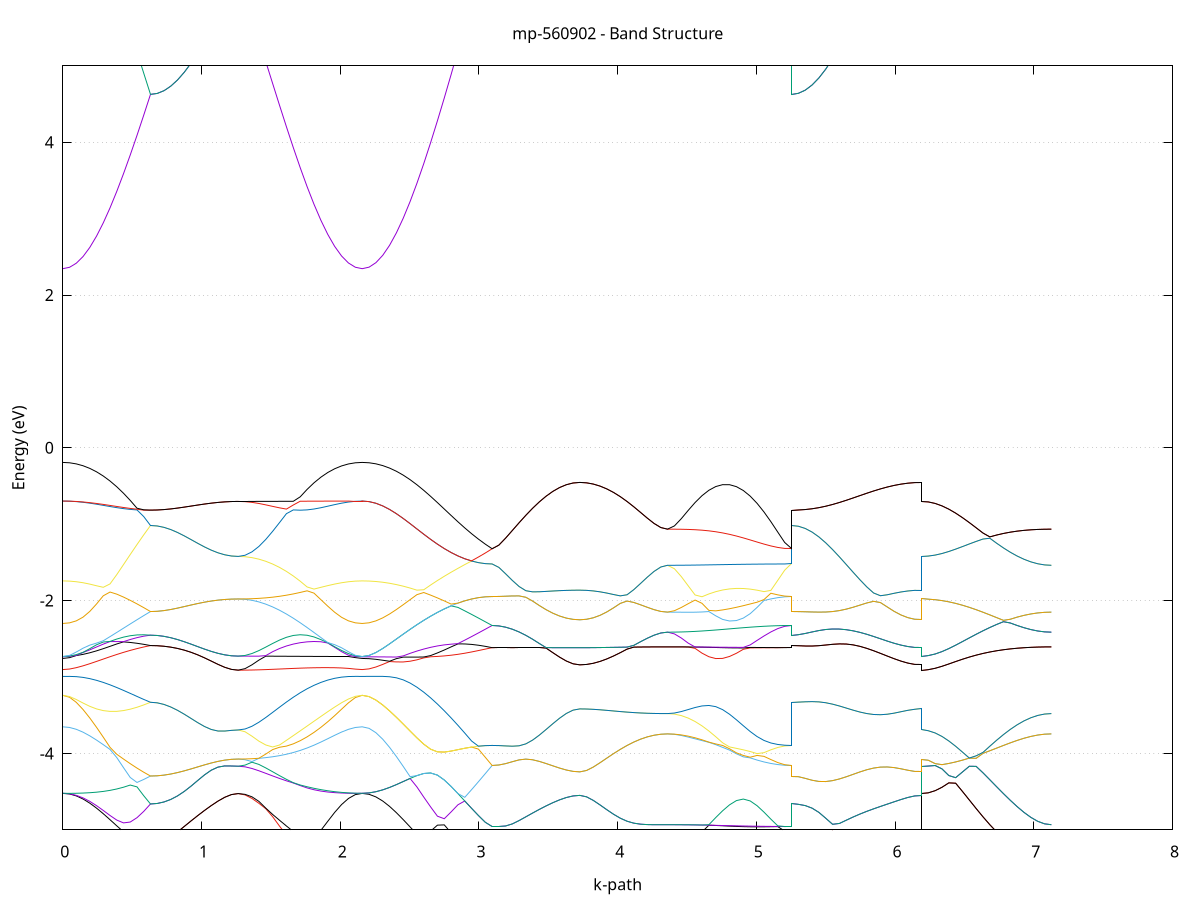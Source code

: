 set title 'mp-560902 - Band Structure'
set xlabel 'k-path'
set ylabel 'Energy (eV)'
set grid y
set yrange [-5:5]
set terminal png size 800,600
set output 'mp-560902_bands_gnuplot.png'
plot '-' using 1:2 with lines notitle, '-' using 1:2 with lines notitle, '-' using 1:2 with lines notitle, '-' using 1:2 with lines notitle, '-' using 1:2 with lines notitle, '-' using 1:2 with lines notitle, '-' using 1:2 with lines notitle, '-' using 1:2 with lines notitle, '-' using 1:2 with lines notitle, '-' using 1:2 with lines notitle, '-' using 1:2 with lines notitle, '-' using 1:2 with lines notitle, '-' using 1:2 with lines notitle, '-' using 1:2 with lines notitle, '-' using 1:2 with lines notitle, '-' using 1:2 with lines notitle, '-' using 1:2 with lines notitle, '-' using 1:2 with lines notitle, '-' using 1:2 with lines notitle, '-' using 1:2 with lines notitle, '-' using 1:2 with lines notitle, '-' using 1:2 with lines notitle, '-' using 1:2 with lines notitle, '-' using 1:2 with lines notitle, '-' using 1:2 with lines notitle, '-' using 1:2 with lines notitle, '-' using 1:2 with lines notitle, '-' using 1:2 with lines notitle, '-' using 1:2 with lines notitle, '-' using 1:2 with lines notitle, '-' using 1:2 with lines notitle, '-' using 1:2 with lines notitle, '-' using 1:2 with lines notitle, '-' using 1:2 with lines notitle, '-' using 1:2 with lines notitle, '-' using 1:2 with lines notitle, '-' using 1:2 with lines notitle, '-' using 1:2 with lines notitle, '-' using 1:2 with lines notitle, '-' using 1:2 with lines notitle, '-' using 1:2 with lines notitle, '-' using 1:2 with lines notitle, '-' using 1:2 with lines notitle, '-' using 1:2 with lines notitle, '-' using 1:2 with lines notitle, '-' using 1:2 with lines notitle, '-' using 1:2 with lines notitle, '-' using 1:2 with lines notitle, '-' using 1:2 with lines notitle, '-' using 1:2 with lines notitle, '-' using 1:2 with lines notitle, '-' using 1:2 with lines notitle, '-' using 1:2 with lines notitle, '-' using 1:2 with lines notitle, '-' using 1:2 with lines notitle, '-' using 1:2 with lines notitle, '-' using 1:2 with lines notitle, '-' using 1:2 with lines notitle, '-' using 1:2 with lines notitle, '-' using 1:2 with lines notitle, '-' using 1:2 with lines notitle, '-' using 1:2 with lines notitle, '-' using 1:2 with lines notitle, '-' using 1:2 with lines notitle, '-' using 1:2 with lines notitle, '-' using 1:2 with lines notitle, '-' using 1:2 with lines notitle, '-' using 1:2 with lines notitle, '-' using 1:2 with lines notitle, '-' using 1:2 with lines notitle, '-' using 1:2 with lines notitle, '-' using 1:2 with lines notitle, '-' using 1:2 with lines notitle, '-' using 1:2 with lines notitle, '-' using 1:2 with lines notitle, '-' using 1:2 with lines notitle, '-' using 1:2 with lines notitle, '-' using 1:2 with lines notitle, '-' using 1:2 with lines notitle, '-' using 1:2 with lines notitle, '-' using 1:2 with lines notitle, '-' using 1:2 with lines notitle, '-' using 1:2 with lines notitle, '-' using 1:2 with lines notitle, '-' using 1:2 with lines notitle, '-' using 1:2 with lines notitle, '-' using 1:2 with lines notitle, '-' using 1:2 with lines notitle, '-' using 1:2 with lines notitle, '-' using 1:2 with lines notitle, '-' using 1:2 with lines notitle, '-' using 1:2 with lines notitle, '-' using 1:2 with lines notitle, '-' using 1:2 with lines notitle, '-' using 1:2 with lines notitle, '-' using 1:2 with lines notitle
0.000000 -48.928336
0.048634 -48.928336
0.097268 -48.928336
0.145903 -48.928336
0.194537 -48.928336
0.243171 -48.928336
0.291805 -48.928336
0.340439 -48.928236
0.389074 -48.928236
0.437708 -48.928236
0.486342 -48.928236
0.534976 -48.928236
0.583610 -48.928236
0.632245 -48.928236
0.632245 -48.928236
0.680879 -48.928236
0.729513 -48.928236
0.778147 -48.928236
0.826781 -48.928236
0.875415 -48.928236
0.924050 -48.928336
0.972684 -48.928336
1.021318 -48.928336
1.069952 -48.928336
1.118586 -48.928336
1.167221 -48.928436
1.215855 -48.928436
1.264489 -48.928436
1.264489 -48.928436
1.314163 -48.928436
1.363837 -48.928436
1.413510 -48.928436
1.463184 -48.928436
1.512858 -48.928336
1.562532 -48.928336
1.612206 -48.928336
1.661880 -48.928336
1.711553 -48.928336
1.761227 -48.928336
1.810901 -48.928336
1.860575 -48.928336
1.910249 -48.928336
1.959923 -48.928336
2.009596 -48.928336
2.059270 -48.928336
2.108944 -48.928336
2.158618 -48.928336
2.158618 -48.928336
2.207908 -48.928336
2.257197 -48.928236
2.306487 -48.928136
2.355777 -48.928036
2.405067 -48.927936
2.454357 -48.927736
2.503646 -48.927536
2.552936 -48.927336
2.602226 -48.927036
2.651516 -48.926836
2.700806 -48.926636
2.750095 -48.926436
2.799385 -48.926136
2.848675 -48.926036
2.897965 -48.925836
2.947255 -48.925736
2.996544 -48.925636
3.045834 -48.925536
3.095124 -48.925536
3.095124 -48.925536
3.143758 -48.925536
3.192392 -48.925536
3.241027 -48.925536
3.289661 -48.925536
3.338295 -48.925536
3.386929 -48.925536
3.435563 -48.925536
3.484198 -48.925536
3.532832 -48.925536
3.581466 -48.925636
3.630100 -48.925636
3.678734 -48.925636
3.727369 -48.925636
3.727369 -48.925636
3.776003 -48.925636
3.824637 -48.925636
3.873271 -48.925636
3.921905 -48.925636
3.970540 -48.925636
4.019174 -48.925536
4.067808 -48.925536
4.116442 -48.925536
4.165076 -48.925536
4.213711 -48.925536
4.262345 -48.925536
4.310979 -48.925536
4.359613 -48.925536
4.359613 -48.925536
4.409287 -48.925536
4.458961 -48.925536
4.508635 -48.925536
4.558308 -48.925636
4.607982 -48.925636
4.657656 -48.925536
4.707330 -48.925636
4.757004 -48.925636
4.806677 -48.925636
4.856351 -48.925636
4.906025 -48.925636
4.955699 -48.925536
5.005373 -48.925536
5.055047 -48.925536
5.104720 -48.925536
5.154394 -48.925536
5.204068 -48.925536
5.253742 -48.925536
5.253742 -48.928236
5.303032 -48.928236
5.352321 -48.928136
5.401611 -48.928036
5.450901 -48.927936
5.500191 -48.927836
5.549481 -48.927636
5.598770 -48.927436
5.648060 -48.927236
5.697350 -48.927036
5.746640 -48.926836
5.795930 -48.926536
5.845219 -48.926336
5.894509 -48.926236
5.943799 -48.926036
5.993089 -48.925836
6.042379 -48.925736
6.091669 -48.925636
6.140958 -48.925636
6.190248 -48.925636
6.190248 -48.928436
6.239538 -48.928336
6.288828 -48.928336
6.338118 -48.928236
6.387407 -48.928136
6.436697 -48.927936
6.485987 -48.927736
6.535277 -48.927536
6.584567 -48.927336
6.633856 -48.927136
6.683146 -48.926836
6.732436 -48.926636
6.781726 -48.926436
6.831016 -48.926236
6.880305 -48.926036
6.929595 -48.925936
6.978885 -48.925736
7.028175 -48.925636
7.077465 -48.925636
7.126754 -48.925536
e
0.000000 -48.928336
0.048634 -48.928336
0.097268 -48.928336
0.145903 -48.928336
0.194537 -48.928336
0.243171 -48.928336
0.291805 -48.928336
0.340439 -48.928236
0.389074 -48.928236
0.437708 -48.928236
0.486342 -48.928236
0.534976 -48.928236
0.583610 -48.928236
0.632245 -48.928236
0.632245 -48.928236
0.680879 -48.928236
0.729513 -48.928236
0.778147 -48.928236
0.826781 -48.928236
0.875415 -48.928236
0.924050 -48.928336
0.972684 -48.928336
1.021318 -48.928336
1.069952 -48.928336
1.118586 -48.928336
1.167221 -48.928436
1.215855 -48.928436
1.264489 -48.928436
1.264489 -48.928436
1.314163 -48.928436
1.363837 -48.928336
1.413510 -48.928336
1.463184 -48.928336
1.512858 -48.928336
1.562532 -48.928236
1.612206 -48.928236
1.661880 -48.928236
1.711553 -48.928236
1.761227 -48.928236
1.810901 -48.928236
1.860575 -48.928236
1.910249 -48.928236
1.959923 -48.928236
2.009596 -48.928336
2.059270 -48.928336
2.108944 -48.928336
2.158618 -48.928336
2.158618 -48.928336
2.207908 -48.928336
2.257197 -48.928236
2.306487 -48.928136
2.355777 -48.928036
2.405067 -48.927936
2.454357 -48.927736
2.503646 -48.927536
2.552936 -48.927336
2.602226 -48.927036
2.651516 -48.926836
2.700806 -48.926636
2.750095 -48.926436
2.799385 -48.926136
2.848675 -48.926036
2.897965 -48.925836
2.947255 -48.925736
2.996544 -48.925636
3.045834 -48.925536
3.095124 -48.925536
3.095124 -48.925536
3.143758 -48.925536
3.192392 -48.925536
3.241027 -48.925536
3.289661 -48.925536
3.338295 -48.925536
3.386929 -48.925536
3.435563 -48.925536
3.484198 -48.925536
3.532832 -48.925536
3.581466 -48.925636
3.630100 -48.925636
3.678734 -48.925636
3.727369 -48.925636
3.727369 -48.925636
3.776003 -48.925636
3.824637 -48.925636
3.873271 -48.925636
3.921905 -48.925636
3.970540 -48.925636
4.019174 -48.925536
4.067808 -48.925536
4.116442 -48.925536
4.165076 -48.925536
4.213711 -48.925536
4.262345 -48.925536
4.310979 -48.925536
4.359613 -48.925536
4.359613 -48.925536
4.409287 -48.925536
4.458961 -48.925536
4.508635 -48.925536
4.558308 -48.925536
4.607982 -48.925536
4.657656 -48.925536
4.707330 -48.925536
4.757004 -48.925536
4.806677 -48.925536
4.856351 -48.925536
4.906025 -48.925536
4.955699 -48.925536
5.005373 -48.925536
5.055047 -48.925536
5.104720 -48.925536
5.154394 -48.925536
5.204068 -48.925536
5.253742 -48.925536
5.253742 -48.928236
5.303032 -48.928236
5.352321 -48.928136
5.401611 -48.928036
5.450901 -48.927936
5.500191 -48.927836
5.549481 -48.927636
5.598770 -48.927436
5.648060 -48.927236
5.697350 -48.927036
5.746640 -48.926836
5.795930 -48.926536
5.845219 -48.926336
5.894509 -48.926236
5.943799 -48.926036
5.993089 -48.925836
6.042379 -48.925736
6.091669 -48.925636
6.140958 -48.925636
6.190248 -48.925636
6.190248 -48.928436
6.239538 -48.928336
6.288828 -48.928336
6.338118 -48.928236
6.387407 -48.928136
6.436697 -48.927936
6.485987 -48.927736
6.535277 -48.927536
6.584567 -48.927336
6.633856 -48.927136
6.683146 -48.926836
6.732436 -48.926636
6.781726 -48.926436
6.831016 -48.926236
6.880305 -48.926036
6.929595 -48.925936
6.978885 -48.925736
7.028175 -48.925636
7.077465 -48.925636
7.126754 -48.925536
e
0.000000 -48.877736
0.048634 -48.877636
0.097268 -48.877636
0.145903 -48.877736
0.194537 -48.877736
0.243171 -48.877736
0.291805 -48.877736
0.340439 -48.877736
0.389074 -48.877736
0.437708 -48.877836
0.486342 -48.877836
0.534976 -48.877836
0.583610 -48.877836
0.632245 -48.877836
0.632245 -48.877836
0.680879 -48.877836
0.729513 -48.877836
0.778147 -48.877836
0.826781 -48.877836
0.875415 -48.877736
0.924050 -48.877736
0.972684 -48.877736
1.021318 -48.877736
1.069952 -48.877736
1.118586 -48.877736
1.167221 -48.877736
1.215855 -48.877736
1.264489 -48.877736
1.264489 -48.877736
1.314163 -48.877736
1.363837 -48.877736
1.413510 -48.877736
1.463184 -48.877736
1.512858 -48.877736
1.562532 -48.877836
1.612206 -48.877836
1.661880 -48.877836
1.711553 -48.877836
1.761227 -48.877836
1.810901 -48.877836
1.860575 -48.877736
1.910249 -48.877736
1.959923 -48.877736
2.009596 -48.877736
2.059270 -48.877736
2.108944 -48.877636
2.158618 -48.877736
2.158618 -48.877736
2.207908 -48.877636
2.257197 -48.877636
2.306487 -48.877636
2.355777 -48.877536
2.405067 -48.877536
2.454357 -48.877436
2.503646 -48.877436
2.552936 -48.878536
2.602226 -48.879836
2.651516 -48.881236
2.700806 -48.882536
2.750095 -48.883836
2.799385 -48.885036
2.848675 -48.886136
2.897965 -48.887036
2.947255 -48.887736
2.996544 -48.888236
3.045834 -48.888536
3.095124 -48.888536
3.095124 -48.888536
3.143758 -48.888536
3.192392 -48.888536
3.241027 -48.888636
3.289661 -48.888636
3.338295 -48.888636
3.386929 -48.888736
3.435563 -48.888736
3.484198 -48.888736
3.532832 -48.888836
3.581466 -48.888836
3.630100 -48.888836
3.678734 -48.888836
3.727369 -48.888936
3.727369 -48.888936
3.776003 -48.888836
3.824637 -48.888836
3.873271 -48.888836
3.921905 -48.888836
3.970540 -48.888736
4.019174 -48.888736
4.067808 -48.888736
4.116442 -48.888636
4.165076 -48.888636
4.213711 -48.888536
4.262345 -48.888536
4.310979 -48.888536
4.359613 -48.888536
4.359613 -48.888536
4.409287 -48.888536
4.458961 -48.888636
4.508635 -48.888636
4.558308 -48.888736
4.607982 -48.888736
4.657656 -48.888836
4.707330 -48.888836
4.757004 -48.888936
4.806677 -48.888936
4.856351 -48.888936
4.906025 -48.888836
4.955699 -48.888836
5.005373 -48.888736
5.055047 -48.888736
5.104720 -48.888636
5.154394 -48.888636
5.204068 -48.888536
5.253742 -48.888536
5.253742 -48.877836
5.303032 -48.877836
5.352321 -48.877836
5.401611 -48.877836
5.450901 -48.877836
5.500191 -48.877836
5.549481 -48.877936
5.598770 -48.878236
5.648060 -48.879036
5.697350 -48.880036
5.746640 -48.881336
5.795930 -48.882636
5.845219 -48.883936
5.894509 -48.885136
5.943799 -48.886236
5.993089 -48.887136
6.042379 -48.887836
6.091669 -48.888436
6.140958 -48.888736
6.190248 -48.888936
6.190248 -48.877736
6.239538 -48.877636
6.288828 -48.877636
6.338118 -48.877636
6.387407 -48.877636
6.436697 -48.877536
6.485987 -48.877436
6.535277 -48.877436
6.584567 -48.878036
6.633856 -48.879336
6.683146 -48.880736
6.732436 -48.882136
6.781726 -48.883436
6.831016 -48.884736
6.880305 -48.885836
6.929595 -48.886736
6.978885 -48.887536
7.028175 -48.888036
7.077465 -48.888436
7.126754 -48.888536
e
0.000000 -48.877736
0.048634 -48.877636
0.097268 -48.877636
0.145903 -48.877736
0.194537 -48.877736
0.243171 -48.877736
0.291805 -48.877736
0.340439 -48.877736
0.389074 -48.877736
0.437708 -48.877736
0.486342 -48.877836
0.534976 -48.877836
0.583610 -48.877836
0.632245 -48.877836
0.632245 -48.877836
0.680879 -48.877836
0.729513 -48.877836
0.778147 -48.877836
0.826781 -48.877836
0.875415 -48.877736
0.924050 -48.877736
0.972684 -48.877736
1.021318 -48.877736
1.069952 -48.877736
1.118586 -48.877736
1.167221 -48.877736
1.215855 -48.877736
1.264489 -48.877736
1.264489 -48.877736
1.314163 -48.877636
1.363837 -48.877636
1.413510 -48.877636
1.463184 -48.877636
1.512858 -48.877636
1.562532 -48.877636
1.612206 -48.877636
1.661880 -48.877636
1.711553 -48.877636
1.761227 -48.877636
1.810901 -48.877636
1.860575 -48.877636
1.910249 -48.877636
1.959923 -48.877636
2.009596 -48.877636
2.059270 -48.877636
2.108944 -48.877636
2.158618 -48.877736
2.158618 -48.877736
2.207908 -48.877636
2.257197 -48.877636
2.306487 -48.877636
2.355777 -48.877536
2.405067 -48.877536
2.454357 -48.877436
2.503646 -48.877436
2.552936 -48.877436
2.602226 -48.878936
2.651516 -48.880336
2.700806 -48.881736
2.750095 -48.883136
2.799385 -48.884436
2.848675 -48.885536
2.897965 -48.886536
2.947255 -48.887336
2.996544 -48.888036
3.045834 -48.888436
3.095124 -48.888536
3.095124 -48.888536
3.143758 -48.888536
3.192392 -48.888536
3.241027 -48.888636
3.289661 -48.888636
3.338295 -48.888636
3.386929 -48.888736
3.435563 -48.888736
3.484198 -48.888736
3.532832 -48.888836
3.581466 -48.888836
3.630100 -48.888836
3.678734 -48.888836
3.727369 -48.888936
3.727369 -48.888936
3.776003 -48.888836
3.824637 -48.888836
3.873271 -48.888836
3.921905 -48.888836
3.970540 -48.888736
4.019174 -48.888736
4.067808 -48.888736
4.116442 -48.888636
4.165076 -48.888636
4.213711 -48.888536
4.262345 -48.888536
4.310979 -48.888536
4.359613 -48.888536
4.359613 -48.888536
4.409287 -48.888536
4.458961 -48.888536
4.508635 -48.888536
4.558308 -48.888536
4.607982 -48.888536
4.657656 -48.888536
4.707330 -48.888536
4.757004 -48.888536
4.806677 -48.888536
4.856351 -48.888536
4.906025 -48.888536
4.955699 -48.888536
5.005373 -48.888536
5.055047 -48.888536
5.104720 -48.888536
5.154394 -48.888536
5.204068 -48.888536
5.253742 -48.888536
5.253742 -48.877836
5.303032 -48.877836
5.352321 -48.877836
5.401611 -48.877836
5.450901 -48.877836
5.500191 -48.877836
5.549481 -48.877936
5.598770 -48.878236
5.648060 -48.879036
5.697350 -48.880036
5.746640 -48.881336
5.795930 -48.882636
5.845219 -48.883936
5.894509 -48.885136
5.943799 -48.886236
5.993089 -48.887136
6.042379 -48.887836
6.091669 -48.888436
6.140958 -48.888736
6.190248 -48.888936
6.190248 -48.877736
6.239538 -48.877636
6.288828 -48.877636
6.338118 -48.877636
6.387407 -48.877636
6.436697 -48.877536
6.485987 -48.877436
6.535277 -48.877436
6.584567 -48.878036
6.633856 -48.879336
6.683146 -48.880736
6.732436 -48.882136
6.781726 -48.883436
6.831016 -48.884736
6.880305 -48.885836
6.929595 -48.886736
6.978885 -48.887536
7.028175 -48.888036
7.077465 -48.888436
7.126754 -48.888536
e
0.000000 -48.872236
0.048634 -48.872236
0.097268 -48.872236
0.145903 -48.872236
0.194537 -48.872236
0.243171 -48.872136
0.291805 -48.872136
0.340439 -48.872036
0.389074 -48.871936
0.437708 -48.871936
0.486342 -48.871836
0.534976 -48.871736
0.583610 -48.871636
0.632245 -48.871636
0.632245 -48.871636
0.680879 -48.871636
0.729513 -48.871636
0.778147 -48.871636
0.826781 -48.871636
0.875415 -48.871636
0.924050 -48.871636
0.972684 -48.871636
1.021318 -48.871636
1.069952 -48.871536
1.118586 -48.871536
1.167221 -48.871536
1.215855 -48.871536
1.264489 -48.871536
1.264489 -48.871536
1.314163 -48.871536
1.363837 -48.871636
1.413510 -48.871636
1.463184 -48.871636
1.512858 -48.871736
1.562532 -48.871736
1.612206 -48.871836
1.661880 -48.871836
1.711553 -48.871936
1.761227 -48.872036
1.810901 -48.872036
1.860575 -48.872136
1.910249 -48.872136
1.959923 -48.872236
2.009596 -48.872236
2.059270 -48.872236
2.108944 -48.872236
2.158618 -48.872236
2.158618 -48.872236
2.207908 -48.872436
2.257197 -48.872736
2.306487 -48.873236
2.355777 -48.874036
2.405067 -48.874936
2.454357 -48.876036
2.503646 -48.877236
2.552936 -48.877336
2.602226 -48.877236
2.651516 -48.877136
2.700806 -48.877136
2.750095 -48.877036
2.799385 -48.876936
2.848675 -48.876936
2.897965 -48.876836
2.947255 -48.876836
2.996544 -48.876736
3.045834 -48.876736
3.095124 -48.876736
3.095124 -48.876736
3.143758 -48.876736
3.192392 -48.876736
3.241027 -48.876736
3.289661 -48.876636
3.338295 -48.876636
3.386929 -48.876636
3.435563 -48.876536
3.484198 -48.876536
3.532832 -48.876536
3.581466 -48.876436
3.630100 -48.876436
3.678734 -48.876436
3.727369 -48.876436
3.727369 -48.876436
3.776003 -48.876436
3.824637 -48.876436
3.873271 -48.876436
3.921905 -48.876536
3.970540 -48.876536
4.019174 -48.876536
4.067808 -48.876636
4.116442 -48.876636
4.165076 -48.876736
4.213711 -48.876736
4.262345 -48.876736
4.310979 -48.876736
4.359613 -48.876736
4.359613 -48.876736
4.409287 -48.876736
4.458961 -48.876736
4.508635 -48.876736
4.558308 -48.876736
4.607982 -48.876736
4.657656 -48.876736
4.707330 -48.876736
4.757004 -48.876736
4.806677 -48.876736
4.856351 -48.876736
4.906025 -48.876736
4.955699 -48.876736
5.005373 -48.876736
5.055047 -48.876736
5.104720 -48.876736
5.154394 -48.876736
5.204068 -48.876736
5.253742 -48.876736
5.253742 -48.871636
5.303032 -48.871736
5.352321 -48.872036
5.401611 -48.872536
5.450901 -48.873236
5.500191 -48.874136
5.549481 -48.875036
5.598770 -48.875936
5.648060 -48.876436
5.697350 -48.876636
5.746640 -48.876736
5.795930 -48.876736
5.845219 -48.876636
5.894509 -48.876636
5.943799 -48.876536
5.993089 -48.876536
6.042379 -48.876436
6.091669 -48.876436
6.140958 -48.876436
6.190248 -48.876436
6.190248 -48.871536
6.239538 -48.871736
6.288828 -48.872036
6.338118 -48.872636
6.387407 -48.873436
6.436697 -48.874336
6.485987 -48.875436
6.535277 -48.876636
6.584567 -48.877336
6.633856 -48.877236
6.683146 -48.877236
6.732436 -48.877136
6.781726 -48.877036
6.831016 -48.877036
6.880305 -48.876936
6.929595 -48.876836
6.978885 -48.876836
7.028175 -48.876836
7.077465 -48.876736
7.126754 -48.876736
e
0.000000 -48.870936
0.048634 -48.870936
0.097268 -48.870936
0.145903 -48.870936
0.194537 -48.871036
0.243171 -48.871036
0.291805 -48.871036
0.340439 -48.871136
0.389074 -48.871236
0.437708 -48.871236
0.486342 -48.871336
0.534976 -48.871436
0.583610 -48.871536
0.632245 -48.871636
0.632245 -48.871636
0.680879 -48.871636
0.729513 -48.871636
0.778147 -48.871636
0.826781 -48.871636
0.875415 -48.871636
0.924050 -48.871636
0.972684 -48.871636
1.021318 -48.871636
1.069952 -48.871536
1.118586 -48.871536
1.167221 -48.871536
1.215855 -48.871536
1.264489 -48.871536
1.264489 -48.871536
1.314163 -48.871536
1.363837 -48.871536
1.413510 -48.871536
1.463184 -48.871536
1.512858 -48.871436
1.562532 -48.871436
1.612206 -48.871336
1.661880 -48.871336
1.711553 -48.871236
1.761227 -48.871236
1.810901 -48.871136
1.860575 -48.871036
1.910249 -48.871036
1.959923 -48.871036
2.009596 -48.870936
2.059270 -48.870936
2.108944 -48.870936
2.158618 -48.870936
2.158618 -48.870936
2.207908 -48.871036
2.257197 -48.871336
2.306487 -48.871936
2.355777 -48.872736
2.405067 -48.873736
2.454357 -48.874836
2.503646 -48.876136
2.552936 -48.877336
2.602226 -48.877236
2.651516 -48.877136
2.700806 -48.877136
2.750095 -48.877036
2.799385 -48.876936
2.848675 -48.876936
2.897965 -48.876836
2.947255 -48.876836
2.996544 -48.876736
3.045834 -48.876736
3.095124 -48.876736
3.095124 -48.876736
3.143758 -48.876736
3.192392 -48.876736
3.241027 -48.876736
3.289661 -48.876636
3.338295 -48.876636
3.386929 -48.876636
3.435563 -48.876536
3.484198 -48.876536
3.532832 -48.876536
3.581466 -48.876436
3.630100 -48.876436
3.678734 -48.876436
3.727369 -48.876436
3.727369 -48.876436
3.776003 -48.876436
3.824637 -48.876436
3.873271 -48.876436
3.921905 -48.876536
3.970540 -48.876536
4.019174 -48.876536
4.067808 -48.876636
4.116442 -48.876636
4.165076 -48.876736
4.213711 -48.876736
4.262345 -48.876736
4.310979 -48.876736
4.359613 -48.876736
4.359613 -48.876736
4.409287 -48.876736
4.458961 -48.876736
4.508635 -48.876736
4.558308 -48.876636
4.607982 -48.876536
4.657656 -48.876536
4.707330 -48.876436
4.757004 -48.876436
4.806677 -48.876436
4.856351 -48.876436
4.906025 -48.876436
4.955699 -48.876536
5.005373 -48.876536
5.055047 -48.876636
5.104720 -48.876636
5.154394 -48.876736
5.204068 -48.876736
5.253742 -48.876736
5.253742 -48.871636
5.303032 -48.871736
5.352321 -48.872036
5.401611 -48.872536
5.450901 -48.873236
5.500191 -48.874136
5.549481 -48.875036
5.598770 -48.875936
5.648060 -48.876436
5.697350 -48.876636
5.746640 -48.876736
5.795930 -48.876736
5.845219 -48.876636
5.894509 -48.876636
5.943799 -48.876536
5.993089 -48.876536
6.042379 -48.876436
6.091669 -48.876436
6.140958 -48.876436
6.190248 -48.876436
6.190248 -48.871536
6.239538 -48.871736
6.288828 -48.872036
6.338118 -48.872636
6.387407 -48.873436
6.436697 -48.874336
6.485987 -48.875436
6.535277 -48.876636
6.584567 -48.877336
6.633856 -48.877236
6.683146 -48.877236
6.732436 -48.877136
6.781726 -48.877036
6.831016 -48.877036
6.880305 -48.876936
6.929595 -48.876836
6.978885 -48.876836
7.028175 -48.876836
7.077465 -48.876736
7.126754 -48.876736
e
0.000000 -22.967636
0.048634 -22.965836
0.097268 -22.961236
0.145903 -22.953736
0.194537 -22.943236
0.243171 -22.930236
0.291805 -22.914636
0.340439 -22.896536
0.389074 -22.876436
0.437708 -22.854436
0.486342 -22.830836
0.534976 -22.806136
0.583610 -22.780536
0.632245 -22.754436
0.632245 -22.754436
0.680879 -22.754236
0.729513 -22.753436
0.778147 -22.751836
0.826781 -22.749936
0.875415 -22.747536
0.924050 -22.745036
0.972684 -22.742236
1.021318 -22.739436
1.069952 -22.736936
1.118586 -22.734736
1.167221 -22.732936
1.215855 -22.731936
1.264489 -22.731536
1.264489 -22.731536
1.314163 -22.733636
1.363837 -22.740136
1.413510 -22.750436
1.463184 -22.763936
1.512858 -22.780236
1.562532 -22.798336
1.612206 -22.817736
1.661880 -22.837836
1.711553 -22.858136
1.761227 -22.877836
1.810901 -22.896636
1.860575 -22.913936
1.910249 -22.929436
1.959923 -22.942536
2.009596 -22.953236
2.059270 -22.961136
2.108944 -22.965836
2.158618 -22.967636
2.158618 -22.967636
2.207908 -22.965936
2.257197 -22.961236
2.306487 -22.953836
2.355777 -22.943436
2.405067 -22.930436
2.454357 -22.914936
2.503646 -22.897336
2.552936 -22.877636
2.602226 -22.856436
2.651516 -22.833536
2.700806 -22.809836
2.750095 -22.785736
2.799385 -22.761436
2.848675 -22.737236
2.897965 -22.713436
2.947255 -22.690536
2.996544 -22.668636
3.045834 -22.648236
3.095124 -22.629236
3.095124 -22.629236
3.143758 -22.628836
3.192392 -22.627436
3.241027 -22.625136
3.289661 -22.621936
3.338295 -22.617836
3.386929 -22.612936
3.435563 -22.607636
3.484198 -22.601736
3.532832 -22.595336
3.581466 -22.589036
3.630100 -22.582936
3.678734 -22.578136
3.727369 -22.576236
3.727369 -22.576236
3.776003 -22.576936
3.824637 -22.579136
3.873271 -22.582136
3.921905 -22.585636
3.970540 -22.589036
4.019174 -22.592336
4.067808 -22.595436
4.116442 -22.598236
4.165076 -22.600436
4.213711 -22.602336
4.262345 -22.603636
4.310979 -22.604536
4.359613 -22.604936
4.359613 -22.604936
4.409287 -22.604936
4.458961 -22.605536
4.508635 -22.606436
4.558308 -22.607736
4.607982 -22.609236
4.657656 -22.610936
4.707330 -22.612936
4.757004 -22.615136
4.806677 -22.617336
4.856351 -22.619436
4.906025 -22.621436
4.955699 -22.623436
5.005373 -22.625036
5.055047 -22.626636
5.104720 -22.627636
5.154394 -22.628536
5.204068 -22.629136
5.253742 -22.629236
5.253742 -22.754436
5.303032 -22.753436
5.352321 -22.750636
5.401611 -22.746036
5.450901 -22.739536
5.500191 -22.731436
5.549481 -22.722036
5.598770 -22.711436
5.648060 -22.699736
5.697350 -22.687136
5.746640 -22.674136
5.795930 -22.660836
5.845219 -22.647536
5.894509 -22.634236
5.943799 -22.621236
5.993089 -22.608936
6.042379 -22.597536
6.091669 -22.587236
6.140958 -22.579436
6.190248 -22.576236
6.190248 -22.731536
6.239538 -22.730736
6.288828 -22.728236
6.338118 -22.723936
6.387407 -22.718436
6.436697 -22.711436
6.485987 -22.703236
6.535277 -22.693936
6.584567 -22.684136
6.633856 -22.673536
6.683146 -22.663336
6.732436 -22.653136
6.781726 -22.643036
6.831016 -22.633936
6.880305 -22.625436
6.929595 -22.618536
6.978885 -22.612636
7.028175 -22.608336
7.077465 -22.605736
7.126754 -22.604936
e
0.000000 -22.536036
0.048634 -22.537436
0.097268 -22.541936
0.145903 -22.549536
0.194537 -22.560336
0.243171 -22.573936
0.291805 -22.590236
0.340439 -22.609136
0.389074 -22.630136
0.437708 -22.652736
0.486342 -22.676836
0.534976 -22.702136
0.583610 -22.728036
0.632245 -22.754436
0.632245 -22.754436
0.680879 -22.754236
0.729513 -22.753436
0.778147 -22.751836
0.826781 -22.749936
0.875415 -22.747536
0.924050 -22.745036
0.972684 -22.742236
1.021318 -22.739436
1.069952 -22.736936
1.118586 -22.734736
1.167221 -22.732936
1.215855 -22.731936
1.264489 -22.731536
1.264489 -22.731536
1.314163 -22.730036
1.363837 -22.725836
1.413510 -22.718936
1.463184 -22.709436
1.512858 -22.697936
1.562532 -22.684236
1.612206 -22.669136
1.661880 -22.652836
1.711553 -22.635836
1.761227 -22.618836
1.810901 -22.602136
1.860575 -22.586536
1.910249 -22.572336
1.959923 -22.559936
2.009596 -22.549736
2.059270 -22.542136
2.108944 -22.537436
2.158618 -22.536036
2.158618 -22.536036
2.207908 -22.535836
2.257197 -22.535236
2.306487 -22.534636
2.355777 -22.534336
2.405067 -22.533636
2.454357 -22.533336
2.503646 -22.533536
2.552936 -22.534236
2.602226 -22.535636
2.651516 -22.538036
2.700806 -22.541536
2.750095 -22.546636
2.799385 -22.553036
2.848675 -22.561136
2.897965 -22.570836
2.947255 -22.582636
2.996544 -22.596336
3.045834 -22.611836
3.095124 -22.629236
3.095124 -22.629236
3.143758 -22.628836
3.192392 -22.627436
3.241027 -22.625136
3.289661 -22.621936
3.338295 -22.617836
3.386929 -22.612936
3.435563 -22.607636
3.484198 -22.601736
3.532832 -22.595336
3.581466 -22.589036
3.630100 -22.582936
3.678734 -22.578136
3.727369 -22.576236
3.727369 -22.576236
3.776003 -22.576936
3.824637 -22.579136
3.873271 -22.582136
3.921905 -22.585636
3.970540 -22.589036
4.019174 -22.592336
4.067808 -22.595436
4.116442 -22.598236
4.165076 -22.600436
4.213711 -22.602336
4.262345 -22.603636
4.310979 -22.604536
4.359613 -22.604936
4.359613 -22.604936
4.409287 -22.604136
4.458961 -22.601836
4.508635 -22.598236
4.558308 -22.593336
4.607982 -22.587636
4.657656 -22.581736
4.707330 -22.576836
4.757004 -22.575736
4.806677 -22.579836
4.856351 -22.586936
4.906025 -22.594936
4.955699 -22.603136
5.005373 -22.610436
5.055047 -22.616936
5.104720 -22.622136
5.154394 -22.626036
5.204068 -22.628436
5.253742 -22.629236
5.253742 -22.754436
5.303032 -22.753436
5.352321 -22.750636
5.401611 -22.746036
5.450901 -22.739536
5.500191 -22.731436
5.549481 -22.722036
5.598770 -22.711436
5.648060 -22.699736
5.697350 -22.687136
5.746640 -22.674136
5.795930 -22.660836
5.845219 -22.647536
5.894509 -22.634236
5.943799 -22.621236
5.993089 -22.608936
6.042379 -22.597536
6.091669 -22.587236
6.140958 -22.579436
6.190248 -22.576236
6.190248 -22.731536
6.239538 -22.730736
6.288828 -22.728236
6.338118 -22.723936
6.387407 -22.718436
6.436697 -22.711436
6.485987 -22.703236
6.535277 -22.693936
6.584567 -22.684136
6.633856 -22.673536
6.683146 -22.663336
6.732436 -22.653136
6.781726 -22.643036
6.831016 -22.633936
6.880305 -22.625436
6.929595 -22.618536
6.978885 -22.612636
7.028175 -22.608336
7.077465 -22.605736
7.126754 -22.604936
e
0.000000 -22.463836
0.048634 -22.463736
0.097268 -22.463936
0.145903 -22.464336
0.194537 -22.464836
0.243171 -22.465336
0.291805 -22.465736
0.340439 -22.466036
0.389074 -22.466236
0.437708 -22.466236
0.486342 -22.466236
0.534976 -22.466136
0.583610 -22.465936
0.632245 -22.465736
0.632245 -22.465736
0.680879 -22.465936
0.729513 -22.466936
0.778147 -22.468336
0.826781 -22.470236
0.875415 -22.472636
0.924050 -22.475136
0.972684 -22.478036
1.021318 -22.480536
1.069952 -22.483036
1.118586 -22.485236
1.167221 -22.486836
1.215855 -22.487936
1.264489 -22.488336
1.264489 -22.488336
1.314163 -22.488136
1.363837 -22.487536
1.413510 -22.486636
1.463184 -22.485336
1.512858 -22.484036
1.562532 -22.482336
1.612206 -22.480336
1.661880 -22.478136
1.711553 -22.475836
1.761227 -22.473736
1.810901 -22.471736
1.860575 -22.469836
1.910249 -22.467936
1.959923 -22.466436
2.009596 -22.465236
2.059270 -22.464336
2.108944 -22.463836
2.158618 -22.463836
2.158618 -22.463836
2.207908 -22.463936
2.257197 -22.464236
2.306487 -22.465136
2.355777 -22.466436
2.405067 -22.467936
2.454357 -22.469936
2.503646 -22.472036
2.552936 -22.474136
2.602226 -22.476436
2.651516 -22.478736
2.700806 -22.480936
2.750095 -22.483136
2.799385 -22.485136
2.848675 -22.486936
2.897965 -22.488536
2.947255 -22.489636
2.996544 -22.490636
3.045834 -22.491236
3.095124 -22.491336
3.095124 -22.491336
3.143758 -22.492036
3.192392 -22.493436
3.241027 -22.495736
3.289661 -22.499036
3.338295 -22.503036
3.386929 -22.507736
3.435563 -22.513336
3.484198 -22.519336
3.532832 -22.525636
3.581466 -22.531936
3.630100 -22.538036
3.678734 -22.542736
3.727369 -22.544636
3.727369 -22.544636
3.776003 -22.543736
3.824637 -22.541536
3.873271 -22.538336
3.921905 -22.534736
3.970540 -22.530936
4.019174 -22.527136
4.067808 -22.523736
4.116442 -22.520736
4.165076 -22.517936
4.213711 -22.515736
4.262345 -22.514236
4.310979 -22.513336
4.359613 -22.512936
4.359613 -22.512936
4.409287 -22.513736
4.458961 -22.516336
4.508635 -22.520236
4.558308 -22.525436
4.607982 -22.531536
4.657656 -22.537736
4.707330 -22.543136
4.757004 -22.544736
4.806677 -22.541036
4.856351 -22.534036
4.906025 -22.526136
4.955699 -22.518236
5.005373 -22.510736
5.055047 -22.504236
5.104720 -22.498736
5.154394 -22.494836
5.204068 -22.492236
5.253742 -22.491336
5.253742 -22.465736
5.303032 -22.466036
5.352321 -22.467036
5.401611 -22.468436
5.450901 -22.470336
5.500191 -22.472836
5.549481 -22.475836
5.598770 -22.479336
5.648060 -22.483336
5.697350 -22.487736
5.746640 -22.492536
5.795930 -22.497836
5.845219 -22.503436
5.894509 -22.509536
5.943799 -22.515936
5.993089 -22.522636
6.042379 -22.529536
6.091669 -22.536236
6.140958 -22.542036
6.190248 -22.544636
6.190248 -22.488336
6.239538 -22.488436
6.288828 -22.488936
6.338118 -22.489736
6.387407 -22.491036
6.436697 -22.492436
6.485987 -22.494036
6.535277 -22.495736
6.584567 -22.497636
6.633856 -22.499736
6.683146 -22.501936
6.732436 -22.503936
6.781726 -22.505936
6.831016 -22.507736
6.880305 -22.509236
6.929595 -22.510736
6.978885 -22.511536
7.028175 -22.512236
7.077465 -22.512736
7.126754 -22.512936
e
0.000000 -22.463836
0.048634 -22.463736
0.097268 -22.463736
0.145903 -22.463936
0.194537 -22.463936
0.243171 -22.464136
0.291805 -22.464236
0.340439 -22.464536
0.389074 -22.464636
0.437708 -22.464836
0.486342 -22.464936
0.534976 -22.465236
0.583610 -22.465536
0.632245 -22.465736
0.632245 -22.465736
0.680879 -22.465936
0.729513 -22.466936
0.778147 -22.468336
0.826781 -22.470236
0.875415 -22.472636
0.924050 -22.475136
0.972684 -22.478036
1.021318 -22.480536
1.069952 -22.483036
1.118586 -22.485236
1.167221 -22.486836
1.215855 -22.487936
1.264489 -22.488336
1.264489 -22.488336
1.314163 -22.487636
1.363837 -22.486036
1.413510 -22.483736
1.463184 -22.480836
1.512858 -22.477836
1.562532 -22.474836
1.612206 -22.472036
1.661880 -22.469536
1.711553 -22.467536
1.761227 -22.465936
1.810901 -22.464836
1.860575 -22.464036
1.910249 -22.463536
1.959923 -22.463236
2.009596 -22.463336
2.059270 -22.463436
2.108944 -22.463536
2.158618 -22.463836
2.158618 -22.463836
2.207908 -22.463936
2.257197 -22.464236
2.306487 -22.465136
2.355777 -22.466436
2.405067 -22.467936
2.454357 -22.469936
2.503646 -22.472036
2.552936 -22.474136
2.602226 -22.476436
2.651516 -22.478736
2.700806 -22.480936
2.750095 -22.483136
2.799385 -22.485136
2.848675 -22.486936
2.897965 -22.488536
2.947255 -22.489636
2.996544 -22.490636
3.045834 -22.491236
3.095124 -22.491336
3.095124 -22.491336
3.143758 -22.492036
3.192392 -22.493436
3.241027 -22.495736
3.289661 -22.499036
3.338295 -22.503036
3.386929 -22.507736
3.435563 -22.513336
3.484198 -22.519336
3.532832 -22.525636
3.581466 -22.531936
3.630100 -22.538036
3.678734 -22.542736
3.727369 -22.544636
3.727369 -22.544636
3.776003 -22.543736
3.824637 -22.541536
3.873271 -22.538336
3.921905 -22.534736
3.970540 -22.530936
4.019174 -22.527136
4.067808 -22.523736
4.116442 -22.520736
4.165076 -22.517936
4.213711 -22.515736
4.262345 -22.514236
4.310979 -22.513336
4.359613 -22.512936
4.359613 -22.512936
4.409287 -22.512936
4.458961 -22.512436
4.508635 -22.511636
4.558308 -22.510636
4.607982 -22.509336
4.657656 -22.507836
4.707330 -22.506136
4.757004 -22.504236
4.806677 -22.502436
4.856351 -22.500536
4.906025 -22.498736
4.955699 -22.497036
5.005373 -22.495436
5.055047 -22.494136
5.104720 -22.492936
5.154394 -22.492136
5.204068 -22.491536
5.253742 -22.491336
5.253742 -22.465736
5.303032 -22.466036
5.352321 -22.467036
5.401611 -22.468436
5.450901 -22.470336
5.500191 -22.472836
5.549481 -22.475836
5.598770 -22.479336
5.648060 -22.483336
5.697350 -22.487736
5.746640 -22.492536
5.795930 -22.497836
5.845219 -22.503436
5.894509 -22.509536
5.943799 -22.515936
5.993089 -22.522636
6.042379 -22.529536
6.091669 -22.536236
6.140958 -22.542036
6.190248 -22.544636
6.190248 -22.488336
6.239538 -22.488436
6.288828 -22.488936
6.338118 -22.489736
6.387407 -22.491036
6.436697 -22.492436
6.485987 -22.494036
6.535277 -22.495736
6.584567 -22.497636
6.633856 -22.499736
6.683146 -22.501936
6.732436 -22.503936
6.781726 -22.505936
6.831016 -22.507736
6.880305 -22.509236
6.929595 -22.510736
6.978885 -22.511536
7.028175 -22.512236
7.077465 -22.512736
7.126754 -22.512936
e
0.000000 -6.736436
0.048634 -6.730636
0.097268 -6.713336
0.145903 -6.684936
0.194537 -6.645736
0.243171 -6.596736
0.291805 -6.538936
0.340439 -6.473836
0.389074 -6.403236
0.437708 -6.329836
0.486342 -6.257136
0.534976 -6.189936
0.583610 -6.133736
0.632245 -6.094836
0.632245 -6.094836
0.680879 -6.106236
0.729513 -6.137836
0.778147 -6.183736
0.826781 -6.237436
0.875415 -6.293836
0.924050 -6.349036
0.972684 -6.400436
1.021318 -6.446236
1.069952 -6.485036
1.118586 -6.516036
1.167221 -6.538636
1.215855 -6.552336
1.264489 -6.556936
1.264489 -6.556936
1.314163 -6.556836
1.363837 -6.556836
1.413510 -6.556836
1.463184 -6.557036
1.512858 -6.557636
1.562532 -6.558736
1.612206 -6.560736
1.661880 -6.564136
1.711553 -6.569536
1.761227 -6.577936
1.810901 -6.590236
1.860575 -6.607936
1.910249 -6.631336
1.959923 -6.659236
2.009596 -6.688336
2.059270 -6.713436
2.108944 -6.730436
2.158618 -6.736436
2.158618 -6.736436
2.207908 -6.731536
2.257197 -6.716736
2.306487 -6.692436
2.355777 -6.658936
2.405067 -6.616836
2.454357 -6.567036
2.503646 -6.510336
2.552936 -6.447936
2.602226 -6.381236
2.651516 -6.311936
2.700806 -6.241836
2.750095 -6.173236
2.799385 -6.108936
2.848675 -6.052136
2.897965 -6.006336
2.947255 -5.982036
2.996544 -5.968736
3.045834 -5.958936
3.095124 -5.952536
3.095124 -5.952536
3.143758 -5.949636
3.192392 -5.941136
3.241027 -5.927136
3.289661 -5.908136
3.338295 -5.884936
3.386929 -5.859136
3.435563 -5.836736
3.484198 -5.838436
3.532832 -5.863436
3.581466 -5.888836
3.630100 -5.908336
3.678734 -5.920436
3.727369 -5.924536
3.727369 -5.924536
3.776003 -5.925036
3.824637 -5.927136
3.873271 -5.931936
3.921905 -5.941336
3.970540 -5.956736
4.019174 -5.977636
4.067808 -6.002136
4.116442 -6.027236
4.165076 -6.050736
4.213711 -6.070536
4.262345 -6.085536
4.310979 -6.094836
4.359613 -6.097936
4.359613 -6.097936
4.409287 -6.097236
4.458961 -6.095136
4.508635 -6.090936
4.558308 -6.084136
4.607982 -6.073836
4.657656 -6.059036
4.707330 -6.038836
4.757004 -6.012736
4.806677 -5.980736
4.856351 -5.945636
4.906025 -5.924336
4.955699 -5.926136
5.005373 -5.933136
5.055047 -5.939936
5.104720 -5.945336
5.154394 -5.949336
5.204068 -5.951736
5.253742 -5.952536
5.253742 -6.094836
5.303032 -6.090536
5.352321 -6.077636
5.401611 -6.056736
5.450901 -6.028236
5.500191 -5.993236
5.549481 -5.953236
5.598770 -5.910536
5.648060 -5.868436
5.697350 -5.831036
5.746640 -5.801036
5.795930 -5.778036
5.845219 -5.760636
5.894509 -5.751836
5.943799 -5.771736
5.993089 -5.818736
6.042379 -5.863236
6.091669 -5.896936
6.140958 -5.917536
6.190248 -5.924536
6.190248 -6.556936
6.239538 -6.553536
6.288828 -6.543436
6.338118 -6.527036
6.387407 -6.504536
6.436697 -6.476736
6.485987 -6.444136
6.535277 -6.407836
6.584567 -6.368836
6.633856 -6.328436
6.683146 -6.287836
6.732436 -6.248636
6.781726 -6.212136
6.831016 -6.179836
6.880305 -6.152636
6.929595 -6.131236
6.978885 -6.115636
7.028175 -6.105436
7.077465 -6.099736
7.126754 -6.097936
e
0.000000 -6.358536
0.048634 -6.355036
0.097268 -6.344836
0.145903 -6.327936
0.194537 -6.304736
0.243171 -6.276036
0.291805 -6.242736
0.340439 -6.206036
0.389074 -6.167936
0.437708 -6.131436
0.486342 -6.100436
0.534976 -6.080336
0.583610 -6.077036
0.632245 -6.094836
0.632245 -6.094836
0.680879 -6.106236
0.729513 -6.137836
0.778147 -6.183736
0.826781 -6.237436
0.875415 -6.293836
0.924050 -6.349036
0.972684 -6.400436
1.021318 -6.446236
1.069952 -6.485036
1.118586 -6.516036
1.167221 -6.538636
1.215855 -6.552336
1.264489 -6.556936
1.264489 -6.556936
1.314163 -6.547336
1.363837 -6.519036
1.413510 -6.472936
1.463184 -6.411036
1.512858 -6.336336
1.562532 -6.253936
1.612206 -6.172336
1.661880 -6.105336
1.711553 -6.071136
1.761227 -6.080736
1.810901 -6.125436
1.860575 -6.184936
1.910249 -6.242336
1.959923 -6.288836
2.009596 -6.322036
2.059270 -6.343336
2.108944 -6.354836
2.158618 -6.358536
2.158618 -6.358536
2.207908 -6.355736
2.257197 -6.347536
2.306487 -6.333936
2.355777 -6.315536
2.405067 -6.292636
2.454357 -6.265836
2.503646 -6.236036
2.552936 -6.203936
2.602226 -6.170536
2.651516 -6.136836
2.700806 -6.104036
2.750095 -6.073036
2.799385 -6.044736
2.848675 -6.019936
2.897965 -5.999036
2.947255 -5.974536
2.996544 -5.957036
3.045834 -5.950936
3.095124 -5.952536
3.095124 -5.952536
3.143758 -5.949636
3.192392 -5.941136
3.241027 -5.927136
3.289661 -5.908136
3.338295 -5.884936
3.386929 -5.859136
3.435563 -5.836736
3.484198 -5.838436
3.532832 -5.863436
3.581466 -5.888836
3.630100 -5.908336
3.678734 -5.920436
3.727369 -5.924536
3.727369 -5.924536
3.776003 -5.925036
3.824637 -5.927136
3.873271 -5.931936
3.921905 -5.941336
3.970540 -5.956736
4.019174 -5.977636
4.067808 -6.002136
4.116442 -6.027236
4.165076 -6.050736
4.213711 -6.070536
4.262345 -6.085536
4.310979 -6.094836
4.359613 -6.097936
4.359613 -6.097936
4.409287 -6.092036
4.458961 -6.074536
4.508635 -6.046136
4.558308 -6.007836
4.607982 -5.961236
4.657656 -5.908336
4.707330 -5.851236
4.757004 -5.849436
4.806677 -5.867536
4.856351 -5.878036
4.906025 -5.864436
4.955699 -5.817736
5.005373 -5.833836
5.055047 -5.874036
5.104720 -5.907236
5.154394 -5.932036
5.204068 -5.947336
5.253742 -5.952536
5.253742 -6.094836
5.303032 -6.090536
5.352321 -6.077636
5.401611 -6.056736
5.450901 -6.028236
5.500191 -5.993236
5.549481 -5.953236
5.598770 -5.910536
5.648060 -5.868436
5.697350 -5.831036
5.746640 -5.801036
5.795930 -5.778036
5.845219 -5.760636
5.894509 -5.751836
5.943799 -5.771736
5.993089 -5.818736
6.042379 -5.863236
6.091669 -5.896936
6.140958 -5.917536
6.190248 -5.924536
6.190248 -6.556936
6.239538 -6.553536
6.288828 -6.543436
6.338118 -6.527036
6.387407 -6.504536
6.436697 -6.476736
6.485987 -6.444136
6.535277 -6.407836
6.584567 -6.368836
6.633856 -6.328436
6.683146 -6.287836
6.732436 -6.248636
6.781726 -6.212136
6.831016 -6.179836
6.880305 -6.152636
6.929595 -6.131236
6.978885 -6.115636
7.028175 -6.105436
7.077465 -6.099736
7.126754 -6.097936
e
0.000000 -5.550936
0.048634 -5.550636
0.097268 -5.549636
0.145903 -5.548036
0.194537 -5.545836
0.243171 -5.543136
0.291805 -5.540036
0.340439 -5.536536
0.389074 -5.532936
0.437708 -5.529236
0.486342 -5.525736
0.534976 -5.522436
0.583610 -5.519836
0.632245 -5.517936
0.632245 -5.517936
0.680879 -5.518936
0.729513 -5.521836
0.778147 -5.526436
0.826781 -5.532536
0.875415 -5.539436
0.924050 -5.546936
0.972684 -5.554436
1.021318 -5.561636
1.069952 -5.568036
1.118586 -5.573336
1.167221 -5.577336
1.215855 -5.579836
1.264489 -5.580636
1.264489 -5.580636
1.314163 -5.580436
1.363837 -5.579736
1.413510 -5.578636
1.463184 -5.577136
1.512858 -5.575336
1.562532 -5.573236
1.612206 -5.570836
1.661880 -5.568336
1.711553 -5.565736
1.761227 -5.563236
1.810901 -5.560736
1.860575 -5.558336
1.910249 -5.556236
1.959923 -5.554336
2.009596 -5.552936
2.059270 -5.551836
2.108944 -5.551136
2.158618 -5.550936
2.158618 -5.550936
2.207908 -5.551936
2.257197 -5.554936
2.306487 -5.558836
2.355777 -5.562736
2.405067 -5.565236
2.454357 -5.565136
2.503646 -5.561036
2.552936 -5.552036
2.602226 -5.537236
2.651516 -5.516036
2.700806 -5.487936
2.750095 -5.452536
2.799385 -5.460636
2.848675 -5.507036
2.897965 -5.535636
2.947255 -5.544236
2.996544 -5.533236
3.045834 -5.505736
3.095124 -5.466036
3.095124 -5.466036
3.143758 -5.479136
3.192392 -5.513636
3.241027 -5.561136
3.289661 -5.613936
3.338295 -5.667136
3.386929 -5.716336
3.435563 -5.754436
3.484198 -5.760536
3.532832 -5.735836
3.581466 -5.704836
3.630100 -5.676436
3.678734 -5.656136
3.727369 -5.648636
3.727369 -5.648636
3.776003 -5.654236
3.824637 -5.668836
3.873271 -5.687236
3.921905 -5.703536
3.970540 -5.712836
4.019174 -5.712936
4.067808 -5.704036
4.116442 -5.687736
4.165076 -5.665836
4.213711 -5.640536
4.262345 -5.614736
4.310979 -5.593436
4.359613 -5.584736
4.359613 -5.584736
4.409287 -5.603936
4.458961 -5.644636
4.508635 -5.688936
4.558308 -5.730436
4.607982 -5.767336
4.657656 -5.799336
4.707330 -5.826636
4.757004 -5.792636
4.806677 -5.735836
4.856351 -5.701036
4.906025 -5.740536
4.955699 -5.788536
5.005373 -5.756836
5.055047 -5.688636
5.104720 -5.616636
5.154394 -5.546536
5.204068 -5.489636
5.253742 -5.466036
5.253742 -5.517936
5.303032 -5.525336
5.352321 -5.544436
5.401611 -5.569036
5.450901 -5.593936
5.500191 -5.615536
5.549481 -5.631236
5.598770 -5.638536
5.648060 -5.634636
5.697350 -5.616836
5.746640 -5.584336
5.795930 -5.540836
5.845219 -5.576436
5.894509 -5.649636
5.943799 -5.684436
5.993089 -5.681236
6.042379 -5.669736
6.091669 -5.658736
6.140958 -5.651336
6.190248 -5.648636
6.190248 -5.580636
6.239538 -5.584936
6.288828 -5.597136
6.338118 -5.615236
6.387407 -5.636836
6.436697 -5.659436
6.485987 -5.680536
6.535277 -5.698636
6.584567 -5.712336
6.633856 -5.720636
6.683146 -5.723036
6.732436 -5.719236
6.781726 -5.709436
6.831016 -5.694036
6.880305 -5.674036
6.929595 -5.650936
6.978885 -5.627036
7.028175 -5.605536
7.077465 -5.590336
7.126754 -5.584736
e
0.000000 -5.550936
0.048634 -5.550236
0.097268 -5.548336
0.145903 -5.545336
0.194537 -5.541436
0.243171 -5.537036
0.291805 -5.532336
0.340439 -5.527836
0.389074 -5.523736
0.437708 -5.520436
0.486342 -5.518136
0.534976 -5.516936
0.583610 -5.516936
0.632245 -5.517936
0.632245 -5.517936
0.680879 -5.518936
0.729513 -5.521836
0.778147 -5.526436
0.826781 -5.532536
0.875415 -5.539436
0.924050 -5.546936
0.972684 -5.554436
1.021318 -5.561636
1.069952 -5.568036
1.118586 -5.573336
1.167221 -5.577336
1.215855 -5.579836
1.264489 -5.580636
1.264489 -5.580636
1.314163 -5.579136
1.363837 -5.574736
1.413510 -5.567836
1.463184 -5.558936
1.512858 -5.548936
1.562532 -5.538836
1.612206 -5.529536
1.661880 -5.522136
1.711553 -5.517336
1.761227 -5.515736
1.810901 -5.517236
1.860575 -5.521336
1.910249 -5.527236
1.959923 -5.534036
2.009596 -5.540636
2.059270 -5.546136
2.108944 -5.549636
2.158618 -5.550936
2.158618 -5.550936
2.207908 -5.551936
2.257197 -5.554936
2.306487 -5.558836
2.355777 -5.562736
2.405067 -5.565236
2.454357 -5.565136
2.503646 -5.561036
2.552936 -5.552036
2.602226 -5.537236
2.651516 -5.516036
2.700806 -5.487936
2.750095 -5.452536
2.799385 -5.409736
2.848675 -5.359636
2.897965 -5.302236
2.947255 -5.294236
2.996544 -5.359836
3.045834 -5.417036
3.095124 -5.466036
3.095124 -5.466036
3.143758 -5.479136
3.192392 -5.513636
3.241027 -5.561136
3.289661 -5.613936
3.338295 -5.667136
3.386929 -5.716336
3.435563 -5.754436
3.484198 -5.760536
3.532832 -5.735836
3.581466 -5.704836
3.630100 -5.676436
3.678734 -5.656136
3.727369 -5.648636
3.727369 -5.648636
3.776003 -5.654236
3.824637 -5.668836
3.873271 -5.687236
3.921905 -5.703536
3.970540 -5.712836
4.019174 -5.712936
4.067808 -5.704036
4.116442 -5.687736
4.165076 -5.665836
4.213711 -5.640536
4.262345 -5.614736
4.310979 -5.593436
4.359613 -5.584736
4.359613 -5.584736
4.409287 -5.582336
4.458961 -5.575136
4.508635 -5.563136
4.558308 -5.546236
4.607982 -5.524636
4.657656 -5.499136
4.707330 -5.540136
4.757004 -5.585136
4.806677 -5.632136
4.856351 -5.661936
4.906025 -5.622736
4.955699 -5.579836
5.005373 -5.543436
5.055047 -5.514336
5.104720 -5.492536
5.154394 -5.477636
5.204068 -5.468936
5.253742 -5.466036
5.253742 -5.517936
5.303032 -5.525336
5.352321 -5.544436
5.401611 -5.569036
5.450901 -5.593936
5.500191 -5.615536
5.549481 -5.631236
5.598770 -5.638536
5.648060 -5.634636
5.697350 -5.616836
5.746640 -5.584336
5.795930 -5.540836
5.845219 -5.576436
5.894509 -5.649636
5.943799 -5.684436
5.993089 -5.681236
6.042379 -5.669736
6.091669 -5.658736
6.140958 -5.651336
6.190248 -5.648636
6.190248 -5.580636
6.239538 -5.584936
6.288828 -5.597136
6.338118 -5.615236
6.387407 -5.636836
6.436697 -5.659436
6.485987 -5.680536
6.535277 -5.698636
6.584567 -5.712336
6.633856 -5.720636
6.683146 -5.723036
6.732436 -5.719236
6.781726 -5.709436
6.831016 -5.694036
6.880305 -5.674036
6.929595 -5.650936
6.978885 -5.627036
7.028175 -5.605536
7.077465 -5.590336
7.126754 -5.584736
e
0.000000 -5.413436
0.048634 -5.409336
0.097268 -5.397036
0.145903 -5.376736
0.194537 -5.348636
0.243171 -5.313036
0.291805 -5.270936
0.340439 -5.223936
0.389074 -5.177036
0.437708 -5.143136
0.486342 -5.143036
0.534976 -5.169736
0.583610 -5.196136
0.632245 -5.206236
0.632245 -5.206236
0.680879 -5.192336
0.729513 -5.153336
0.778147 -5.096336
0.826781 -5.028736
0.875415 -4.956936
0.924050 -4.884836
0.972684 -4.814736
1.021318 -4.747436
1.069952 -4.683736
1.118586 -4.625036
1.167221 -4.574836
1.215855 -4.539236
1.264489 -4.526036
1.264489 -4.526036
1.314163 -4.543736
1.363837 -4.590036
1.413510 -4.652936
1.463184 -4.724336
1.512858 -4.828836
1.562532 -4.952436
1.612206 -5.070236
1.661880 -5.161836
1.711553 -5.204836
1.761227 -5.185836
1.810901 -5.212636
1.860575 -5.264136
1.910249 -5.308736
1.959923 -5.345936
2.009596 -5.375236
2.059270 -5.396336
2.108944 -5.409136
2.158618 -5.413436
2.158618 -5.413436
2.207908 -5.409336
2.257197 -5.396936
2.306487 -5.376336
2.355777 -5.347736
2.405067 -5.311136
2.454357 -5.266836
2.503646 -5.215036
2.552936 -5.156036
2.602226 -5.153536
2.651516 -5.243436
2.700806 -5.326136
2.750095 -5.399436
2.799385 -5.409736
2.848675 -5.359636
2.897965 -5.302236
2.947255 -5.238136
2.996544 -5.168136
3.045834 -5.094936
3.095124 -5.044436
3.095124 -5.044436
3.143758 -5.035336
3.192392 -5.018236
3.241027 -5.015336
3.289661 -5.028636
3.338295 -5.050436
3.386929 -5.077536
3.435563 -5.108636
3.484198 -5.142236
3.532832 -5.176936
3.581466 -5.210436
3.630100 -5.239536
3.678734 -5.260036
3.727369 -5.267536
3.727369 -5.267536
3.776003 -5.262336
3.824637 -5.248336
3.873271 -5.229836
3.921905 -5.211436
3.970540 -5.197736
4.019174 -5.193136
4.067808 -5.201636
4.116442 -5.224436
4.165076 -5.258536
4.213711 -5.298036
4.262345 -5.336336
4.310979 -5.365936
4.359613 -5.377536
4.359613 -5.377536
4.409287 -5.381036
4.458961 -5.391636
4.508635 -5.409036
4.558308 -5.433036
4.607982 -5.463236
4.657656 -5.498336
4.707330 -5.467336
4.757004 -5.431936
4.806677 -5.392436
4.856351 -5.349136
4.906025 -5.302736
4.955699 -5.254236
5.005373 -5.204936
5.055047 -5.157036
5.104720 -5.113136
5.154394 -5.077036
5.204068 -5.052936
5.253742 -5.044436
5.253742 -5.206236
5.303032 -5.195436
5.352321 -5.166436
5.401611 -5.125536
5.450901 -5.078636
5.500191 -5.030636
5.549481 -4.996536
5.598770 -5.064036
5.648060 -5.170336
5.697350 -5.279236
5.746640 -5.385136
5.795930 -5.484036
5.845219 -5.487636
5.894509 -5.436036
5.943799 -5.387136
5.993089 -5.344736
6.042379 -5.310836
6.091669 -5.286636
6.140958 -5.272236
6.190248 -5.267536
6.190248 -4.526036
6.239538 -4.516436
6.288828 -4.488236
6.338118 -4.443736
6.387407 -4.385936
6.436697 -4.390436
6.485987 -4.498636
6.535277 -4.610336
6.584567 -4.722036
6.633856 -4.830636
6.683146 -4.933636
6.732436 -5.028536
6.781726 -5.113536
6.831016 -5.187336
6.880305 -5.248736
6.929595 -5.297436
6.978885 -5.333836
7.028175 -5.358536
7.077465 -5.372836
7.126754 -5.377536
e
0.000000 -4.523936
0.048634 -4.530936
0.097268 -4.556436
0.145903 -4.597336
0.194537 -4.651536
0.243171 -4.716636
0.291805 -4.789836
0.340439 -4.868236
0.389074 -4.948436
0.437708 -5.026436
0.486342 -5.097336
0.534976 -5.154936
0.583610 -5.192636
0.632245 -5.206236
0.632245 -5.206236
0.680879 -5.192336
0.729513 -5.153336
0.778147 -5.096336
0.826781 -5.028736
0.875415 -4.956936
0.924050 -4.884836
0.972684 -4.814736
1.021318 -4.747436
1.069952 -4.683736
1.118586 -4.625036
1.167221 -4.574836
1.215855 -4.539236
1.264489 -4.526036
1.264489 -4.526036
1.314163 -4.536136
1.363837 -4.568636
1.413510 -4.628036
1.463184 -4.716436
1.512858 -4.799536
1.562532 -4.875636
1.612206 -4.950536
1.661880 -5.022736
1.711553 -5.091136
1.761227 -5.154736
1.810901 -5.112936
1.860575 -5.007336
1.910249 -4.889036
1.959923 -4.772736
2.009596 -4.670136
2.059270 -4.590236
2.108944 -4.539636
2.158618 -4.523936
2.158618 -4.523936
2.207908 -4.535536
2.257197 -4.569636
2.306487 -4.623736
2.355777 -4.694036
2.405067 -4.776636
2.454357 -4.867436
2.503646 -4.962736
2.552936 -5.059036
2.602226 -5.090236
2.651516 -5.017936
2.700806 -4.939536
2.750095 -4.935836
2.799385 -5.040336
2.848675 -5.134936
2.897965 -5.219436
2.947255 -5.238136
2.996544 -5.168136
3.045834 -5.094936
3.095124 -5.044436
3.095124 -5.044436
3.143758 -5.035336
3.192392 -5.018236
3.241027 -5.015336
3.289661 -5.028636
3.338295 -5.050436
3.386929 -5.077536
3.435563 -5.108636
3.484198 -5.142236
3.532832 -5.176936
3.581466 -5.210436
3.630100 -5.239536
3.678734 -5.260036
3.727369 -5.267536
3.727369 -5.267536
3.776003 -5.262336
3.824637 -5.248336
3.873271 -5.229836
3.921905 -5.211436
3.970540 -5.197736
4.019174 -5.193136
4.067808 -5.201636
4.116442 -5.224436
4.165076 -5.258536
4.213711 -5.298036
4.262345 -5.336336
4.310979 -5.365936
4.359613 -5.377536
4.359613 -5.377536
4.409287 -5.351036
4.458961 -5.288936
4.508635 -5.210136
4.558308 -5.122236
4.607982 -5.029236
4.657656 -4.940236
4.707330 -4.943636
4.757004 -4.947836
4.806677 -4.952136
4.856351 -4.956136
4.906025 -4.959136
4.955699 -4.961036
5.005373 -4.961736
5.055047 -4.961236
5.104720 -4.960036
5.154394 -4.958636
5.204068 -5.016836
5.253742 -5.044436
5.253742 -5.206236
5.303032 -5.195436
5.352321 -5.166436
5.401611 -5.125536
5.450901 -5.078636
5.500191 -5.030636
5.549481 -4.996536
5.598770 -5.064036
5.648060 -5.170336
5.697350 -5.279236
5.746640 -5.385136
5.795930 -5.484036
5.845219 -5.487636
5.894509 -5.436036
5.943799 -5.387136
5.993089 -5.344736
6.042379 -5.310836
6.091669 -5.286636
6.140958 -5.272236
6.190248 -5.267536
6.190248 -4.526036
6.239538 -4.516436
6.288828 -4.488236
6.338118 -4.443736
6.387407 -4.385936
6.436697 -4.390436
6.485987 -4.498636
6.535277 -4.610336
6.584567 -4.722036
6.633856 -4.830636
6.683146 -4.933636
6.732436 -5.028536
6.781726 -5.113536
6.831016 -5.187336
6.880305 -5.248736
6.929595 -5.297436
6.978885 -5.333836
7.028175 -5.358536
7.077465 -5.372836
7.126754 -5.377536
e
0.000000 -4.522336
0.048634 -4.529036
0.097268 -4.549236
0.145903 -4.582436
0.194537 -4.627936
0.243171 -4.683836
0.291805 -4.747036
0.340439 -4.812836
0.389074 -4.872836
0.437708 -4.909836
0.486342 -4.898736
0.534976 -4.841536
0.583610 -4.759136
0.632245 -4.662136
0.632245 -4.662136
0.680879 -4.655636
0.729513 -4.636036
0.778147 -4.603236
0.826781 -4.557036
0.875415 -4.498336
0.924050 -4.429436
0.972684 -4.354936
1.021318 -4.282036
1.069952 -4.220236
1.118586 -4.179736
1.167221 -4.164236
1.215855 -4.165236
1.264489 -4.168036
1.264489 -4.168036
1.314163 -4.176036
1.363837 -4.197636
1.413510 -4.227436
1.463184 -4.260936
1.512858 -4.295036
1.562532 -4.328036
1.612206 -4.359136
1.661880 -4.387736
1.711553 -4.421236
1.761227 -4.452036
1.810901 -4.475836
1.860575 -4.493436
1.910249 -4.505736
1.959923 -4.513836
2.009596 -4.518936
2.059270 -4.521936
2.108944 -4.523436
2.158618 -4.522336
2.158618 -4.522336
2.207908 -4.517136
2.257197 -4.501836
2.306487 -4.477536
2.355777 -4.445836
2.405067 -4.408736
2.454357 -4.368536
2.503646 -4.328036
2.552936 -4.439136
2.602226 -4.571836
2.651516 -4.700136
2.700806 -4.822036
2.750095 -4.855436
2.799385 -4.766336
2.848675 -4.672736
2.897965 -4.623136
2.947255 -4.719736
2.996544 -4.813836
3.045834 -4.901736
3.095124 -4.957236
3.095124 -4.957236
3.143758 -4.956936
3.192392 -4.950236
3.241027 -4.922936
3.289661 -4.879336
3.338295 -4.830436
3.386929 -4.781036
3.435563 -4.733036
3.484198 -4.687636
3.532832 -4.645536
3.581466 -4.608236
3.630100 -4.577836
3.678734 -4.557136
3.727369 -4.549736
3.727369 -4.549736
3.776003 -4.568736
3.824637 -4.615636
3.873271 -4.674936
3.921905 -4.737236
3.970540 -4.796736
4.019174 -4.848436
4.067808 -4.887936
4.116442 -4.913336
4.165076 -4.926636
4.213711 -4.932136
4.262345 -4.933736
4.310979 -4.933836
4.359613 -4.933736
4.359613 -4.933736
4.409287 -4.933936
4.458961 -4.934536
4.508635 -4.935536
4.558308 -4.936836
4.607982 -4.938436
4.657656 -4.940036
4.707330 -4.942236
4.757004 -4.944236
4.806677 -4.946336
4.856351 -4.948336
4.906025 -4.950236
4.955699 -4.952036
5.005373 -4.953536
5.055047 -4.954836
5.104720 -4.955836
5.154394 -4.956636
5.204068 -4.957636
5.253742 -4.957236
5.253742 -4.662136
5.303032 -4.666836
5.352321 -4.683236
5.401611 -4.716736
5.450901 -4.772436
5.500191 -4.848936
5.549481 -4.928136
5.598770 -4.917336
5.648060 -4.874836
5.697350 -4.833136
5.746640 -4.794436
5.795930 -4.758836
5.845219 -4.725936
5.894509 -4.694736
5.943799 -4.664236
5.993089 -4.634036
6.042379 -4.604236
6.091669 -4.577236
6.140958 -4.557236
6.190248 -4.549736
6.190248 -4.168036
6.239538 -4.165736
6.288828 -4.158836
6.338118 -4.202736
6.387407 -4.290136
6.436697 -4.317936
6.485987 -4.243236
6.535277 -4.168536
6.584567 -4.170036
6.633856 -4.254536
6.683146 -4.345336
6.732436 -4.436936
6.781726 -4.527336
6.831016 -4.614636
6.880305 -4.697136
6.929595 -4.772436
6.978885 -4.837536
7.028175 -4.888836
7.077465 -4.922136
7.126754 -4.933736
e
0.000000 -4.522336
0.048634 -4.523436
0.097268 -4.522036
0.145903 -4.519336
0.194537 -4.514836
0.243171 -4.507936
0.291805 -4.497936
0.340439 -4.484136
0.389074 -4.465936
0.437708 -4.442836
0.486342 -4.414436
0.534976 -4.438436
0.583610 -4.554536
0.632245 -4.662136
0.632245 -4.662136
0.680879 -4.655636
0.729513 -4.636036
0.778147 -4.603236
0.826781 -4.557036
0.875415 -4.498336
0.924050 -4.429436
0.972684 -4.354936
1.021318 -4.282036
1.069952 -4.220236
1.118586 -4.179736
1.167221 -4.164236
1.215855 -4.165236
1.264489 -4.168036
1.264489 -4.168036
1.314163 -4.153236
1.363837 -4.115336
1.413510 -4.144336
1.463184 -4.190136
1.512858 -4.240336
1.562532 -4.291236
1.612206 -4.339836
1.661880 -4.383636
1.711553 -4.413736
1.761227 -4.436836
1.810901 -4.457136
1.860575 -4.474636
1.910249 -4.489336
1.959923 -4.501336
2.009596 -4.510536
2.059270 -4.517136
2.108944 -4.521036
2.158618 -4.522336
2.158618 -4.522336
2.207908 -4.517136
2.257197 -4.501836
2.306487 -4.477536
2.355777 -4.445836
2.405067 -4.408736
2.454357 -4.368536
2.503646 -4.328036
2.552936 -4.290936
2.602226 -4.263236
2.651516 -4.256336
2.700806 -4.284436
2.750095 -4.348136
2.799385 -4.432636
2.848675 -4.526336
2.897965 -4.623136
2.947255 -4.719736
2.996544 -4.813836
3.045834 -4.901736
3.095124 -4.957236
3.095124 -4.957236
3.143758 -4.956936
3.192392 -4.950236
3.241027 -4.922936
3.289661 -4.879336
3.338295 -4.830436
3.386929 -4.781036
3.435563 -4.733036
3.484198 -4.687636
3.532832 -4.645536
3.581466 -4.608236
3.630100 -4.577836
3.678734 -4.557136
3.727369 -4.549736
3.727369 -4.549736
3.776003 -4.568736
3.824637 -4.615636
3.873271 -4.674936
3.921905 -4.737236
3.970540 -4.796736
4.019174 -4.848436
4.067808 -4.887936
4.116442 -4.913336
4.165076 -4.926636
4.213711 -4.932136
4.262345 -4.933736
4.310979 -4.933836
4.359613 -4.933736
4.359613 -4.933736
4.409287 -4.933836
4.458961 -4.933936
4.508635 -4.934436
4.558308 -4.935436
4.607982 -4.937336
4.657656 -4.934036
4.707330 -4.839936
4.757004 -4.751036
4.806677 -4.673636
4.856351 -4.617936
4.906025 -4.597936
4.955699 -4.622636
5.005373 -4.685136
5.055047 -4.769236
5.104720 -4.861036
5.154394 -4.948436
5.204068 -4.957036
5.253742 -4.957236
5.253742 -4.662136
5.303032 -4.666836
5.352321 -4.683236
5.401611 -4.716736
5.450901 -4.772436
5.500191 -4.848936
5.549481 -4.928136
5.598770 -4.917336
5.648060 -4.874836
5.697350 -4.833136
5.746640 -4.794436
5.795930 -4.758836
5.845219 -4.725936
5.894509 -4.694736
5.943799 -4.664236
5.993089 -4.634036
6.042379 -4.604236
6.091669 -4.577236
6.140958 -4.557236
6.190248 -4.549736
6.190248 -4.168036
6.239538 -4.165736
6.288828 -4.158836
6.338118 -4.202736
6.387407 -4.290136
6.436697 -4.317936
6.485987 -4.243236
6.535277 -4.168536
6.584567 -4.170036
6.633856 -4.254536
6.683146 -4.345336
6.732436 -4.436936
6.781726 -4.527336
6.831016 -4.614636
6.880305 -4.697136
6.929595 -4.772436
6.978885 -4.837536
7.028175 -4.888836
7.077465 -4.922136
7.126754 -4.933736
e
0.000000 -3.652136
0.048634 -3.660536
0.097268 -3.684736
0.145903 -3.722336
0.194537 -3.770336
0.243171 -3.825636
0.291805 -3.885636
0.340439 -3.948136
0.389074 -4.054336
0.437708 -4.186736
0.486342 -4.315336
0.534976 -4.380536
0.583610 -4.341136
0.632245 -4.296336
0.632245 -4.296336
0.680879 -4.293336
0.729513 -4.284536
0.778147 -4.270336
0.826781 -4.251436
0.875415 -4.228836
0.924050 -4.203636
0.972684 -4.177036
1.021318 -4.150736
1.069952 -4.126136
1.118586 -4.104736
1.167221 -4.088236
1.215855 -4.077836
1.264489 -4.074236
1.264489 -4.074236
1.314163 -4.082736
1.363837 -4.107136
1.413510 -4.065036
1.463184 -4.055636
1.512858 -4.044236
1.562532 -4.029636
1.612206 -4.011236
1.661880 -3.988636
1.711553 -3.961436
1.761227 -3.929536
1.810901 -3.892736
1.860575 -3.851836
1.910249 -3.808036
1.959923 -3.763336
2.009596 -3.720936
2.059270 -3.685136
2.108944 -3.660836
2.158618 -3.652136
2.158618 -3.652136
2.207908 -3.672236
2.257197 -3.728936
2.306487 -3.814536
2.355777 -3.920936
2.405067 -4.041436
2.454357 -4.170736
2.503646 -4.304436
2.552936 -4.290936
2.602226 -4.263236
2.651516 -4.256336
2.700806 -4.284436
2.750095 -4.348136
2.799385 -4.432636
2.848675 -4.526336
2.897965 -4.575136
2.947255 -4.474136
2.996544 -4.370536
3.045834 -4.265036
3.095124 -4.158236
3.095124 -4.158236
3.143758 -4.151936
3.192392 -4.134136
3.241027 -4.108836
3.289661 -4.084936
3.338295 -4.074936
3.386929 -4.083536
3.435563 -4.105036
3.484198 -4.132836
3.532832 -4.162936
3.581466 -4.192236
3.630100 -4.217636
3.678734 -4.235436
3.727369 -4.241936
3.727369 -4.241936
3.776003 -4.223636
3.824637 -4.178736
3.873271 -4.122036
3.921905 -4.062136
3.970540 -4.003036
4.019174 -3.947336
4.067808 -3.896436
4.116442 -3.851736
4.165076 -3.813936
4.213711 -3.784036
4.262345 -3.762336
4.310979 -3.749236
4.359613 -3.744836
4.359613 -3.744836
4.409287 -3.750436
4.458961 -3.765536
4.508635 -3.786136
4.558308 -3.809136
4.607982 -3.832436
4.657656 -3.855036
4.707330 -3.885836
4.757004 -3.921036
4.806677 -3.957036
4.856351 -4.005136
4.906025 -4.045136
4.955699 -4.058836
5.005373 -4.087436
5.055047 -4.112036
5.104720 -4.131836
5.154394 -4.146336
5.204068 -4.155236
5.253742 -4.158236
5.253742 -4.296336
5.303032 -4.305036
5.352321 -4.326936
5.401611 -4.351536
5.450901 -4.367236
5.500191 -4.368636
5.549481 -4.356636
5.598770 -4.334636
5.648060 -4.306236
5.697350 -4.274536
5.746640 -4.242736
5.795930 -4.214236
5.845219 -4.192336
5.894509 -4.179736
5.943799 -4.177836
5.993089 -4.185936
6.042379 -4.201636
6.091669 -4.220236
6.140958 -4.235836
6.190248 -4.241936
6.190248 -4.074236
6.239538 -4.089636
6.288828 -4.133936
6.338118 -4.147536
6.387407 -4.131836
6.436697 -4.112036
6.485987 -4.088536
6.535277 -4.061636
6.584567 -4.064636
6.633856 -3.999536
6.683146 -3.965636
6.732436 -3.930836
6.781726 -3.895936
6.831016 -3.862036
6.880305 -3.830236
6.929595 -3.801836
6.978885 -3.778036
7.028175 -3.759936
7.077465 -3.748636
7.126754 -3.744836
e
0.000000 -3.239936
0.048634 -3.265336
0.097268 -3.332036
0.145903 -3.425636
0.194537 -3.536336
0.243171 -3.658336
0.291805 -3.787536
0.340439 -3.920536
0.389074 -4.011436
0.437708 -4.074036
0.486342 -4.134736
0.534976 -4.192536
0.583610 -4.246636
0.632245 -4.296336
0.632245 -4.296336
0.680879 -4.293336
0.729513 -4.284536
0.778147 -4.270336
0.826781 -4.251436
0.875415 -4.228836
0.924050 -4.203636
0.972684 -4.177036
1.021318 -4.150736
1.069952 -4.126136
1.118586 -4.104736
1.167221 -4.088236
1.215855 -4.077836
1.264489 -4.074236
1.264489 -4.074236
1.314163 -4.073136
1.363837 -4.069736
1.413510 -4.063936
1.463184 -4.009036
1.512858 -3.950336
1.562532 -3.919736
1.612206 -3.904636
1.661880 -3.875036
1.711553 -3.834036
1.761227 -3.783736
1.810901 -3.725136
1.860575 -3.659036
1.910249 -3.585836
1.959923 -3.506136
2.009596 -3.421836
2.059270 -3.338236
2.108944 -3.269036
2.158618 -3.239936
2.158618 -3.239936
2.207908 -3.256636
2.257197 -3.301836
2.306487 -3.366536
2.355777 -3.443436
2.405067 -3.527736
2.454357 -3.616536
2.503646 -3.707136
2.552936 -3.796536
2.602226 -3.879436
2.651516 -3.945136
2.700806 -3.979636
2.750095 -3.982936
2.799385 -3.969636
2.848675 -3.951036
2.897965 -3.932736
2.947255 -3.917236
2.996544 -3.943936
3.045834 -4.050936
3.095124 -4.158236
3.095124 -4.158236
3.143758 -4.151936
3.192392 -4.134136
3.241027 -4.108836
3.289661 -4.084936
3.338295 -4.074936
3.386929 -4.083536
3.435563 -4.105036
3.484198 -4.132836
3.532832 -4.162936
3.581466 -4.192236
3.630100 -4.217636
3.678734 -4.235436
3.727369 -4.241936
3.727369 -4.241936
3.776003 -4.223636
3.824637 -4.178736
3.873271 -4.122036
3.921905 -4.062136
3.970540 -4.003036
4.019174 -3.947336
4.067808 -3.896436
4.116442 -3.851736
4.165076 -3.813936
4.213711 -3.784036
4.262345 -3.762336
4.310979 -3.749236
4.359613 -3.744836
4.359613 -3.744836
4.409287 -3.748136
4.458961 -3.758036
4.508635 -3.774036
4.558308 -3.795636
4.607982 -3.822036
4.657656 -3.852436
4.707330 -3.876436
4.757004 -3.896536
4.806677 -3.939336
4.856351 -3.992736
4.906025 -4.026936
4.955699 -4.050036
5.005373 -4.026636
5.055047 -4.039136
5.104720 -4.080736
5.154394 -4.120136
5.204068 -4.148136
5.253742 -4.158236
5.253742 -4.296336
5.303032 -4.305036
5.352321 -4.326936
5.401611 -4.351536
5.450901 -4.367236
5.500191 -4.368636
5.549481 -4.356636
5.598770 -4.334636
5.648060 -4.306236
5.697350 -4.274536
5.746640 -4.242736
5.795930 -4.214236
5.845219 -4.192336
5.894509 -4.179736
5.943799 -4.177836
5.993089 -4.185936
6.042379 -4.201636
6.091669 -4.220236
6.140958 -4.235836
6.190248 -4.241936
6.190248 -4.074236
6.239538 -4.089636
6.288828 -4.133936
6.338118 -4.147536
6.387407 -4.131836
6.436697 -4.112036
6.485987 -4.088536
6.535277 -4.061636
6.584567 -4.064636
6.633856 -3.999536
6.683146 -3.965636
6.732436 -3.930836
6.781726 -3.895936
6.831016 -3.862036
6.880305 -3.830236
6.929595 -3.801836
6.978885 -3.778036
7.028175 -3.759936
7.077465 -3.748636
7.126754 -3.744836
e
0.000000 -3.239936
0.048634 -3.255736
0.097268 -3.294536
0.145903 -3.340936
0.194537 -3.383936
0.243171 -3.417736
0.291805 -3.439936
0.340439 -3.450336
0.389074 -3.449736
0.437708 -3.439636
0.486342 -3.421236
0.534976 -3.396136
0.583610 -3.365636
0.632245 -3.331036
0.632245 -3.331036
0.680879 -3.338136
0.729513 -3.359136
0.778147 -3.392436
0.826781 -3.435836
0.875415 -3.486736
0.924050 -3.541836
0.972684 -3.597236
1.021318 -3.647836
1.069952 -3.686736
1.118586 -3.707136
1.167221 -3.707736
1.215855 -3.698536
1.264489 -3.693436
1.264489 -3.693436
1.314163 -3.717136
1.363837 -3.774836
1.413510 -3.839536
1.463184 -3.889736
1.512858 -3.916236
1.562532 -3.890236
1.612206 -3.829236
1.661880 -3.767436
1.711553 -3.705136
1.761227 -3.642336
1.810901 -3.579236
1.860575 -3.516336
1.910249 -3.454036
1.959923 -3.393736
2.009596 -3.337236
2.059270 -3.288336
2.108944 -3.253136
2.158618 -3.239936
2.158618 -3.239936
2.207908 -3.256636
2.257197 -3.301836
2.306487 -3.366536
2.355777 -3.443436
2.405067 -3.527736
2.454357 -3.616536
2.503646 -3.707136
2.552936 -3.796536
2.602226 -3.879436
2.651516 -3.945136
2.700806 -3.979636
2.750095 -3.982936
2.799385 -3.969636
2.848675 -3.951036
2.897965 -3.932736
2.947255 -3.917236
2.996544 -3.905736
3.045834 -3.898536
3.095124 -3.896136
3.095124 -3.896136
3.143758 -3.897936
3.192392 -3.902336
3.241027 -3.905936
3.289661 -3.900736
3.338295 -3.875336
3.386929 -3.826136
3.435563 -3.760736
3.484198 -3.687136
3.532832 -3.611536
3.581466 -3.539436
3.630100 -3.477336
3.678734 -3.433736
3.727369 -3.417736
3.727369 -3.417736
3.776003 -3.419136
3.824637 -3.423136
3.873271 -3.429236
3.921905 -3.436636
3.970540 -3.444636
4.019174 -3.452536
4.067808 -3.459736
4.116442 -3.465936
4.165076 -3.470936
4.213711 -3.474736
4.262345 -3.477236
4.310979 -3.478636
4.359613 -3.479036
4.359613 -3.479036
4.409287 -3.485636
4.458961 -3.505236
4.508635 -3.537736
4.558308 -3.582736
4.607982 -3.639636
4.657656 -3.706836
4.707330 -3.782036
4.757004 -3.861636
4.806677 -3.915536
4.856351 -3.934136
4.906025 -3.953436
4.955699 -3.975536
5.005373 -4.003236
5.055047 -3.990236
5.104720 -3.953136
5.154394 -3.922636
5.204068 -3.902936
5.253742 -3.896136
5.253742 -3.331036
5.303032 -3.328936
5.352321 -3.324736
5.401611 -3.322336
5.450901 -3.325736
5.500191 -3.336936
5.549481 -3.355536
5.598770 -3.379536
5.648060 -3.406636
5.697350 -3.433936
5.746640 -3.458836
5.795930 -3.478536
5.845219 -3.490736
5.894509 -3.493836
5.943799 -3.487436
5.993089 -3.473336
6.042379 -3.454736
6.091669 -3.436336
6.140958 -3.422736
6.190248 -3.417736
6.190248 -3.693436
6.239538 -3.703436
6.288828 -3.732536
6.338118 -3.778136
6.387407 -3.837336
6.436697 -3.906736
6.485987 -3.983536
6.535277 -4.061336
6.584567 -4.031836
6.633856 -3.987236
6.683146 -3.906136
6.732436 -3.827536
6.781726 -3.753436
6.831016 -3.685636
6.880305 -3.625536
6.929595 -3.574436
6.978885 -3.533436
7.028175 -3.503436
7.077465 -3.485236
7.126754 -3.479036
e
0.000000 -2.992436
0.048634 -2.992236
0.097268 -2.995436
0.145903 -3.005036
0.194537 -3.021336
0.243171 -3.043536
0.291805 -3.070836
0.340439 -3.102536
0.389074 -3.137736
0.437708 -3.175436
0.486342 -3.214636
0.534976 -3.254336
0.583610 -3.293536
0.632245 -3.331036
0.632245 -3.331036
0.680879 -3.338136
0.729513 -3.359136
0.778147 -3.392436
0.826781 -3.435836
0.875415 -3.486736
0.924050 -3.541836
0.972684 -3.597236
1.021318 -3.647836
1.069952 -3.686736
1.118586 -3.707136
1.167221 -3.707736
1.215855 -3.698536
1.264489 -3.693436
1.264489 -3.693436
1.314163 -3.680536
1.363837 -3.644736
1.413510 -3.592536
1.463184 -3.530436
1.512858 -3.463336
1.562532 -3.395036
1.612206 -3.328136
1.661880 -3.264836
1.711553 -3.206536
1.761227 -3.154436
1.810901 -3.109136
1.860575 -3.071036
1.910249 -3.040336
1.959923 -3.017236
2.009596 -3.001836
2.059270 -2.993936
2.108944 -2.992036
2.158618 -2.992436
2.158618 -2.992436
2.207908 -2.992036
2.257197 -2.991336
2.306487 -2.991936
2.355777 -2.996836
2.405067 -3.010636
2.454357 -3.037636
2.503646 -3.079136
2.552936 -3.133536
2.602226 -3.198636
2.651516 -3.272736
2.700806 -3.354236
2.750095 -3.442036
2.799385 -3.535236
2.848675 -3.632936
2.897965 -3.734136
2.947255 -3.838136
2.996544 -3.905736
3.045834 -3.898536
3.095124 -3.896136
3.095124 -3.896136
3.143758 -3.897936
3.192392 -3.902336
3.241027 -3.905936
3.289661 -3.900736
3.338295 -3.875336
3.386929 -3.826136
3.435563 -3.760736
3.484198 -3.687136
3.532832 -3.611536
3.581466 -3.539436
3.630100 -3.477336
3.678734 -3.433736
3.727369 -3.417736
3.727369 -3.417736
3.776003 -3.419136
3.824637 -3.423136
3.873271 -3.429236
3.921905 -3.436636
3.970540 -3.444636
4.019174 -3.452536
4.067808 -3.459736
4.116442 -3.465936
4.165076 -3.470936
4.213711 -3.474736
4.262345 -3.477236
4.310979 -3.478636
4.359613 -3.479036
4.359613 -3.479036
4.409287 -3.471836
4.458961 -3.452436
4.508635 -3.426236
4.558308 -3.399436
4.607982 -3.378936
4.657656 -3.372736
4.707330 -3.388036
4.757004 -3.427636
4.806677 -3.487636
4.856351 -3.560336
4.906025 -3.638136
4.955699 -3.713836
5.005373 -3.780036
5.055047 -3.830636
5.104720 -3.863836
5.154394 -3.883236
5.204068 -3.893136
5.253742 -3.896136
5.253742 -3.331036
5.303032 -3.328936
5.352321 -3.324736
5.401611 -3.322336
5.450901 -3.325736
5.500191 -3.336936
5.549481 -3.355536
5.598770 -3.379536
5.648060 -3.406636
5.697350 -3.433936
5.746640 -3.458836
5.795930 -3.478536
5.845219 -3.490736
5.894509 -3.493836
5.943799 -3.487436
5.993089 -3.473336
6.042379 -3.454736
6.091669 -3.436336
6.140958 -3.422736
6.190248 -3.417736
6.190248 -3.693436
6.239538 -3.703436
6.288828 -3.732536
6.338118 -3.778136
6.387407 -3.837336
6.436697 -3.906736
6.485987 -3.983536
6.535277 -4.061336
6.584567 -4.031836
6.633856 -3.987236
6.683146 -3.906136
6.732436 -3.827536
6.781726 -3.753436
6.831016 -3.685636
6.880305 -3.625536
6.929595 -3.574436
6.978885 -3.533436
7.028175 -3.503436
7.077465 -3.485236
7.126754 -3.479036
e
0.000000 -2.902736
0.048634 -2.895836
0.097268 -2.877936
0.145903 -2.853936
0.194537 -2.826136
0.243171 -2.796136
0.291805 -2.765336
0.340439 -2.734736
0.389074 -2.705336
0.437708 -2.677536
0.486342 -2.651836
0.534976 -2.628336
0.583610 -2.607236
0.632245 -2.588436
0.632245 -2.588436
0.680879 -2.590736
0.729513 -2.597536
0.778147 -2.609136
0.826781 -2.625936
0.875415 -2.648236
0.924050 -2.676236
0.972684 -2.710036
1.021318 -2.748936
1.069952 -2.791336
1.118586 -2.834336
1.167221 -2.872836
1.215855 -2.900436
1.264489 -2.910536
1.264489 -2.910536
1.314163 -2.910036
1.363837 -2.908536
1.413510 -2.906236
1.463184 -2.903136
1.512858 -2.899536
1.562532 -2.895636
1.612206 -2.891636
1.661880 -2.887736
1.711553 -2.884236
1.761227 -2.881336
1.810901 -2.879136
1.860575 -2.877836
1.910249 -2.877636
1.959923 -2.878736
2.009596 -2.881636
2.059270 -2.887436
2.108944 -2.896636
2.158618 -2.902736
2.158618 -2.902736
2.207908 -2.893636
2.257197 -2.869136
2.306487 -2.835236
2.355777 -2.797536
2.405067 -2.802636
2.454357 -2.803036
2.503646 -2.793536
2.552936 -2.775236
2.602226 -2.750036
2.651516 -2.735336
2.700806 -2.730736
2.750095 -2.724036
2.799385 -2.714936
2.848675 -2.703136
2.897965 -2.688836
2.947255 -2.672236
2.996544 -2.653936
3.045834 -2.634836
3.095124 -2.616036
3.095124 -2.616036
3.143758 -2.615936
3.192392 -2.615936
3.241027 -2.615836
3.289661 -2.615736
3.338295 -2.615736
3.386929 -2.615736
3.435563 -2.615736
3.484198 -2.621436
3.532832 -2.681636
3.581466 -2.739936
3.630100 -2.790936
3.678734 -2.827436
3.727369 -2.840936
3.727369 -2.840936
3.776003 -2.835736
3.824637 -2.820536
3.873271 -2.796036
3.921905 -2.763736
3.970540 -2.725036
4.019174 -2.681536
4.067808 -2.635136
4.116442 -2.608836
4.165076 -2.607536
4.213711 -2.606736
4.262345 -2.606136
4.310979 -2.605836
4.359613 -2.605736
4.359613 -2.605736
4.409287 -2.605836
4.458961 -2.606236
4.508635 -2.607036
4.558308 -2.625436
4.607982 -2.687636
4.657656 -2.734636
4.707330 -2.758636
4.757004 -2.756436
4.806677 -2.731136
4.856351 -2.689336
4.906025 -2.637336
4.955699 -2.619136
5.005373 -2.618336
5.055047 -2.617536
5.104720 -2.616836
5.154394 -2.616336
5.204068 -2.616036
5.253742 -2.616036
5.253742 -2.588436
5.303032 -2.590636
5.352321 -2.594236
5.401611 -2.594736
5.450901 -2.590136
5.500191 -2.581436
5.549481 -2.572136
5.598770 -2.566736
5.648060 -2.568636
5.697350 -2.579436
5.746640 -2.598736
5.795930 -2.625036
5.845219 -2.656236
5.894509 -2.690536
5.943799 -2.725936
5.993089 -2.760436
6.042379 -2.791936
6.091669 -2.817736
6.140958 -2.834936
6.190248 -2.840936
6.190248 -2.910536
6.239538 -2.904036
6.288828 -2.886136
6.338118 -2.860036
6.387407 -2.829536
6.436697 -2.797936
6.485987 -2.767436
6.535277 -2.739236
6.584567 -2.713936
6.633856 -2.691736
6.683146 -2.672736
6.732436 -2.656636
6.781726 -2.643236
6.831016 -2.632236
6.880305 -2.623536
6.929595 -2.616736
6.978885 -2.611736
7.028175 -2.608336
7.077465 -2.606436
7.126754 -2.605736
e
0.000000 -2.757136
0.048634 -2.746736
0.097268 -2.719336
0.145903 -2.703836
0.194537 -2.683036
0.243171 -2.657836
0.291805 -2.629336
0.340439 -2.598836
0.389074 -2.567636
0.437708 -2.540036
0.486342 -2.547736
0.534976 -2.558636
0.583610 -2.572236
0.632245 -2.588436
0.632245 -2.588436
0.680879 -2.590736
0.729513 -2.597536
0.778147 -2.609136
0.826781 -2.625936
0.875415 -2.648236
0.924050 -2.676236
0.972684 -2.710036
1.021318 -2.748936
1.069952 -2.791336
1.118586 -2.834336
1.167221 -2.872836
1.215855 -2.900436
1.264489 -2.910536
1.264489 -2.910536
1.314163 -2.890436
1.363837 -2.840436
1.413510 -2.779336
1.463184 -2.727436
1.512858 -2.727736
1.562532 -2.728136
1.612206 -2.728636
1.661880 -2.729036
1.711553 -2.729536
1.761227 -2.730036
1.810901 -2.730436
1.860575 -2.730836
1.910249 -2.731236
1.959923 -2.731536
2.009596 -2.731836
2.059270 -2.732036
2.108944 -2.746136
2.158618 -2.757136
2.158618 -2.757136
2.207908 -2.760136
2.257197 -2.768536
2.306487 -2.780736
2.355777 -2.793736
2.405067 -2.759736
2.454357 -2.739636
2.503646 -2.739936
2.552936 -2.739536
2.602226 -2.738136
2.651516 -2.719636
2.700806 -2.685036
2.750095 -2.646936
2.799385 -2.606036
2.848675 -2.566436
2.897965 -2.567436
2.947255 -2.573536
2.996544 -2.584236
3.045834 -2.598736
3.095124 -2.616036
3.095124 -2.616036
3.143758 -2.615936
3.192392 -2.615936
3.241027 -2.615836
3.289661 -2.615736
3.338295 -2.615736
3.386929 -2.615736
3.435563 -2.615736
3.484198 -2.621436
3.532832 -2.681636
3.581466 -2.739936
3.630100 -2.790936
3.678734 -2.827436
3.727369 -2.840936
3.727369 -2.840936
3.776003 -2.835736
3.824637 -2.820536
3.873271 -2.796036
3.921905 -2.763736
3.970540 -2.725036
4.019174 -2.681536
4.067808 -2.635136
4.116442 -2.608836
4.165076 -2.607536
4.213711 -2.606736
4.262345 -2.606136
4.310979 -2.605836
4.359613 -2.605736
4.359613 -2.605736
4.409287 -2.605836
4.458961 -2.606136
4.508635 -2.606636
4.558308 -2.608036
4.607982 -2.609536
4.657656 -2.611536
4.707330 -2.613836
4.757004 -2.616236
4.806677 -2.618336
4.856351 -2.619536
4.906025 -2.619636
4.955699 -2.612936
5.005373 -2.613536
5.055047 -2.614236
5.104720 -2.614936
5.154394 -2.615436
5.204068 -2.615836
5.253742 -2.616036
5.253742 -2.588436
5.303032 -2.590636
5.352321 -2.594236
5.401611 -2.594736
5.450901 -2.590136
5.500191 -2.581436
5.549481 -2.572136
5.598770 -2.566736
5.648060 -2.568636
5.697350 -2.579436
5.746640 -2.598736
5.795930 -2.625036
5.845219 -2.656236
5.894509 -2.690536
5.943799 -2.725936
5.993089 -2.760436
6.042379 -2.791936
6.091669 -2.817736
6.140958 -2.834936
6.190248 -2.840936
6.190248 -2.910536
6.239538 -2.904036
6.288828 -2.886136
6.338118 -2.860036
6.387407 -2.829536
6.436697 -2.797936
6.485987 -2.767436
6.535277 -2.739236
6.584567 -2.713936
6.633856 -2.691736
6.683146 -2.672736
6.732436 -2.656636
6.781726 -2.643236
6.831016 -2.632236
6.880305 -2.623536
6.929595 -2.616736
6.978885 -2.611736
7.028175 -2.608336
7.077465 -2.606436
7.126754 -2.605736
e
0.000000 -2.735736
0.048634 -2.728936
0.097268 -2.717936
0.145903 -2.679036
0.194537 -2.644636
0.243171 -2.607236
0.291805 -2.569636
0.340439 -2.536036
0.389074 -2.535836
0.437708 -2.537236
0.486342 -2.509036
0.534976 -2.484736
0.583610 -2.465436
0.632245 -2.452636
0.632245 -2.452636
0.680879 -2.456436
0.729513 -2.467736
0.778147 -2.485736
0.826781 -2.509636
0.875415 -2.538136
0.924050 -2.569536
0.972684 -2.602336
1.021318 -2.634636
1.069952 -2.664536
1.118586 -2.690136
1.167221 -2.709936
1.215855 -2.722436
1.264489 -2.726736
1.264489 -2.726736
1.314163 -2.726836
1.363837 -2.726936
1.413510 -2.727136
1.463184 -2.720236
1.512858 -2.668936
1.562532 -2.627036
1.612206 -2.594136
1.661880 -2.569036
1.711553 -2.551136
1.761227 -2.539836
1.810901 -2.535436
1.860575 -2.538636
1.910249 -2.555036
1.959923 -2.611536
2.009596 -2.668336
2.059270 -2.715036
2.108944 -2.732136
2.158618 -2.735736
2.158618 -2.735736
2.207908 -2.735836
2.257197 -2.736336
2.306487 -2.737036
2.355777 -2.737936
2.405067 -2.738836
2.454357 -2.723636
2.503646 -2.690436
2.552936 -2.660536
2.602226 -2.634236
2.651516 -2.611736
2.700806 -2.593436
2.750095 -2.579536
2.799385 -2.570436
2.848675 -2.562836
2.897965 -2.517636
2.947255 -2.470936
2.996544 -2.423136
3.045834 -2.374636
3.095124 -2.325736
3.095124 -2.325736
3.143758 -2.331336
3.192392 -2.347836
3.241027 -2.374536
3.289661 -2.410536
3.338295 -2.454736
3.386929 -2.505636
3.435563 -2.561736
3.484198 -2.615736
3.532832 -2.616136
3.581466 -2.616336
3.630100 -2.616636
3.678734 -2.616736
3.727369 -2.616836
3.727369 -2.616836
3.776003 -2.616536
3.824637 -2.615736
3.873271 -2.614636
3.921905 -2.613236
3.970540 -2.611836
4.019174 -2.610436
4.067808 -2.608836
4.116442 -2.585836
4.165076 -2.538236
4.213711 -2.492736
4.262345 -2.452936
4.310979 -2.424036
4.359613 -2.413136
4.359613 -2.413136
4.409287 -2.435636
4.458961 -2.489636
4.508635 -2.556636
4.558308 -2.607236
4.607982 -2.608036
4.657656 -2.608836
4.707330 -2.609636
4.757004 -2.610336
4.806677 -2.611036
4.856351 -2.611636
4.906025 -2.612336
4.955699 -2.579936
5.005373 -2.520836
5.055047 -2.463136
5.104720 -2.410336
5.154394 -2.366436
5.204068 -2.336536
5.253742 -2.325736
5.253742 -2.452636
5.303032 -2.446236
5.352321 -2.430236
5.401611 -2.410536
5.450901 -2.392036
5.500191 -2.378336
5.549481 -2.371736
5.598770 -2.372636
5.648060 -2.380936
5.697350 -2.395536
5.746640 -2.415836
5.795930 -2.440836
5.845219 -2.469336
5.894509 -2.499636
5.943799 -2.529936
5.993089 -2.558236
6.042379 -2.582436
6.091669 -2.601136
6.140958 -2.612836
6.190248 -2.616836
6.190248 -2.726736
6.239538 -2.719636
6.288828 -2.699036
6.338118 -2.667536
6.387407 -2.628136
6.436697 -2.583536
6.485987 -2.536236
6.535277 -2.488236
6.584567 -2.440736
6.633856 -2.395136
6.683146 -2.352036
6.732436 -2.312136
6.781726 -2.275936
6.831016 -2.293236
6.880305 -2.325736
6.929595 -2.354836
6.978885 -2.379236
7.028175 -2.397636
7.077465 -2.409236
7.126754 -2.413136
e
0.000000 -2.732136
0.048634 -2.725636
0.097268 -2.707136
0.145903 -2.676936
0.194537 -2.629336
0.243171 -2.578336
0.291805 -2.542036
0.340439 -2.534236
0.389074 -2.503236
0.437708 -2.478036
0.486342 -2.459836
0.534976 -2.449436
0.583610 -2.447036
0.632245 -2.452636
0.632245 -2.452636
0.680879 -2.456436
0.729513 -2.467736
0.778147 -2.485736
0.826781 -2.509636
0.875415 -2.538136
0.924050 -2.569536
0.972684 -2.602336
1.021318 -2.634636
1.069952 -2.664536
1.118586 -2.690136
1.167221 -2.709936
1.215855 -2.722436
1.264489 -2.726736
1.264489 -2.726736
1.314163 -2.717836
1.363837 -2.692536
1.413510 -2.654536
1.463184 -2.608836
1.512858 -2.561136
1.562532 -2.516736
1.612206 -2.480436
1.661880 -2.456236
1.711553 -2.446936
1.761227 -2.453536
1.810901 -2.475536
1.860575 -2.510636
1.910249 -2.551436
1.959923 -2.604136
2.009596 -2.652536
2.059270 -2.693936
2.108944 -2.722136
2.158618 -2.732136
2.158618 -2.732136
2.207908 -2.717936
2.257197 -2.679836
2.306487 -2.626936
2.355777 -2.566436
2.405067 -2.502936
2.454357 -2.439036
2.503646 -2.376336
2.552936 -2.315836
2.602226 -2.258336
2.651516 -2.204436
2.700806 -2.154536
2.750095 -2.109136
2.799385 -2.068436
2.848675 -2.088936
2.897965 -2.134136
2.947255 -2.180736
2.996544 -2.228436
3.045834 -2.276936
3.095124 -2.325736
3.095124 -2.325736
3.143758 -2.331336
3.192392 -2.347836
3.241027 -2.374536
3.289661 -2.410536
3.338295 -2.454736
3.386929 -2.505636
3.435563 -2.561736
3.484198 -2.615736
3.532832 -2.616136
3.581466 -2.616336
3.630100 -2.616636
3.678734 -2.616736
3.727369 -2.616836
3.727369 -2.616836
3.776003 -2.616536
3.824637 -2.615736
3.873271 -2.614636
3.921905 -2.613236
3.970540 -2.611836
4.019174 -2.610436
4.067808 -2.608836
4.116442 -2.585836
4.165076 -2.538236
4.213711 -2.492736
4.262345 -2.452936
4.310979 -2.424036
4.359613 -2.413136
4.359613 -2.413136
4.409287 -2.412436
4.458961 -2.410536
4.508635 -2.407436
4.558308 -2.403136
4.607982 -2.397836
4.657656 -2.391636
4.707330 -2.384836
4.757004 -2.377536
4.806677 -2.369936
4.856351 -2.362236
4.906025 -2.354836
4.955699 -2.347936
5.005373 -2.341636
5.055047 -2.336136
5.104720 -2.331736
5.154394 -2.328436
5.204068 -2.326436
5.253742 -2.325736
5.253742 -2.452636
5.303032 -2.446236
5.352321 -2.430236
5.401611 -2.410536
5.450901 -2.392036
5.500191 -2.378336
5.549481 -2.371736
5.598770 -2.372636
5.648060 -2.380936
5.697350 -2.395536
5.746640 -2.415836
5.795930 -2.440836
5.845219 -2.469336
5.894509 -2.499636
5.943799 -2.529936
5.993089 -2.558236
6.042379 -2.582436
6.091669 -2.601136
6.140958 -2.612836
6.190248 -2.616836
6.190248 -2.726736
6.239538 -2.719636
6.288828 -2.699036
6.338118 -2.667536
6.387407 -2.628136
6.436697 -2.583536
6.485987 -2.536236
6.535277 -2.488236
6.584567 -2.440736
6.633856 -2.395136
6.683146 -2.352036
6.732436 -2.312136
6.781726 -2.275936
6.831016 -2.293236
6.880305 -2.325736
6.929595 -2.354836
6.978885 -2.379236
7.028175 -2.397636
7.077465 -2.409236
7.126754 -2.413136
e
0.000000 -2.732136
0.048634 -2.717336
0.097268 -2.673036
0.145903 -2.623136
0.194537 -2.582736
0.243171 -2.556536
0.291805 -2.525536
0.340439 -2.471436
0.389074 -2.416536
0.437708 -2.361136
0.486342 -2.305636
0.534976 -2.250536
0.583610 -2.196236
0.632245 -2.143236
0.632245 -2.143236
0.680879 -2.140036
0.729513 -2.130736
0.778147 -2.116436
0.826781 -2.098436
0.875415 -2.078436
0.924050 -2.057936
0.972684 -2.038336
1.021318 -2.020636
1.069952 -2.005636
1.118586 -1.993836
1.167221 -1.985336
1.215855 -1.980336
1.264489 -1.978736
1.264489 -1.978736
1.314163 -1.983036
1.363837 -1.995836
1.413510 -2.017036
1.463184 -2.046136
1.512858 -2.082736
1.562532 -2.126136
1.612206 -2.175736
1.661880 -2.230536
1.711553 -2.289836
1.761227 -2.352536
1.810901 -2.417536
1.860575 -2.483536
1.910249 -2.548936
1.959923 -2.576936
2.009596 -2.617436
2.059270 -2.669236
2.108944 -2.716336
2.158618 -2.732136
2.158618 -2.732136
2.207908 -2.717936
2.257197 -2.679836
2.306487 -2.626936
2.355777 -2.566436
2.405067 -2.502936
2.454357 -2.439036
2.503646 -2.376336
2.552936 -2.315836
2.602226 -2.258336
2.651516 -2.204436
2.700806 -2.154536
2.750095 -2.109136
2.799385 -2.068436
2.848675 -2.032936
2.897965 -2.002936
2.947255 -1.978936
2.996544 -1.961336
3.045834 -1.950536
3.095124 -1.946836
3.095124 -1.946836
3.143758 -1.945636
3.192392 -1.942536
3.241027 -1.938936
3.289661 -1.938736
3.338295 -1.956436
3.386929 -2.006236
3.435563 -2.064736
3.484198 -2.118736
3.532832 -2.164936
3.581466 -2.201936
3.630100 -2.229036
3.678734 -2.245536
3.727369 -2.251036
3.727369 -2.251036
3.776003 -2.244436
3.824637 -2.224836
3.873271 -2.192536
3.921905 -2.148536
3.970540 -2.094636
4.019174 -2.036436
4.067808 -2.005736
4.116442 -2.024136
4.165076 -2.054736
4.213711 -2.087436
4.262345 -2.118236
4.310979 -2.141636
4.359613 -2.150736
4.359613 -2.150736
4.409287 -2.151036
4.458961 -2.151836
4.508635 -2.152336
4.558308 -2.151736
4.607982 -2.148936
4.657656 -2.143336
4.707330 -2.199336
4.757004 -2.246236
4.806677 -2.267036
4.856351 -2.261136
4.906025 -2.228836
4.955699 -2.170736
5.005373 -2.088936
5.055047 -1.998236
5.104720 -1.977936
5.154394 -1.961436
5.204068 -1.950636
5.253742 -1.946836
5.253742 -2.143236
5.303032 -2.144036
5.352321 -2.146236
5.401611 -2.148936
5.450901 -2.150636
5.500191 -2.149436
5.549481 -2.143336
5.598770 -2.130736
5.648060 -2.111636
5.697350 -2.087136
5.746640 -2.059236
5.795930 -2.031036
5.845219 -2.009436
5.894509 -2.025636
5.943799 -2.083236
5.993089 -2.140436
6.042379 -2.187736
6.091669 -2.222636
6.140958 -2.243936
6.190248 -2.251036
6.190248 -1.978736
6.239538 -1.981136
6.288828 -1.988136
6.338118 -1.999836
6.387407 -2.016036
6.436697 -2.036336
6.485987 -2.060536
6.535277 -2.088236
6.584567 -2.118936
6.633856 -2.152136
6.683146 -2.186936
6.732436 -2.222736
6.781726 -2.258536
6.831016 -2.243836
6.880305 -2.216136
6.929595 -2.193036
6.978885 -2.174736
7.028175 -2.161436
7.077465 -2.153436
7.126754 -2.150736
e
0.000000 -2.299336
0.048634 -2.291336
0.097268 -2.265236
0.145903 -2.216436
0.194537 -2.141636
0.243171 -2.044536
0.291805 -1.936936
0.340439 -1.887936
0.389074 -1.915336
0.437708 -1.953736
0.486342 -1.996736
0.534976 -2.043036
0.583610 -2.092036
0.632245 -2.143236
0.632245 -2.143236
0.680879 -2.140036
0.729513 -2.130736
0.778147 -2.116436
0.826781 -2.098436
0.875415 -2.078436
0.924050 -2.057936
0.972684 -2.038336
1.021318 -2.020636
1.069952 -2.005636
1.118586 -1.993836
1.167221 -1.985336
1.215855 -1.980336
1.264489 -1.978736
1.264489 -1.978736
1.314163 -1.977836
1.363837 -1.975236
1.413510 -1.970636
1.463184 -1.964036
1.512858 -1.955036
1.562532 -1.943536
1.612206 -1.929336
1.661880 -1.912536
1.711553 -1.893136
1.761227 -1.871836
1.810901 -1.902336
1.860575 -1.987536
1.910249 -2.072936
1.959923 -2.152436
2.009596 -2.218436
2.059270 -2.264836
2.108944 -2.291036
2.158618 -2.299336
2.158618 -2.299336
2.207908 -2.290636
2.257197 -2.265436
2.306487 -2.226036
2.355777 -2.175336
2.405067 -2.116736
2.454357 -2.053336
2.503646 -1.987736
2.552936 -1.922136
2.602226 -1.894136
2.651516 -1.928036
2.700806 -1.964636
2.750095 -2.003836
2.799385 -2.045336
2.848675 -2.032936
2.897965 -2.002936
2.947255 -1.978936
2.996544 -1.961336
3.045834 -1.950536
3.095124 -1.946836
3.095124 -1.946836
3.143758 -1.945636
3.192392 -1.942536
3.241027 -1.938936
3.289661 -1.938736
3.338295 -1.956436
3.386929 -2.006236
3.435563 -2.064736
3.484198 -2.118736
3.532832 -2.164936
3.581466 -2.201936
3.630100 -2.229036
3.678734 -2.245536
3.727369 -2.251036
3.727369 -2.251036
3.776003 -2.244436
3.824637 -2.224836
3.873271 -2.192536
3.921905 -2.148536
3.970540 -2.094636
4.019174 -2.036436
4.067808 -2.005736
4.116442 -2.024136
4.165076 -2.054736
4.213711 -2.087436
4.262345 -2.118236
4.310979 -2.141636
4.359613 -2.150736
4.359613 -2.150736
4.409287 -2.132236
4.458961 -2.089936
4.508635 -2.040736
4.558308 -1.992836
4.607982 -2.035536
4.657656 -2.128136
4.707330 -2.134336
4.757004 -2.121936
4.806677 -2.106236
4.856351 -2.087536
4.906025 -2.066536
4.955699 -2.043936
5.005373 -2.020836
5.055047 -1.986136
5.104720 -1.903736
5.154394 -1.924736
5.204068 -1.940736
5.253742 -1.946836
5.253742 -2.143236
5.303032 -2.144036
5.352321 -2.146236
5.401611 -2.148936
5.450901 -2.150636
5.500191 -2.149436
5.549481 -2.143336
5.598770 -2.130736
5.648060 -2.111636
5.697350 -2.087136
5.746640 -2.059236
5.795930 -2.031036
5.845219 -2.009436
5.894509 -2.025636
5.943799 -2.083236
5.993089 -2.140436
6.042379 -2.187736
6.091669 -2.222636
6.140958 -2.243936
6.190248 -2.251036
6.190248 -1.978736
6.239538 -1.981136
6.288828 -1.988136
6.338118 -1.999836
6.387407 -2.016036
6.436697 -2.036336
6.485987 -2.060536
6.535277 -2.088236
6.584567 -2.118936
6.633856 -2.152136
6.683146 -2.186936
6.732436 -2.222736
6.781726 -2.258536
6.831016 -2.243836
6.880305 -2.216136
6.929595 -2.193036
6.978885 -2.174736
7.028175 -2.161436
7.077465 -2.153436
7.126754 -2.150736
e
0.000000 -1.742036
0.048634 -1.744736
0.097268 -1.752836
0.145903 -1.765936
0.194537 -1.783936
0.243171 -1.805636
0.291805 -1.825836
0.340439 -1.781636
0.389074 -1.659736
0.437708 -1.528536
0.486342 -1.396436
0.534976 -1.266036
0.583610 -1.139036
0.632245 -1.016836
0.632245 -1.016836
0.680879 -1.022936
0.729513 -1.041036
0.778147 -1.069936
0.826781 -1.107836
0.875415 -1.152336
0.924050 -1.200636
0.972684 -1.249836
1.021318 -1.296936
1.069952 -1.339136
1.118586 -1.374036
1.167221 -1.400136
1.215855 -1.416136
1.264489 -1.421536
1.264489 -1.421536
1.314163 -1.425436
1.363837 -1.437436
1.413510 -1.457336
1.463184 -1.485236
1.512858 -1.521236
1.562532 -1.565436
1.612206 -1.617636
1.661880 -1.677936
1.711553 -1.745936
1.761227 -1.821136
1.810901 -1.849136
1.860575 -1.826136
1.910249 -1.803836
1.959923 -1.783436
2.009596 -1.766236
2.059270 -1.753136
2.108944 -1.744836
2.158618 -1.742036
2.158618 -1.742036
2.207908 -1.744036
2.257197 -1.749836
2.306487 -1.759536
2.355777 -1.773036
2.405067 -1.790336
2.454357 -1.811136
2.503646 -1.835536
2.552936 -1.863236
2.602226 -1.857936
2.651516 -1.796136
2.700806 -1.737336
2.750095 -1.681536
2.799385 -1.628636
2.848675 -1.577836
2.897965 -1.528436
2.947255 -1.481736
2.996544 -1.503036
3.045834 -1.516036
3.095124 -1.520336
3.095124 -1.520336
3.143758 -1.565336
3.192392 -1.649136
3.241027 -1.736336
3.289661 -1.815636
3.338295 -1.870436
3.386929 -1.885536
3.435563 -1.884236
3.484198 -1.879436
3.532832 -1.874236
3.581466 -1.869736
3.630100 -1.866236
3.678734 -1.864036
3.727369 -1.863336
3.727369 -1.863336
3.776003 -1.865836
3.824637 -1.873136
3.873271 -1.885036
3.921905 -1.901236
3.970540 -1.920436
4.019174 -1.938036
4.067808 -1.923536
4.116442 -1.856436
4.165076 -1.775636
4.213711 -1.693536
4.262345 -1.617836
4.310979 -1.560236
4.359613 -1.537736
4.359613 -1.537736
4.409287 -1.582836
4.458961 -1.685536
4.508635 -1.806336
4.558308 -1.926236
4.607982 -1.949536
4.657656 -1.912736
4.707330 -1.883036
4.757004 -1.861036
4.806677 -1.846836
4.856351 -1.840436
4.906025 -1.841436
4.955699 -1.849436
5.005373 -1.863436
5.055047 -1.882236
5.104720 -1.866236
5.154394 -1.734736
5.204068 -1.602136
5.253742 -1.520336
5.253742 -1.016836
5.303032 -1.026536
5.352321 -1.055536
5.401611 -1.102736
5.450901 -1.166336
5.500191 -1.243736
5.549481 -1.331836
5.598770 -1.427536
5.648060 -1.527336
5.697350 -1.628236
5.746640 -1.727036
5.795930 -1.820136
5.845219 -1.900236
5.894509 -1.936136
5.943799 -1.923636
5.993089 -1.904236
6.042379 -1.887036
6.091669 -1.874036
6.140958 -1.866036
6.190248 -1.863336
6.190248 -1.421536
6.239538 -1.417036
6.288828 -1.404136
6.338118 -1.383736
6.387407 -1.357136
6.436697 -1.326136
6.485987 -1.292636
6.535277 -1.258436
6.584567 -1.225236
6.633856 -1.194036
6.683146 -1.183536
6.732436 -1.249136
6.781726 -1.310736
6.831016 -1.367036
6.880305 -1.416736
6.929595 -1.458936
6.978885 -1.492836
7.028175 -1.517536
7.077465 -1.532636
7.126754 -1.537736
e
0.000000 -0.696836
0.048634 -0.698636
0.097268 -0.704136
0.145903 -0.712936
0.194537 -0.724436
0.243171 -0.738136
0.291805 -0.753136
0.340439 -0.768336
0.389074 -0.782936
0.437708 -0.795836
0.486342 -0.806036
0.534976 -0.813036
0.583610 -0.900336
0.632245 -1.016836
0.632245 -1.016836
0.680879 -1.022936
0.729513 -1.041036
0.778147 -1.069936
0.826781 -1.107836
0.875415 -1.152336
0.924050 -1.200636
0.972684 -1.249836
1.021318 -1.296936
1.069952 -1.339136
1.118586 -1.374036
1.167221 -1.400136
1.215855 -1.416136
1.264489 -1.421536
1.264489 -1.421536
1.314163 -1.406336
1.363837 -1.361836
1.413510 -1.291236
1.463184 -1.199536
1.512858 -1.093036
1.562532 -0.978536
1.612206 -0.861936
1.661880 -0.812736
1.711553 -0.816436
1.761227 -0.812336
1.810901 -0.801036
1.860575 -0.784236
1.910249 -0.764136
1.959923 -0.743536
2.009596 -0.724636
2.059270 -0.709736
2.108944 -0.700136
2.158618 -0.696836
2.158618 -0.696836
2.207908 -0.704136
2.257197 -0.725636
2.306487 -0.760436
2.355777 -0.806636
2.405067 -0.862336
2.454357 -0.925036
2.503646 -0.992336
2.552936 -1.061736
2.602226 -1.130836
2.651516 -1.197836
2.700806 -1.260936
2.750095 -1.318836
2.799385 -1.370436
2.848675 -1.415136
2.897965 -1.452336
2.947255 -1.481736
2.996544 -1.503036
3.045834 -1.516036
3.095124 -1.520336
3.095124 -1.520336
3.143758 -1.565336
3.192392 -1.649136
3.241027 -1.736336
3.289661 -1.815636
3.338295 -1.870436
3.386929 -1.885536
3.435563 -1.884236
3.484198 -1.879436
3.532832 -1.874236
3.581466 -1.869736
3.630100 -1.866236
3.678734 -1.864036
3.727369 -1.863336
3.727369 -1.863336
3.776003 -1.865836
3.824637 -1.873136
3.873271 -1.885036
3.921905 -1.901236
3.970540 -1.920436
4.019174 -1.938036
4.067808 -1.923536
4.116442 -1.856436
4.165076 -1.775636
4.213711 -1.693536
4.262345 -1.617836
4.310979 -1.560236
4.359613 -1.537736
4.359613 -1.537736
4.409287 -1.537536
4.458961 -1.536936
4.508635 -1.536136
4.558308 -1.534936
4.607982 -1.533636
4.657656 -1.532136
4.707330 -1.530536
4.757004 -1.529036
4.806677 -1.527436
4.856351 -1.526036
4.906025 -1.524736
4.955699 -1.523536
5.005373 -1.522636
5.055047 -1.521736
5.104720 -1.521136
5.154394 -1.520736
5.204068 -1.520436
5.253742 -1.520336
5.253742 -1.016836
5.303032 -1.026536
5.352321 -1.055536
5.401611 -1.102736
5.450901 -1.166336
5.500191 -1.243736
5.549481 -1.331836
5.598770 -1.427536
5.648060 -1.527336
5.697350 -1.628236
5.746640 -1.727036
5.795930 -1.820136
5.845219 -1.900236
5.894509 -1.936136
5.943799 -1.923636
5.993089 -1.904236
6.042379 -1.887036
6.091669 -1.874036
6.140958 -1.866036
6.190248 -1.863336
6.190248 -1.421536
6.239538 -1.417036
6.288828 -1.404136
6.338118 -1.383736
6.387407 -1.357136
6.436697 -1.326136
6.485987 -1.292636
6.535277 -1.258436
6.584567 -1.225236
6.633856 -1.194036
6.683146 -1.183536
6.732436 -1.249136
6.781726 -1.310736
6.831016 -1.367036
6.880305 -1.416736
6.929595 -1.458936
6.978885 -1.492836
7.028175 -1.517536
7.077465 -1.532636
7.126754 -1.537736
e
0.000000 -0.696836
0.048634 -0.698136
0.097268 -0.702136
0.145903 -0.708736
0.194537 -0.717536
0.243171 -0.728336
0.291805 -0.740636
0.340439 -0.753936
0.389074 -0.767636
0.437708 -0.781036
0.486342 -0.793236
0.534976 -0.803536
0.583610 -0.816236
0.632245 -0.815636
0.632245 -0.815636
0.680879 -0.813736
0.729513 -0.808436
0.778147 -0.799936
0.826781 -0.788936
0.875415 -0.776236
0.924050 -0.762636
0.972684 -0.749036
1.021318 -0.736036
1.069952 -0.724436
1.118586 -0.714736
1.167221 -0.707536
1.215855 -0.703136
1.264489 -0.701536
1.264489 -0.701536
1.314163 -0.704736
1.363837 -0.713936
1.413510 -0.728336
1.463184 -0.746536
1.512858 -0.766436
1.562532 -0.785736
1.612206 -0.801936
1.661880 -0.748336
1.711553 -0.699236
1.761227 -0.698736
1.810901 -0.698336
1.860575 -0.698036
1.910249 -0.697636
1.959923 -0.697336
2.009596 -0.697136
2.059270 -0.696936
2.108944 -0.696836
2.158618 -0.696836
2.158618 -0.696836
2.207908 -0.704136
2.257197 -0.725636
2.306487 -0.760436
2.355777 -0.806636
2.405067 -0.862336
2.454357 -0.925036
2.503646 -0.992336
2.552936 -1.061736
2.602226 -1.130836
2.651516 -1.197836
2.700806 -1.260936
2.750095 -1.318836
2.799385 -1.370436
2.848675 -1.415136
2.897965 -1.452336
2.947255 -1.479336
2.996544 -1.429336
3.045834 -1.377036
3.095124 -1.321136
3.095124 -1.321136
3.143758 -1.273636
3.192392 -1.182136
3.241027 -1.081536
3.289661 -0.980636
3.338295 -0.883036
3.386929 -0.791336
3.435563 -0.707436
3.484198 -0.633236
3.532832 -0.570236
3.581466 -0.519736
3.630100 -0.482936
3.678734 -0.460436
3.727369 -0.452936
3.727369 -0.452936
3.776003 -0.458336
3.824637 -0.474436
3.873271 -0.501036
3.921905 -0.537736
3.970540 -0.584036
4.019174 -0.639236
4.067808 -0.702336
4.116442 -0.771736
4.165076 -0.845436
4.213711 -0.920136
4.262345 -0.989736
4.310979 -1.043436
4.359613 -1.064736
4.359613 -1.064736
4.409287 -1.065036
4.458961 -1.066036
4.508635 -1.068236
4.558308 -1.072036
4.607982 -1.078036
4.657656 -1.086736
4.707330 -1.098636
4.757004 -1.113936
4.806677 -1.132636
4.856351 -1.154536
4.906025 -1.179236
4.955699 -1.205936
5.005373 -1.233336
5.055047 -1.260136
5.104720 -1.284336
5.154394 -1.303936
5.204068 -1.316736
5.253742 -1.321136
5.253742 -0.815636
5.303032 -0.813736
5.352321 -0.807936
5.401611 -0.797836
5.450901 -0.783336
5.500191 -0.764436
5.549481 -0.741636
5.598770 -0.715536
5.648060 -0.686936
5.697350 -0.656536
5.746640 -0.625536
5.795930 -0.594736
5.845219 -0.565136
5.894509 -0.537736
5.943799 -0.513236
5.993089 -0.492236
6.042379 -0.475336
6.091669 -0.463036
6.140958 -0.455436
6.190248 -0.452936
6.190248 -0.701536
6.239538 -0.708236
6.288828 -0.727936
6.338118 -0.759936
6.387407 -0.802836
6.436697 -0.854836
6.485987 -0.914236
6.535277 -0.978836
6.584567 -1.046636
6.633856 -1.115436
6.683146 -1.165936
6.732436 -1.141536
6.781726 -1.120836
6.831016 -1.103936
6.880305 -1.090636
6.929595 -1.080536
6.978885 -1.073236
7.028175 -1.068336
7.077465 -1.065636
7.126754 -1.064736
e
0.000000 -0.191036
0.048634 -0.195836
0.097268 -0.210236
0.145903 -0.234536
0.194537 -0.269036
0.243171 -0.313836
0.291805 -0.369036
0.340439 -0.434436
0.389074 -0.509736
0.437708 -0.594636
0.486342 -0.688436
0.534976 -0.790636
0.583610 -0.811236
0.632245 -0.815636
0.632245 -0.815636
0.680879 -0.813736
0.729513 -0.808436
0.778147 -0.799936
0.826781 -0.788936
0.875415 -0.776236
0.924050 -0.762636
0.972684 -0.749036
1.021318 -0.736036
1.069952 -0.724436
1.118586 -0.714736
1.167221 -0.707536
1.215855 -0.703136
1.264489 -0.701536
1.264489 -0.701536
1.314163 -0.701536
1.363837 -0.701436
1.413510 -0.701236
1.463184 -0.701036
1.512858 -0.700736
1.562532 -0.700436
1.612206 -0.700036
1.661880 -0.699636
1.711553 -0.641536
1.761227 -0.544336
1.810901 -0.458236
1.860575 -0.384436
1.910249 -0.323036
1.959923 -0.274136
2.009596 -0.237036
2.059270 -0.211136
2.108944 -0.196036
2.158618 -0.191036
2.158618 -0.191036
2.207908 -0.195636
2.257197 -0.209436
2.306487 -0.232536
2.355777 -0.265136
2.405067 -0.306836
2.454357 -0.357636
2.503646 -0.416736
2.552936 -0.483436
2.602226 -0.556636
2.651516 -0.634936
2.700806 -0.716936
2.750095 -0.801036
2.799385 -0.885336
2.848675 -0.968436
2.897965 -1.048436
2.947255 -1.124436
2.996544 -1.195336
3.045834 -1.260836
3.095124 -1.321136
3.095124 -1.321136
3.143758 -1.273636
3.192392 -1.182136
3.241027 -1.081536
3.289661 -0.980636
3.338295 -0.883036
3.386929 -0.791336
3.435563 -0.707436
3.484198 -0.633236
3.532832 -0.570236
3.581466 -0.519736
3.630100 -0.482936
3.678734 -0.460436
3.727369 -0.452936
3.727369 -0.452936
3.776003 -0.458336
3.824637 -0.474436
3.873271 -0.501036
3.921905 -0.537736
3.970540 -0.584036
4.019174 -0.639236
4.067808 -0.702336
4.116442 -0.771736
4.165076 -0.845436
4.213711 -0.920136
4.262345 -0.989736
4.310979 -1.043436
4.359613 -1.064736
4.359613 -1.064736
4.409287 -1.022236
4.458961 -0.927436
4.508635 -0.819336
4.558308 -0.716136
4.607982 -0.626636
4.657656 -0.555736
4.707330 -0.506936
4.757004 -0.482236
4.806677 -0.482636
4.856351 -0.508336
4.906025 -0.558836
4.955699 -0.632436
5.005373 -0.727136
5.055047 -0.839836
5.104720 -0.966836
5.154394 -1.103136
5.204068 -1.238536
5.253742 -1.321136
5.253742 -0.815636
5.303032 -0.813736
5.352321 -0.807936
5.401611 -0.797836
5.450901 -0.783336
5.500191 -0.764436
5.549481 -0.741636
5.598770 -0.715536
5.648060 -0.686936
5.697350 -0.656536
5.746640 -0.625536
5.795930 -0.594736
5.845219 -0.565136
5.894509 -0.537736
5.943799 -0.513236
5.993089 -0.492236
6.042379 -0.475336
6.091669 -0.463036
6.140958 -0.455436
6.190248 -0.452936
6.190248 -0.701536
6.239538 -0.708236
6.288828 -0.727936
6.338118 -0.759936
6.387407 -0.802836
6.436697 -0.854836
6.485987 -0.914236
6.535277 -0.978836
6.584567 -1.046636
6.633856 -1.115436
6.683146 -1.165936
6.732436 -1.141536
6.781726 -1.120836
6.831016 -1.103936
6.880305 -1.090636
6.929595 -1.080536
6.978885 -1.073236
7.028175 -1.068336
7.077465 -1.065636
7.126754 -1.064736
e
0.000000 2.345264
0.048634 2.363264
0.097268 2.416664
0.145903 2.503964
0.194537 2.622964
0.243171 2.770964
0.291805 2.944664
0.340439 3.140964
0.389074 3.356564
0.437708 3.588364
0.486342 3.833864
0.534976 4.090164
0.583610 4.355264
0.632245 4.626964
0.632245 4.626964
0.680879 4.639064
0.729513 4.675064
0.778147 4.734264
0.826781 4.815064
0.875415 4.915664
0.924050 5.034064
0.972684 5.167564
1.021318 5.313264
1.069952 5.466864
1.118586 5.622564
1.167221 5.769464
1.215855 5.885464
1.264489 5.932464
1.264489 5.932464
1.314163 5.832164
1.363837 5.607864
1.413510 5.339564
1.463184 5.056464
1.512858 4.769364
1.562532 4.483564
1.612206 4.202664
1.661880 3.929564
1.711553 3.667464
1.761227 3.419364
1.810901 3.188664
1.860575 2.979064
1.910249 2.794064
1.959923 2.637164
2.009596 2.511564
2.059270 2.419764
2.108944 2.363964
2.158618 2.345264
2.158618 2.345264
2.207908 2.364964
2.257197 2.423764
2.306487 2.519864
2.355777 2.651064
2.405067 2.814264
2.454357 3.006164
2.503646 3.223364
2.552936 3.462464
2.602226 3.720264
2.651516 3.994164
2.700806 4.281264
2.750095 4.579164
2.799385 4.886064
2.848675 5.199864
2.897965 5.518964
2.947255 5.841764
2.996544 6.166364
3.045834 6.491064
3.095124 6.813464
3.095124 6.813464
3.143758 6.819864
3.192392 6.839264
3.241027 6.871564
3.289661 6.917164
3.338295 6.976264
3.386929 7.049164
3.435563 7.135964
3.484198 7.236964
3.532832 7.352364
3.581466 7.481564
3.630100 7.623564
3.678734 7.773664
3.727369 7.880164
3.727369 7.880164
3.776003 7.868764
3.824637 7.843864
3.873271 7.817064
3.921905 7.792764
3.970540 7.772364
4.019174 7.756264
4.067808 7.744064
4.116442 7.735264
4.165076 7.729464
4.213711 7.725964
4.262345 7.724064
4.310979 7.723164
4.359613 7.722964
4.359613 7.722964
4.409287 7.711164
4.458961 7.677164
4.508635 7.624364
4.558308 7.557264
4.607982 7.480964
4.657656 7.399864
4.707330 7.317764
4.757004 7.237564
4.806677 7.161364
4.856351 7.090964
4.906025 7.027464
4.955699 6.971364
5.005373 6.923464
5.055047 6.884064
5.104720 6.853264
5.154394 6.831164
5.204068 6.817864
5.253742 6.813464
5.253742 4.626964
5.303032 4.640864
5.352321 4.682064
5.401611 4.749564
5.450901 4.841964
5.500191 4.957364
5.549481 5.093664
5.598770 5.248664
5.648060 5.420464
5.697350 5.606964
5.746640 5.806064
5.795930 6.016464
5.845219 6.236464
5.894509 6.464764
5.943799 6.700464
5.993089 6.942464
6.042379 7.189564
6.091669 7.440664
6.140958 7.691564
6.190248 7.880164
6.190248 5.932464
6.239538 5.941564
6.288828 5.968364
6.338118 6.012664
6.387407 6.073864
6.436697 6.150864
6.485987 6.242664
6.535277 6.347964
6.584567 6.465064
6.633856 6.592164
6.683146 6.727264
6.732436 6.868064
6.781726 7.012064
6.831016 7.156164
6.880305 7.296564
6.929595 7.428364
6.978885 7.545464
7.028175 7.639464
7.077465 7.701264
7.126754 7.722964
e
0.000000 7.723664
0.048634 7.665664
0.097268 7.516364
0.145903 7.313964
0.194537 7.081764
0.243171 6.831564
0.291805 6.569464
0.340439 6.299264
0.389074 6.023764
0.437708 5.744864
0.486342 5.464064
0.534976 5.183064
0.583610 4.903664
0.632245 4.626964
0.632245 4.626964
0.680879 4.639064
0.729513 4.675064
0.778147 4.734264
0.826781 4.815064
0.875415 4.915664
0.924050 5.034064
0.972684 5.167564
1.021318 5.313264
1.069952 5.466864
1.118586 5.622564
1.167221 5.769464
1.215855 5.885464
1.264489 5.932464
1.264489 5.932464
1.314163 5.940064
1.363837 5.962764
1.413510 6.000564
1.463184 6.053464
1.512858 6.121164
1.562532 6.203664
1.612206 6.300464
1.661880 6.410864
1.711553 6.533964
1.761227 6.668464
1.810901 6.812864
1.860575 6.965164
1.910249 7.122764
1.959923 7.281964
2.009596 7.436964
2.059270 7.576964
2.108944 7.682564
2.158618 7.723664
2.158618 7.723664
2.207908 7.740164
2.257197 7.789164
2.306487 7.869364
2.355777 7.978864
2.405067 8.115364
2.454357 8.275864
2.503646 8.457264
2.552936 8.656164
2.602226 8.792864
2.651516 8.770964
2.700806 8.714364
2.750095 8.611464
2.799385 8.457064
2.848675 8.253264
2.897965 8.008964
2.947255 7.734764
2.996544 7.439664
3.045834 7.130864
3.095124 6.813464
3.095124 6.813464
3.143758 6.819864
3.192392 6.839264
3.241027 6.871564
3.289661 6.917164
3.338295 6.976264
3.386929 7.049164
3.435563 7.135964
3.484198 7.236964
3.532832 7.352364
3.581466 7.481564
3.630100 7.623564
3.678734 7.773664
3.727369 7.880164
3.727369 7.880164
3.776003 7.868764
3.824637 7.843864
3.873271 7.817064
3.921905 7.792764
3.970540 7.772364
4.019174 7.756264
4.067808 7.744064
4.116442 7.735264
4.165076 7.729464
4.213711 7.725964
4.262345 7.724064
4.310979 7.723164
4.359613 7.722964
4.359613 7.722964
4.409287 7.735264
4.458961 7.771364
4.508635 7.828264
4.558308 7.896964
4.607982 7.948864
4.657656 7.919164
4.707330 7.802164
4.757004 7.656264
4.806677 7.509164
4.856351 7.370464
4.906025 7.243964
4.955699 7.131964
5.005373 7.035764
5.055047 6.956164
5.104720 6.893964
5.154394 6.849264
5.204068 6.822464
5.253742 6.813464
5.253742 4.626964
5.303032 4.640864
5.352321 4.682064
5.401611 4.749564
5.450901 4.841964
5.500191 4.957364
5.549481 5.093664
5.598770 5.248664
5.648060 5.420464
5.697350 5.606964
5.746640 5.806064
5.795930 6.016464
5.845219 6.236464
5.894509 6.464764
5.943799 6.700464
5.993089 6.942464
6.042379 7.189564
6.091669 7.440664
6.140958 7.691564
6.190248 7.880164
6.190248 5.932464
6.239538 5.941564
6.288828 5.968364
6.338118 6.012664
6.387407 6.073864
6.436697 6.150864
6.485987 6.242664
6.535277 6.347964
6.584567 6.465064
6.633856 6.592164
6.683146 6.727264
6.732436 6.868064
6.781726 7.012064
6.831016 7.156164
6.880305 7.296564
6.929595 7.428364
6.978885 7.545464
7.028175 7.639464
7.077465 7.701264
7.126754 7.722964
e
0.000000 7.723664
0.048634 7.733364
0.097268 7.762264
0.145903 7.809964
0.194537 7.875764
0.243171 7.958564
0.291805 8.056964
0.340439 8.168964
0.389074 8.292064
0.437708 8.423164
0.486342 8.558264
0.534976 8.692364
0.583610 8.819864
0.632245 8.934064
0.632245 8.934064
0.680879 8.895464
0.729513 8.788264
0.778147 8.631864
0.826781 8.444164
0.875415 8.238264
0.924050 8.022564
0.972684 7.802864
1.021318 7.584164
1.069952 7.370764
1.118586 7.168864
1.167221 6.989264
1.215855 6.853764
1.264489 6.800064
1.264489 6.800064
1.314163 6.805664
1.363837 6.822064
1.413510 6.849064
1.463184 6.886264
1.512858 6.932864
1.562532 6.988064
1.612206 7.051064
1.661880 7.120464
1.711553 7.194964
1.761227 7.272964
1.810901 7.352664
1.860575 7.431864
1.910249 7.507864
1.959923 7.577564
2.009596 7.637464
2.059270 7.683964
2.108944 7.713564
2.158618 7.723664
2.158618 7.723664
2.207908 7.740164
2.257197 7.789164
2.306487 7.869364
2.355777 7.978864
2.405067 8.115364
2.454357 8.275864
2.503646 8.457264
2.552936 8.656164
2.602226 8.868964
2.651516 9.092164
2.700806 9.322064
2.750095 9.554364
2.799385 9.785064
2.848675 10.008664
2.897965 10.218464
2.947255 10.315864
2.996544 10.373764
3.045834 10.453664
3.095124 10.552664
3.095124 10.552664
3.143758 10.464164
3.192392 10.307564
3.241027 10.122164
3.289661 9.915964
3.338295 9.695764
3.386929 9.467564
3.435563 9.236664
3.484198 9.007464
3.532832 8.783264
3.581466 8.566864
3.630100 8.361364
3.678734 8.172664
3.727369 8.053264
3.727369 8.053264
3.776003 8.072564
3.824637 8.120864
3.873271 8.186764
3.921905 8.265364
3.970540 8.355064
4.019174 8.454664
4.067808 8.563364
4.116442 8.679664
4.165076 8.800964
4.213711 8.922064
4.262345 9.032864
4.310979 9.115464
4.359613 9.146964
4.359613 9.146964
4.409287 9.074264
4.458961 8.913164
4.508635 8.728664
4.558308 8.552664
4.607982 8.422164
4.657656 8.404764
4.707330 8.507164
4.757004 8.670364
4.806677 8.865564
4.856351 9.081264
4.906025 9.310364
4.955699 9.546564
5.005373 9.783064
5.055047 10.011264
5.104720 10.143864
5.154394 10.283264
5.204068 10.435264
5.253742 10.552664
5.253742 8.934064
5.303032 8.946464
5.352321 8.982964
5.401611 9.042464
5.450901 9.122864
5.500191 9.220764
5.549481 9.331764
5.598770 9.449064
5.648060 9.562964
5.697350 9.658364
5.746640 9.713564
5.795930 9.703864
5.845219 9.615864
5.894509 9.457564
5.943799 9.249864
5.993089 9.012864
6.042379 8.760264
6.091669 8.501264
6.140958 8.244164
6.190248 8.053264
6.190248 6.800064
6.239538 6.811264
6.288828 6.844364
6.338118 6.898564
6.387407 6.972664
6.436697 7.065064
6.485987 7.174064
6.535277 7.297464
6.584567 7.433564
6.633856 7.580664
6.683146 7.736664
6.732436 7.900464
6.781726 8.070764
6.831016 8.246164
6.880305 8.425264
6.929595 8.605864
6.978885 8.784764
7.028175 8.952864
7.077465 9.089164
7.126754 9.146964
e
0.000000 8.636464
0.048634 8.675564
0.097268 8.767664
0.145903 8.874164
0.194537 8.972664
0.243171 9.053664
0.291805 9.114364
0.340439 9.154564
0.389074 9.174364
0.437708 9.173264
0.486342 9.149664
0.534976 9.101964
0.583610 9.029564
0.632245 8.934064
0.632245 8.934064
0.680879 8.895464
0.729513 8.788264
0.778147 8.631864
0.826781 8.444164
0.875415 8.238264
0.924050 8.022564
0.972684 7.802864
1.021318 7.584164
1.069952 7.370764
1.118586 7.168864
1.167221 6.989264
1.215855 6.853764
1.264489 6.800064
1.264489 6.800064
1.314163 6.901064
1.363837 7.126764
1.413510 7.397164
1.463184 7.683064
1.512858 7.972864
1.562532 8.260064
1.612206 8.537664
1.661880 8.796764
1.711553 9.022664
1.761227 9.192564
1.810901 9.279864
1.860575 9.273464
1.910249 9.191564
1.959923 9.065464
2.009596 8.921964
2.059270 8.784364
2.108944 8.678264
2.158618 8.636464
2.158618 8.636464
2.207908 8.640464
2.257197 8.652364
2.306487 8.670764
2.355777 8.694464
2.405067 8.721664
2.454357 8.749464
2.503646 8.774064
2.552936 8.790864
2.602226 8.868964
2.651516 9.092164
2.700806 9.322064
2.750095 9.554364
2.799385 9.785064
2.848675 10.008664
2.897965 10.218464
2.947255 10.405764
2.996544 10.558064
3.045834 10.659964
3.095124 10.552664
3.095124 10.552664
3.143758 10.464164
3.192392 10.307564
3.241027 10.122164
3.289661 9.915964
3.338295 9.695764
3.386929 9.467564
3.435563 9.236664
3.484198 9.007464
3.532832 8.783264
3.581466 8.566864
3.630100 8.361364
3.678734 8.172664
3.727369 8.053264
3.727369 8.053264
3.776003 8.072564
3.824637 8.120864
3.873271 8.186764
3.921905 8.265364
3.970540 8.355064
4.019174 8.454664
4.067808 8.563364
4.116442 8.679664
4.165076 8.800964
4.213711 8.922064
4.262345 9.032864
4.310979 9.115464
4.359613 9.146964
4.359613 9.146964
4.409287 9.160064
4.458961 9.199164
4.508635 9.263764
4.558308 9.353064
4.607982 9.465864
4.657656 9.542564
4.707330 9.553864
4.757004 9.579364
4.806677 9.618464
4.856351 9.670964
4.906025 9.736864
4.955699 9.816564
5.005373 9.910664
5.055047 10.019464
5.104720 10.219764
5.154394 10.392864
5.204068 10.510464
5.253742 10.552664
5.253742 8.934064
5.303032 8.946464
5.352321 8.982964
5.401611 9.042464
5.450901 9.122864
5.500191 9.220764
5.549481 9.331764
5.598770 9.449064
5.648060 9.562964
5.697350 9.658364
5.746640 9.713564
5.795930 9.703864
5.845219 9.615864
5.894509 9.457564
5.943799 9.249864
5.993089 9.012864
6.042379 8.760264
6.091669 8.501264
6.140958 8.244164
6.190248 8.053264
6.190248 6.800064
6.239538 6.811264
6.288828 6.844364
6.338118 6.898564
6.387407 6.972664
6.436697 7.065064
6.485987 7.174064
6.535277 7.297464
6.584567 7.433564
6.633856 7.580664
6.683146 7.736664
6.732436 7.900464
6.781726 8.070764
6.831016 8.246164
6.880305 8.425264
6.929595 8.605864
6.978885 8.784764
7.028175 8.952864
7.077465 9.089164
7.126754 9.146964
e
0.000000 10.599464
0.048634 10.619864
0.097268 10.680364
0.145903 10.780564
0.194537 10.917464
0.243171 11.082564
0.291805 11.246864
0.340439 11.164664
0.389074 11.040664
0.437708 10.937964
0.486342 10.858464
0.534976 10.804564
0.583610 10.779064
0.632245 10.784464
0.632245 10.784464
0.680879 10.825264
0.729513 10.938164
0.778147 11.104464
0.826781 11.305864
0.875415 11.529464
0.924050 11.765864
0.972684 12.007364
1.021318 12.246164
1.069952 12.470664
1.118586 12.664864
1.167221 12.810064
1.215855 12.895264
1.264489 12.922464
1.264489 12.922464
1.314163 12.866564
1.363837 12.715764
1.413510 12.503964
1.463184 12.260364
1.512858 12.004364
1.562532 11.749864
1.612206 11.507664
1.661880 11.289764
1.711553 11.112764
1.761227 11.000064
1.810901 10.978964
1.860575 11.060664
1.910249 11.079964
1.959923 10.916264
2.009596 10.782264
2.059270 10.682564
2.108944 10.620564
2.158618 10.599464
2.158618 10.599464
2.207908 10.602864
2.257197 10.612964
2.306487 10.629564
2.355777 10.652864
2.405067 10.683264
2.454357 10.720864
2.503646 10.765864
2.552936 10.818764
2.602226 10.879864
2.651516 10.751564
2.700806 10.568864
2.750095 10.426364
2.799385 10.332564
2.848675 10.287364
2.897965 10.284664
2.947255 10.405764
2.996544 10.558064
3.045834 10.659964
3.095124 10.696264
3.095124 10.696264
3.143758 10.764564
3.192392 10.863864
3.241027 10.960864
3.289661 11.056864
3.338295 11.154864
3.386929 11.256864
3.435563 11.364264
3.484198 11.477864
3.532832 11.597264
3.581466 11.720964
3.630100 11.842164
3.678734 11.931364
3.727369 11.957664
3.727369 11.957664
3.776003 11.722464
3.824637 11.429864
3.873271 11.151864
3.921905 10.893664
3.970540 10.657864
4.019174 10.446064
4.067808 10.260064
4.116442 10.101964
4.165076 9.974264
4.213711 9.880864
4.262345 9.828064
4.310979 9.825964
4.359613 9.873564
4.359613 9.873564
4.409287 9.766264
4.458961 9.675664
4.508635 9.610764
4.558308 9.568764
4.607982 9.546864
4.657656 9.600864
4.707330 9.756164
4.757004 9.930164
4.806677 10.120664
4.856351 10.212964
4.906025 10.279264
4.955699 10.350564
5.005373 10.425564
5.055047 10.501464
5.104720 10.574164
5.154394 10.636664
5.204068 10.680364
5.253742 10.696264
5.253742 10.784464
5.303032 10.786564
5.352321 10.792664
5.401611 10.802764
5.450901 10.817164
5.500191 10.835464
5.549481 10.857964
5.598770 10.884664
5.648060 10.915864
5.697350 10.953164
5.746640 11.000364
5.795930 11.066264
5.845219 11.160364
5.894509 11.284464
5.943799 11.429464
5.993089 11.579264
6.042379 11.713864
6.091669 11.828764
6.140958 11.920464
6.190248 11.957664
6.190248 12.922464
6.239538 12.915764
6.288828 12.893464
6.338118 12.849864
6.387407 12.777664
6.436697 12.671964
6.485987 12.532264
6.535277 12.361664
6.584567 12.165764
6.633856 11.908164
6.683146 11.594064
6.732436 11.295564
6.781726 11.014664
6.831016 10.753564
6.880305 10.515764
6.929595 10.304964
6.978885 10.127864
7.028175 9.991064
7.077465 9.903664
7.126754 9.873564
e
0.000000 12.258464
0.048634 12.185664
0.097268 12.022964
0.145903 11.834564
0.194537 11.646864
0.243171 11.469964
0.291805 11.308364
0.340439 11.313264
0.389074 11.234464
0.437708 11.112164
0.486342 10.993164
0.534976 10.893964
0.583610 10.822964
0.632245 10.784464
0.632245 10.784464
0.680879 10.825264
0.729513 10.938164
0.778147 11.104464
0.826781 11.305864
0.875415 11.529464
0.924050 11.765864
0.972684 12.007364
1.021318 12.246164
1.069952 12.470664
1.118586 12.664864
1.167221 12.810064
1.215855 12.895264
1.264489 12.922464
1.264489 12.922464
1.314163 12.924164
1.363837 12.928864
1.413510 12.935864
1.463184 12.941864
1.512858 12.906964
1.562532 12.696364
1.612206 12.447564
1.661880 12.195064
1.711553 11.946364
1.761227 11.706164
1.810901 11.478964
1.860575 11.268864
1.910249 11.227164
1.959923 11.447664
2.009596 11.695264
2.059270 11.947264
2.108944 12.166664
2.158618 12.258464
2.158618 12.258464
2.207908 12.262664
2.257197 12.240464
2.306487 12.134664
2.355777 11.992564
2.405067 11.819664
2.454357 11.622264
2.503646 11.407564
2.552936 11.183864
2.602226 10.961364
2.651516 10.949464
2.700806 11.028264
2.750095 11.116364
2.799385 11.214664
2.848675 11.281964
2.897965 11.108164
2.947255 10.947264
2.996544 10.800364
3.045834 10.668564
3.095124 10.696264
3.095124 10.696264
3.143758 10.764564
3.192392 10.863864
3.241027 10.960864
3.289661 11.056864
3.338295 11.154864
3.386929 11.256864
3.435563 11.364264
3.484198 11.477864
3.532832 11.597264
3.581466 11.720964
3.630100 11.842164
3.678734 11.931364
3.727369 11.957664
3.727369 11.957664
3.776003 11.722464
3.824637 11.429864
3.873271 11.151864
3.921905 10.893664
3.970540 10.657864
4.019174 10.446064
4.067808 10.260064
4.116442 10.101964
4.165076 9.974264
4.213711 9.880864
4.262345 9.828064
4.310979 9.825964
4.359613 9.873564
4.359613 9.873564
4.409287 9.900964
4.458961 9.910164
4.508635 9.925664
4.558308 9.947464
4.607982 9.975464
4.657656 10.009864
4.707330 10.050864
4.757004 10.098464
4.806677 10.152564
4.856351 10.325464
4.906025 10.542464
4.955699 10.769064
5.005373 11.002764
5.055047 11.240864
5.104720 11.258964
5.154394 11.034264
5.204068 10.830864
5.253742 10.696264
5.253742 10.784464
5.303032 10.786564
5.352321 10.792664
5.401611 10.802764
5.450901 10.817164
5.500191 10.835464
5.549481 10.857964
5.598770 10.884664
5.648060 10.915864
5.697350 10.953164
5.746640 11.000364
5.795930 11.066264
5.845219 11.160364
5.894509 11.284464
5.943799 11.429464
5.993089 11.579264
6.042379 11.713864
6.091669 11.828764
6.140958 11.920464
6.190248 11.957664
6.190248 12.922464
6.239538 12.915764
6.288828 12.893464
6.338118 12.849864
6.387407 12.777664
6.436697 12.671964
6.485987 12.532264
6.535277 12.361664
6.584567 12.165764
6.633856 11.908164
6.683146 11.594064
6.732436 11.295564
6.781726 11.014664
6.831016 10.753564
6.880305 10.515764
6.929595 10.304964
6.978885 10.127864
7.028175 9.991064
7.077465 9.903664
7.126754 9.873564
e
0.000000 12.327564
0.048634 12.299364
0.097268 12.222764
0.145903 12.113764
0.194537 11.986064
0.243171 11.854164
0.291805 11.748664
0.340439 11.768264
0.389074 11.961564
0.437708 12.229364
0.486342 12.527664
0.534976 12.842164
0.583610 13.164264
0.632245 13.484764
0.632245 13.484764
0.680879 13.483064
0.729513 13.478264
0.778147 13.471164
0.826781 13.463064
0.875415 13.455364
0.924050 13.450164
0.972684 13.449964
1.021318 13.458464
1.069952 13.480764
1.118586 13.523764
1.167221 13.589564
1.215855 13.660064
1.264489 13.692364
1.264489 13.692364
1.314163 13.655464
1.363837 13.550164
1.413510 13.389764
1.463184 13.192164
1.512858 13.010364
1.562532 12.989364
1.612206 12.934764
1.661880 12.824764
1.711553 12.725264
1.761227 12.636564
1.810901 12.558764
1.860575 12.491964
1.910249 12.435864
1.959923 12.390364
2.009596 12.355264
2.059270 12.331064
2.108944 12.319864
2.158618 12.327564
2.158618 12.327564
2.207908 12.305564
2.257197 12.274864
2.306487 12.294064
2.355777 12.317964
2.405067 12.342464
2.454357 12.359164
2.503646 12.353364
2.552936 12.303364
2.602226 12.194964
2.651516 12.037464
2.700806 11.852964
2.750095 11.659164
2.799385 11.466864
2.848675 11.323364
2.897965 11.443164
2.947255 11.574764
2.996544 11.718264
3.045834 11.874564
3.095124 12.044464
3.095124 12.044464
3.143758 11.997764
3.192392 11.914464
3.241027 11.844464
3.289661 11.800064
3.338295 11.781164
3.386929 11.784364
3.435563 11.805264
3.484198 11.839764
3.532832 11.882964
3.581466 11.930564
3.630100 11.981664
3.678734 12.054564
3.727369 12.129864
3.727369 12.129864
3.776003 12.184664
3.824637 12.057264
3.873271 11.874964
3.921905 11.665764
3.970540 11.443764
4.019174 11.216464
4.067808 10.989164
4.116442 10.765664
4.165076 10.550064
4.213711 10.346464
4.262345 10.160664
4.310979 10.002764
4.359613 9.897964
4.359613 9.897964
4.409287 9.955264
4.458961 10.143664
4.508635 10.376564
4.558308 10.629564
4.607982 10.891764
4.657656 11.160464
4.707330 11.427264
4.757004 11.687964
4.806677 11.935964
4.856351 12.162064
4.906025 12.306464
4.955699 12.029464
5.005373 11.758464
5.055047 11.500864
5.104720 11.479764
5.154394 11.714164
5.204068 11.928564
5.253742 12.044464
5.253742 13.484764
5.303032 13.469164
5.352321 13.417464
5.401611 13.316864
5.450901 13.155464
5.500191 12.937264
5.549481 12.681664
5.598770 12.412364
5.648060 12.150164
5.697350 11.915364
5.746640 11.728664
5.795930 11.606664
5.845219 11.553164
5.894509 11.556964
5.943799 11.602964
5.993089 11.682464
6.042379 11.794064
6.091669 11.921864
6.140958 12.044264
6.190248 12.129864
6.190248 13.692364
6.239538 13.690564
6.288828 13.687264
6.338118 13.688264
6.387407 13.639464
6.436697 13.278764
6.485987 12.922964
6.535277 12.574464
6.584567 12.235464
6.633856 11.950664
6.683146 11.721864
6.732436 11.484764
6.781726 11.243564
6.831016 11.002164
6.880305 10.764064
6.929595 10.532864
6.978885 10.313964
7.028175 10.116264
7.077465 9.961864
7.126754 9.897964
e
0.000000 13.071964
0.048634 13.098164
0.097268 13.168864
0.145903 13.270664
0.194537 13.394864
0.243171 13.538164
0.291805 13.699064
0.340439 13.877864
0.389074 14.075164
0.437708 14.291564
0.486342 14.297064
0.534976 14.070364
0.583610 13.792164
0.632245 13.484764
0.632245 13.484764
0.680879 13.483064
0.729513 13.478264
0.778147 13.471164
0.826781 13.463064
0.875415 13.455364
0.924050 13.450164
0.972684 13.449964
1.021318 13.458464
1.069952 13.480764
1.118586 13.523764
1.167221 13.589564
1.215855 13.660064
1.264489 13.692364
1.264489 13.692364
1.314163 13.657764
1.363837 13.567664
1.413510 13.447164
1.463184 13.315164
1.512858 13.182264
1.562532 13.054464
1.612206 12.999264
1.661880 13.011864
1.711553 13.024064
1.761227 13.035264
1.810901 13.045064
1.860575 13.053164
1.910249 13.059464
1.959923 13.064664
2.009596 13.067964
2.059270 13.070364
2.108944 13.071664
2.158618 13.071964
2.158618 13.071964
2.207908 13.073164
2.257197 13.076664
2.306487 13.081664
2.355777 13.087464
2.405067 13.093664
2.454357 13.098564
2.503646 13.100364
2.552936 13.097064
2.602226 13.086264
2.651516 13.064664
2.700806 13.029664
2.750095 12.978764
2.799385 12.910864
2.848675 12.826864
2.897965 12.731264
2.947255 12.631964
2.996544 12.426764
3.045834 12.228264
3.095124 12.044464
3.095124 12.044464
3.143758 11.997764
3.192392 11.914464
3.241027 11.844464
3.289661 11.800064
3.338295 11.781164
3.386929 11.784364
3.435563 11.805264
3.484198 11.839764
3.532832 11.882964
3.581466 11.930564
3.630100 11.981664
3.678734 12.054564
3.727369 12.129864
3.727369 12.129864
3.776003 12.184664
3.824637 12.057264
3.873271 11.874964
3.921905 11.665764
3.970540 11.443764
4.019174 11.216464
4.067808 10.989164
4.116442 10.765664
4.165076 10.550064
4.213711 10.346464
4.262345 10.160664
4.310979 10.002764
4.359613 9.897964
4.359613 9.897964
4.409287 10.033964
4.458961 10.209864
4.508635 10.412964
4.558308 10.641064
4.607982 10.892764
4.657656 11.162764
4.707330 11.451364
4.757004 11.755264
4.806677 12.070764
4.856351 12.379164
4.906025 12.354664
4.955699 12.499964
5.005373 12.586364
5.055047 12.470464
5.104720 12.297064
5.154394 12.162064
5.204068 12.074864
5.253742 12.044464
5.253742 13.484764
5.303032 13.469164
5.352321 13.417464
5.401611 13.316864
5.450901 13.155464
5.500191 12.937264
5.549481 12.681664
5.598770 12.412364
5.648060 12.150164
5.697350 11.915364
5.746640 11.728664
5.795930 11.606664
5.845219 11.553164
5.894509 11.556964
5.943799 11.602964
5.993089 11.682464
6.042379 11.794064
6.091669 11.921864
6.140958 12.044264
6.190248 12.129864
6.190248 13.692364
6.239538 13.690564
6.288828 13.687264
6.338118 13.688264
6.387407 13.639464
6.436697 13.278764
6.485987 12.922964
6.535277 12.574464
6.584567 12.235464
6.633856 11.950664
6.683146 11.721864
6.732436 11.484764
6.781726 11.243564
6.831016 11.002164
6.880305 10.764064
6.929595 10.532864
6.978885 10.313964
7.028175 10.116264
7.077465 9.961864
7.126754 9.897964
e
0.000000 13.071964
0.048634 13.157064
0.097268 13.355064
0.145903 13.597564
0.194537 13.850564
0.243171 14.091664
0.291805 14.297564
0.340439 14.441464
0.389074 14.496164
0.437708 14.446264
0.486342 14.527464
0.534976 14.783364
0.583610 15.059464
0.632245 15.177364
0.632245 15.177364
0.680879 15.178664
0.729513 15.182464
0.778147 15.188664
0.826781 15.196864
0.875415 15.206864
0.924050 15.217964
0.972684 15.229564
1.021318 15.241064
1.069952 15.251764
1.118586 15.226364
1.167221 15.092964
1.215855 14.978564
1.264489 14.931764
1.264489 14.931764
1.314163 14.969864
1.363837 15.071064
1.413510 15.206864
1.463184 15.166864
1.512858 15.110564
1.562532 15.045664
1.612206 14.974164
1.661880 14.898064
1.711553 14.819964
1.761227 14.742064
1.810901 14.666764
1.860575 14.596264
1.910249 14.314964
1.959923 14.010964
2.009596 13.710064
2.059270 13.424364
2.108944 13.182864
2.158618 13.071964
2.158618 13.071964
2.207908 13.073164
2.257197 13.076664
2.306487 13.081664
2.355777 13.087464
2.405067 13.093664
2.454357 13.098564
2.503646 13.100364
2.552936 13.097064
2.602226 13.086264
2.651516 13.064664
2.700806 13.029664
2.750095 12.978764
2.799385 12.910864
2.848675 12.826864
2.897965 12.731264
2.947255 12.631964
2.996544 12.541464
3.045834 12.476164
3.095124 12.452064
3.095124 12.452064
3.143758 12.522664
3.192392 12.673864
3.241027 12.843164
3.289661 12.999064
3.338295 13.116264
3.386929 13.168264
3.435563 13.132564
3.484198 13.018864
3.532832 12.863764
3.581466 12.695164
3.630100 12.527264
3.678734 12.370264
3.727369 12.270864
3.727369 12.270864
3.776003 12.416064
3.824637 12.748364
3.873271 13.100064
3.921905 13.456364
3.970540 13.805064
4.019174 14.125964
4.067808 14.398464
4.116442 14.622364
4.165076 14.808564
4.213711 14.961064
4.262345 15.077064
4.310979 15.150364
4.359613 15.175664
4.359613 15.175664
4.409287 15.123864
4.458961 14.978164
4.508635 14.760564
4.558308 14.494664
4.607982 14.199364
4.657656 13.888064
4.707330 13.569964
4.757004 13.251864
4.806677 12.939864
4.856351 12.653764
4.906025 12.767764
4.955699 12.905764
5.005373 12.675064
5.055047 12.609964
5.104720 12.581864
5.154394 12.525964
5.204068 12.473464
5.253742 12.452064
5.253742 15.177364
5.303032 14.993764
5.352321 14.752064
5.401611 14.541364
5.450901 14.386064
5.500191 14.289064
5.549481 14.236064
5.598770 14.208364
5.648060 14.191464
5.697350 14.174564
5.746640 14.149764
5.795930 13.987064
5.845219 13.709364
5.894509 13.445164
5.943799 13.196364
5.993089 12.963664
6.042379 12.748064
6.091669 12.551264
6.140958 12.377464
6.190248 12.270864
6.190248 14.931764
6.239538 14.705764
6.288828 14.361064
6.338118 14.001764
6.387407 13.701364
6.436697 13.732564
6.485987 13.784764
6.535277 13.857464
6.584567 13.948564
6.633856 14.055664
6.683146 14.175764
6.732436 14.306364
6.781726 14.444564
6.831016 14.586964
6.880305 14.729064
6.929595 14.865064
6.978885 14.987664
7.028175 15.086964
7.077465 15.152564
7.126754 15.175664
e
0.000000 14.374364
0.048634 14.380764
0.097268 14.400064
0.145903 14.431664
0.194537 14.475064
0.243171 14.529464
0.291805 14.593664
0.340439 14.666264
0.389074 14.745764
0.437708 14.830264
0.486342 14.917964
0.534976 15.006364
0.583610 15.093564
0.632245 15.177364
0.632245 15.177364
0.680879 15.178664
0.729513 15.182464
0.778147 15.188664
0.826781 15.196864
0.875415 15.206864
0.924050 15.217964
0.972684 15.229564
1.021318 15.241064
1.069952 15.251764
1.118586 15.226364
1.167221 15.092964
1.215855 14.978564
1.264489 14.931764
1.264489 14.931764
1.314163 14.993764
1.363837 15.161264
1.413510 15.212564
1.463184 15.330664
1.512858 15.358964
1.562532 15.390864
1.612206 15.424564
1.661880 15.459164
1.711553 15.350464
1.761227 15.145364
1.810901 14.893864
1.860575 14.612564
1.910249 14.532764
1.959923 14.478064
2.009596 14.433664
2.059270 14.401064
2.108944 14.381064
2.158618 14.374364
2.158618 14.374364
2.207908 14.343364
2.257197 14.253764
2.306487 14.115164
2.355777 13.941164
2.405067 13.747864
2.454357 13.554664
2.503646 13.385664
2.552936 13.270264
2.602226 13.228364
2.651516 13.255464
2.700806 13.332964
2.750095 13.445464
2.799385 13.375564
2.848675 13.114064
2.897965 12.869064
2.947255 12.640264
2.996544 12.541464
3.045834 12.476164
3.095124 12.452064
3.095124 12.452064
3.143758 12.522664
3.192392 12.673864
3.241027 12.843164
3.289661 12.999064
3.338295 13.116264
3.386929 13.168264
3.435563 13.132564
3.484198 13.018864
3.532832 12.863764
3.581466 12.695164
3.630100 12.527264
3.678734 12.370264
3.727369 12.270864
3.727369 12.270864
3.776003 12.416064
3.824637 12.748364
3.873271 13.100064
3.921905 13.456364
3.970540 13.805064
4.019174 14.125964
4.067808 14.398464
4.116442 14.622364
4.165076 14.808564
4.213711 14.961064
4.262345 15.077064
4.310979 15.150364
4.359613 15.175664
4.359613 15.175664
4.409287 15.174964
4.458961 15.169664
4.508635 15.146564
4.558308 15.070264
4.607982 14.892664
4.657656 14.628364
4.707330 14.328264
4.757004 14.021164
4.806677 13.720064
4.856351 13.431364
4.906025 13.158864
4.955699 13.104364
5.005373 13.451764
5.055047 13.226564
5.104720 12.998164
5.154394 12.773264
5.204068 12.565564
5.253742 12.452064
5.253742 15.177364
5.303032 14.993764
5.352321 14.752064
5.401611 14.541364
5.450901 14.386064
5.500191 14.289064
5.549481 14.236064
5.598770 14.208364
5.648060 14.191464
5.697350 14.174564
5.746640 14.149764
5.795930 13.987064
5.845219 13.709364
5.894509 13.445164
5.943799 13.196364
5.993089 12.963664
6.042379 12.748064
6.091669 12.551264
6.140958 12.377464
6.190248 12.270864
6.190248 14.931764
6.239538 14.705764
6.288828 14.361064
6.338118 14.001764
6.387407 13.701364
6.436697 13.732564
6.485987 13.784764
6.535277 13.857464
6.584567 13.948564
6.633856 14.055664
6.683146 14.175764
6.732436 14.306364
6.781726 14.444564
6.831016 14.586964
6.880305 14.729064
6.929595 14.865064
6.978885 14.987664
7.028175 15.086964
7.077465 15.152564
7.126754 15.175664
e
0.000000 15.662964
0.048634 15.660964
0.097268 15.654464
0.145903 15.643164
0.194537 15.626564
0.243171 15.604664
0.291805 15.576464
0.340439 15.541964
0.389074 15.500164
0.437708 15.450964
0.486342 15.393564
0.534976 15.328564
0.583610 15.256264
0.632245 15.355964
0.632245 15.355964
0.680879 15.362264
0.729513 15.380164
0.778147 15.406264
0.826781 15.435364
0.875415 15.460464
0.924050 15.473164
0.972684 15.463464
1.021318 15.422064
1.069952 15.342164
1.118586 15.260964
1.167221 15.268064
1.215855 15.272564
1.264489 15.274064
1.264489 15.274064
1.314163 15.267064
1.363837 15.246264
1.413510 15.306864
1.463184 15.348164
1.512858 15.469064
1.562532 15.545464
1.612206 15.557164
1.661880 15.491864
1.711553 15.493164
1.761227 15.525864
1.810901 15.556264
1.860575 15.583464
1.910249 15.607264
1.959923 15.627264
2.009596 15.642864
2.059270 15.654264
2.108944 15.661064
2.158618 15.662964
2.158618 15.662964
2.207908 15.675064
2.257197 15.710564
2.306487 15.768764
2.355777 15.848264
2.405067 15.949764
2.454357 15.656964
2.503646 15.287664
2.552936 14.930364
2.602226 14.587264
2.651516 14.259564
2.700806 13.948264
2.750095 13.653464
2.799385 13.584464
2.848675 13.744964
2.897965 13.924764
2.947255 14.122164
2.996544 14.336364
3.045834 14.566464
3.095124 14.811664
3.095124 14.811664
3.143758 14.755364
3.192392 14.611764
3.241027 14.423264
3.289661 14.220764
3.338295 14.026264
3.386929 13.861964
3.435563 13.747964
3.484198 13.678364
3.532832 13.626164
3.581466 13.577064
3.630100 13.532664
3.678734 13.500964
3.727369 13.489364
3.727369 13.489364
3.776003 13.538464
3.824637 13.667264
3.873271 13.844464
3.921905 14.050464
3.970540 14.280564
4.019174 14.543264
4.067808 14.848664
4.116442 15.185364
4.165076 15.527964
4.213711 15.851164
4.262345 16.127964
4.310979 16.322464
4.359613 16.394164
4.359613 16.394164
4.409287 16.315664
4.458961 16.126564
4.508635 15.889864
4.558308 15.636664
4.607982 15.379964
4.657656 15.125164
4.707330 14.874464
4.757004 14.628664
4.806677 14.387664
4.856351 14.150864
4.906025 13.917364
4.955699 13.686064
5.005373 13.456064
5.055047 13.798964
5.104720 14.137564
5.154394 14.451664
5.204068 14.704364
5.253742 14.811664
5.253742 15.355964
5.303032 15.520464
5.352321 15.700664
5.401611 15.798764
5.450901 15.780964
5.500191 15.647264
5.549481 15.428964
5.598770 15.161564
5.648060 14.870764
5.697350 14.572464
5.746640 14.275964
5.795930 14.111264
5.845219 14.055564
5.894509 13.981564
5.943799 13.890864
5.993089 13.788164
6.042379 13.682164
6.091669 13.585464
6.140958 13.515464
6.190248 13.489364
6.190248 15.274064
6.239538 15.491364
6.288828 15.810464
6.338118 16.127464
6.387407 16.431264
6.436697 16.718264
6.485987 16.875964
6.535277 16.830064
6.584567 16.780764
6.633856 16.729464
6.683146 16.677664
6.732436 16.626764
6.781726 16.578264
6.831016 16.533264
6.880305 16.493064
6.929595 16.458564
6.978885 16.430964
7.028175 16.410664
7.077465 16.398364
7.126754 16.394164
e
0.000000 17.460564
0.048634 17.461664
0.097268 17.465264
0.145903 17.471764
0.194537 17.482064
0.243171 17.497464
0.291805 17.518964
0.340439 17.545364
0.389074 17.140164
0.437708 16.745964
0.486342 16.368664
0.534976 16.010664
0.583610 15.673064
0.632245 15.355964
0.632245 15.355964
0.680879 15.362264
0.729513 15.380164
0.778147 15.406264
0.826781 15.435364
0.875415 15.460464
0.924050 15.473164
0.972684 15.463464
1.021318 15.422064
1.069952 15.342164
1.118586 15.260964
1.167221 15.268064
1.215855 15.272564
1.264489 15.274064
1.264489 15.274064
1.314163 15.277964
1.363837 15.288964
1.413510 15.399764
1.463184 15.683464
1.512858 15.997964
1.562532 16.336264
1.612206 16.694464
1.661880 17.070064
1.711553 17.460564
1.761227 17.535564
1.810901 17.518264
1.860575 17.503064
1.910249 17.490064
1.959923 17.479364
2.009596 17.471064
2.059270 17.465164
2.108944 17.461664
2.158618 17.460564
2.158618 17.460564
2.207908 17.362764
2.257197 17.112264
2.306487 16.780064
2.355777 16.412664
2.405067 16.034164
2.454357 16.070064
2.503646 16.205764
2.552936 16.350364
2.602226 16.490964
2.651516 16.602664
2.700806 16.645764
2.750095 16.477364
2.799385 16.312364
2.848675 16.171364
2.897965 15.900664
2.947255 15.620064
2.996544 15.341264
3.045834 15.070564
3.095124 14.811664
3.095124 14.811664
3.143758 14.755364
3.192392 14.611764
3.241027 14.423264
3.289661 14.220764
3.338295 14.026264
3.386929 13.861964
3.435563 13.747964
3.484198 13.678364
3.532832 13.626164
3.581466 13.577064
3.630100 13.532664
3.678734 13.500964
3.727369 13.489364
3.727369 13.489364
3.776003 13.538464
3.824637 13.667264
3.873271 13.844464
3.921905 14.050464
3.970540 14.280564
4.019174 14.543264
4.067808 14.848664
4.116442 15.185364
4.165076 15.527964
4.213711 15.851164
4.262345 16.127964
4.310979 16.322464
4.359613 16.394164
4.359613 16.394164
4.409287 16.326964
4.458961 16.150364
4.508635 15.920664
4.558308 15.710364
4.607982 15.590464
4.657656 15.559864
4.707330 15.574764
4.757004 15.610164
4.806677 15.534464
4.856351 15.307764
4.906025 15.112064
4.955699 14.957264
5.005373 14.851864
5.055047 14.797064
5.104720 14.783064
5.154394 14.791964
5.204068 14.805664
5.253742 14.811664
5.253742 15.355964
5.303032 15.520464
5.352321 15.700664
5.401611 15.798764
5.450901 15.780964
5.500191 15.647264
5.549481 15.428964
5.598770 15.161564
5.648060 14.870764
5.697350 14.572464
5.746640 14.275964
5.795930 14.111264
5.845219 14.055564
5.894509 13.981564
5.943799 13.890864
5.993089 13.788164
6.042379 13.682164
6.091669 13.585464
6.140958 13.515464
6.190248 13.489364
6.190248 15.274064
6.239538 15.491364
6.288828 15.810464
6.338118 16.127464
6.387407 16.431264
6.436697 16.718264
6.485987 16.875964
6.535277 16.830064
6.584567 16.780764
6.633856 16.729464
6.683146 16.677664
6.732436 16.626764
6.781726 16.578264
6.831016 16.533264
6.880305 16.493064
6.929595 16.458564
6.978885 16.430964
7.028175 16.410664
7.077465 16.398364
7.126754 16.394164
e
0.000000 19.633264
0.048634 19.556764
0.097268 19.350364
0.145903 19.059164
0.194537 18.718264
0.243171 18.345964
0.291805 17.951564
0.340439 17.548164
0.389074 17.586664
0.437708 17.636164
0.486342 17.698264
0.534976 17.774664
0.583610 17.867064
0.632245 17.976664
0.632245 17.976664
0.680879 17.972164
0.729513 17.958864
0.778147 17.937864
0.826781 17.910364
0.875415 17.878164
0.924050 17.843264
0.972684 17.807664
1.021318 17.672964
1.069952 17.425464
1.118586 17.238764
1.167221 17.113164
1.215855 17.042564
1.264489 17.019864
1.264489 17.019864
1.314163 17.027964
1.363837 17.051964
1.413510 17.092764
1.463184 17.151264
1.512858 17.228464
1.562532 17.325564
1.612206 17.443664
1.661880 17.573764
1.711553 17.554164
1.761227 17.862864
1.810901 18.136164
1.860575 18.361964
1.910249 18.605064
1.959923 18.860564
2.009596 19.119364
2.059270 19.363564
2.108944 19.555764
2.158618 19.633264
2.158618 19.633264
2.207908 19.729564
2.257197 19.713264
2.306487 19.335864
2.355777 18.943464
2.405067 18.555564
2.454357 18.181364
2.503646 17.826464
2.552936 17.495364
2.602226 17.191664
2.651516 16.918864
2.700806 16.680064
2.750095 16.477364
2.799385 16.312364
2.848675 16.184064
2.897965 16.090064
2.947255 16.025764
2.996544 15.985364
3.045834 15.963664
3.095124 15.956964
3.095124 15.956964
3.143758 16.003564
3.192392 16.118864
3.241027 16.262064
3.289661 16.409764
3.338295 16.557064
3.386929 16.710364
3.435563 16.878764
3.484198 17.066664
3.532832 17.269464
3.581466 17.472564
3.630100 17.652764
3.678734 17.780264
3.727369 17.826764
3.727369 17.826764
3.776003 17.825764
3.824637 17.822264
3.873271 17.816364
3.921905 17.807364
3.970540 17.794764
4.019174 17.777564
4.067808 17.754764
4.116442 17.725764
4.165076 17.690464
4.213711 17.650164
4.262345 17.609164
4.310979 17.575664
4.359613 17.561964
4.359613 17.561964
4.409287 17.502364
4.458961 17.343664
4.508635 17.122864
4.558308 16.868364
4.607982 16.597464
4.657656 16.321464
4.707330 16.048064
4.757004 15.783664
4.806677 15.655164
4.856351 15.704364
4.906025 15.754164
4.955699 15.801864
5.005373 15.845764
5.055047 15.883864
5.104720 15.915064
5.154394 15.938064
5.204068 15.952164
5.253742 15.956964
5.253742 17.976664
5.303032 17.937264
5.352321 17.843564
5.401611 17.750964
5.450901 17.707564
5.500191 17.721864
5.549481 17.766564
5.598770 17.809264
5.648060 17.832564
5.697350 17.834364
5.746640 17.820964
5.795930 17.801664
5.845219 17.784764
5.894509 17.775364
5.943799 17.775564
5.993089 17.784064
6.042379 17.797764
6.091669 17.812164
6.140958 17.822864
6.190248 17.826764
6.190248 17.019864
6.239538 17.015564
6.288828 17.002664
6.338118 16.981564
6.387407 16.952864
6.436697 16.917264
6.485987 16.986964
6.535277 17.237064
6.584567 17.468664
6.633856 17.582864
6.683146 17.643264
6.732436 17.706864
6.781726 17.762364
6.831016 17.796564
6.880305 17.798064
6.929595 17.763064
6.978885 17.701664
7.028175 17.633764
7.077465 17.581564
7.126754 17.561964
e
0.000000 20.163464
0.048634 20.124164
0.097268 20.013764
0.145903 19.745764
0.194537 19.348364
0.243171 18.970364
0.291805 18.655864
0.340439 18.438664
0.389074 18.342864
0.437708 18.378964
0.486342 18.415164
0.534976 18.250664
0.583610 18.104464
0.632245 17.976664
0.632245 17.976664
0.680879 17.972164
0.729513 17.958864
0.778147 17.937864
0.826781 17.910364
0.875415 17.878164
0.924050 17.843264
0.972684 17.807664
1.021318 17.672964
1.069952 17.425464
1.118586 17.238764
1.167221 17.113164
1.215855 17.042564
1.264489 17.019864
1.264489 17.019864
1.314163 17.058264
1.363837 17.168164
1.413510 17.337564
1.463184 17.552864
1.512858 17.631564
1.562532 17.613164
1.612206 17.593664
1.661880 17.583764
1.711553 17.745964
1.761227 17.930364
1.810901 18.272564
1.860575 18.683164
1.910249 19.085364
1.959923 19.468264
2.009596 19.820764
2.059270 20.008064
2.108944 20.122564
2.158618 20.163464
2.158618 20.163464
2.207908 20.027064
2.257197 19.713264
2.306487 19.335864
2.355777 18.943464
2.405067 18.555564
2.454357 18.181364
2.503646 17.826464
2.552936 17.495364
2.602226 17.191664
2.651516 16.918864
2.700806 16.680064
2.750095 16.581264
2.799385 16.410464
2.848675 16.184064
2.897965 16.090064
2.947255 16.025764
2.996544 15.985364
3.045834 15.963664
3.095124 15.956964
3.095124 15.956964
3.143758 16.003564
3.192392 16.118864
3.241027 16.262064
3.289661 16.409764
3.338295 16.557064
3.386929 16.710364
3.435563 16.878764
3.484198 17.066664
3.532832 17.269464
3.581466 17.472564
3.630100 17.652764
3.678734 17.780264
3.727369 17.826764
3.727369 17.826764
3.776003 17.825764
3.824637 17.822264
3.873271 17.816364
3.921905 17.807364
3.970540 17.794764
4.019174 17.777564
4.067808 17.754764
4.116442 17.725764
4.165076 17.690464
4.213711 17.650164
4.262345 17.609164
4.310979 17.575664
4.359613 17.561964
4.359613 17.561964
4.409287 17.647864
4.458961 17.858164
4.508635 18.127664
4.558308 18.420364
4.607982 18.715264
4.657656 18.723364
4.707330 18.520864
4.757004 18.308464
4.806677 18.087364
4.856351 17.857564
4.906025 17.617864
4.955699 17.366964
5.005373 17.104364
5.055047 16.831064
5.104720 16.552364
5.154394 16.281664
5.204068 16.055364
5.253742 15.956964
5.253742 17.976664
5.303032 17.937264
5.352321 17.843564
5.401611 17.750964
5.450901 17.707564
5.500191 17.721864
5.549481 17.766564
5.598770 17.809264
5.648060 17.832564
5.697350 17.834364
5.746640 17.820964
5.795930 17.801664
5.845219 17.784764
5.894509 17.775364
5.943799 17.775564
5.993089 17.784064
6.042379 17.797764
6.091669 17.812164
6.140958 17.822864
6.190248 17.826764
6.190248 17.019864
6.239538 17.015564
6.288828 17.002664
6.338118 16.981564
6.387407 16.952864
6.436697 16.917264
6.485987 16.986964
6.535277 17.237064
6.584567 17.468664
6.633856 17.582864
6.683146 17.643264
6.732436 17.706864
6.781726 17.762364
6.831016 17.796564
6.880305 17.798064
6.929595 17.763064
6.978885 17.701664
7.028175 17.633764
7.077465 17.581564
7.126754 17.561964
e
0.000000 20.163464
0.048634 20.177764
0.097268 20.108164
0.145903 19.850564
0.194537 19.654064
0.243171 19.440064
0.291805 19.220164
0.340439 19.002764
0.389074 18.793564
0.437708 18.596764
0.486342 18.538164
0.534976 18.795464
0.583610 19.120364
0.632245 19.482864
0.632245 19.482864
0.680879 19.460164
0.729513 19.382164
0.778147 19.223264
0.826781 18.969764
0.875415 18.648964
0.924050 18.304964
0.972684 17.971664
1.021318 17.773464
1.069952 17.742564
1.118586 17.716464
1.167221 17.696864
1.215855 17.684564
1.264489 17.680364
1.264489 17.680364
1.314163 17.678264
1.363837 17.671864
1.413510 17.661564
1.463184 17.647964
1.512858 17.801864
1.562532 18.073964
1.612206 18.215664
1.661880 18.377764
1.711553 18.558864
1.761227 18.756964
1.810901 18.968864
1.860575 19.190464
1.910249 19.415764
1.959923 19.635964
2.009596 19.838964
2.059270 20.130664
2.108944 20.178264
2.158618 20.163464
2.158618 20.163464
2.207908 20.027064
2.257197 19.973264
2.306487 20.286564
2.355777 20.614464
2.405067 20.594764
2.454357 20.156564
2.503646 19.728964
2.552936 19.325764
2.602226 18.963864
2.651516 18.670064
2.700806 18.485064
2.750095 18.447364
2.799385 18.554664
2.848675 18.766564
2.897965 19.043364
2.947255 19.150264
2.996544 19.041464
3.045834 18.973764
3.095124 18.950764
3.095124 18.950764
3.143758 18.944664
3.192392 18.937964
3.241027 18.955164
3.289661 19.017964
3.338295 19.137564
3.386929 19.313164
3.435563 19.535664
3.484198 19.792264
3.532832 20.068164
3.581466 20.345564
3.630100 20.600164
3.678734 20.797664
3.727369 20.888564
3.727369 20.888564
3.776003 20.818564
3.824637 20.698364
3.873271 20.560064
3.921905 20.404664
3.970540 20.230064
4.019174 20.035064
4.067808 19.823264
4.116442 19.604364
4.165076 19.390564
4.213711 19.192764
4.262345 19.023864
4.310979 18.904164
4.359613 18.859764
4.359613 18.859764
4.409287 18.892064
4.458961 18.967964
4.508635 19.050864
4.558308 19.084864
4.607982 18.913264
4.657656 18.994364
4.707330 19.099164
4.757004 19.037764
4.806677 18.963864
4.856351 18.888264
4.906025 18.821064
4.955699 18.772064
5.005373 18.749364
5.055047 18.757964
5.104720 18.797964
5.154394 18.860564
5.204068 18.923164
5.253742 18.950764
5.253742 19.482864
5.303032 19.496664
5.352321 19.532664
5.401611 19.583464
5.450901 19.649564
5.500191 19.737564
5.549481 19.856464
5.598770 20.012064
5.648060 20.202864
5.697350 20.415264
5.746640 20.583464
5.795930 20.618164
5.845219 20.619464
5.894509 20.625864
5.943799 20.643064
5.993089 20.672164
6.042379 20.714164
6.091669 20.770064
6.140958 20.837864
6.190248 20.888564
6.190248 17.680364
6.239538 17.667464
6.288828 17.632864
6.338118 17.587064
6.387407 17.542164
6.436697 17.509464
6.485987 17.495764
6.535277 17.504164
6.584567 17.534364
6.633856 17.682864
6.683146 17.880564
6.732436 18.062864
6.781726 18.229964
6.831016 18.381664
6.880305 18.517064
6.929595 18.633564
6.978885 18.729264
7.028175 18.800664
7.077465 18.844764
7.126754 18.859764
e
0.000000 20.468864
0.048634 20.370364
0.097268 20.220364
0.145903 20.290564
0.194537 20.387264
0.243171 20.509064
0.291805 20.654064
0.340439 20.820364
0.389074 20.811464
0.437708 20.670364
0.486342 20.469564
0.534976 20.192364
0.583610 19.851864
0.632245 19.482864
0.632245 19.482864
0.680879 19.460164
0.729513 19.382164
0.778147 19.223264
0.826781 18.969764
0.875415 18.648964
0.924050 18.304964
0.972684 17.971664
1.021318 17.773464
1.069952 17.742564
1.118586 17.716464
1.167221 17.696864
1.215855 17.684564
1.264489 17.680364
1.264489 17.680364
1.314163 17.691364
1.363837 17.724064
1.413510 17.778564
1.463184 17.855264
1.512858 17.953764
1.562532 18.076064
1.612206 18.369464
1.661880 18.677864
1.711553 18.998664
1.761227 19.309464
1.810901 19.476764
1.860575 19.699464
1.910249 19.968864
1.959923 20.276864
2.009596 20.295864
2.059270 20.222464
2.108944 20.369864
2.158618 20.468864
2.158618 20.468864
2.207908 20.500664
2.257197 20.591764
2.306487 20.730864
2.355777 20.902664
2.405067 20.925964
2.454357 20.973064
2.503646 20.844064
2.552936 20.685964
2.602226 20.502464
2.651516 20.300164
2.700806 20.087264
2.750095 19.871964
2.799385 19.662864
2.848675 19.467864
2.897965 19.294564
2.947255 19.150264
2.996544 19.041464
3.045834 18.973764
3.095124 18.950764
3.095124 18.950764
3.143758 18.944664
3.192392 18.937964
3.241027 18.955164
3.289661 19.017964
3.338295 19.137564
3.386929 19.313164
3.435563 19.535664
3.484198 19.792264
3.532832 20.068164
3.581466 20.345564
3.630100 20.600164
3.678734 20.797664
3.727369 20.888564
3.727369 20.888564
3.776003 20.818564
3.824637 20.698364
3.873271 20.560064
3.921905 20.404664
3.970540 20.230064
4.019174 20.035064
4.067808 19.823264
4.116442 19.604364
4.165076 19.390564
4.213711 19.192764
4.262345 19.023864
4.310979 18.904164
4.359613 18.859764
4.359613 18.859764
4.409287 18.919664
4.458961 19.088164
4.508635 19.223464
4.558308 19.113764
4.607982 19.143364
4.657656 19.137264
4.707330 19.235864
4.757004 19.414564
4.806677 19.509964
4.856351 19.520864
4.906025 19.466864
4.955699 19.375664
5.005373 19.270264
5.055047 19.167064
5.104720 19.077464
5.154394 19.008564
5.204068 18.965464
5.253742 18.950764
5.253742 19.482864
5.303032 19.496664
5.352321 19.532664
5.401611 19.583464
5.450901 19.649564
5.500191 19.737564
5.549481 19.856464
5.598770 20.012064
5.648060 20.202864
5.697350 20.415264
5.746640 20.583464
5.795930 20.618164
5.845219 20.619464
5.894509 20.625864
5.943799 20.643064
5.993089 20.672164
6.042379 20.714164
6.091669 20.770064
6.140958 20.837864
6.190248 20.888564
6.190248 17.680364
6.239538 17.667464
6.288828 17.632864
6.338118 17.587064
6.387407 17.542164
6.436697 17.509464
6.485987 17.495764
6.535277 17.504164
6.584567 17.534364
6.633856 17.682864
6.683146 17.880564
6.732436 18.062864
6.781726 18.229964
6.831016 18.381664
6.880305 18.517064
6.929595 18.633564
6.978885 18.729264
7.028175 18.800664
7.077465 18.844764
7.126754 18.859764
e
0.000000 21.223664
0.048634 21.219264
0.097268 21.204264
0.145903 21.175664
0.194537 21.131464
0.243171 21.072964
0.291805 21.001664
0.340439 20.916764
0.389074 21.005564
0.437708 21.207064
0.486342 21.229364
0.534976 21.235864
0.583610 21.255264
0.632245 21.295764
0.632245 21.295764
0.680879 21.078364
0.729513 20.744464
0.778147 20.474764
0.826781 20.316164
0.875415 20.259264
0.924050 20.275064
0.972684 20.344264
1.021318 20.457264
1.069952 20.608864
1.118586 20.795164
1.167221 21.012064
1.215855 21.254364
1.264489 21.509864
1.264489 21.509864
1.314163 21.122764
1.363837 20.728764
1.413510 20.347364
1.463184 19.992864
1.512858 19.682264
1.562532 19.434464
1.612206 19.267364
1.661880 19.192564
1.711553 19.209964
1.761227 19.329764
1.810901 19.669564
1.860575 20.015964
1.910249 20.366564
1.959923 20.397764
2.009596 20.607764
2.059270 20.925264
2.108944 21.154364
2.158618 21.223664
2.158618 21.223664
2.207908 21.225064
2.257197 21.215964
2.306487 21.189164
2.355777 21.026864
2.405067 21.071764
2.454357 20.973064
2.503646 20.844064
2.552936 20.685964
2.602226 20.502464
2.651516 20.300164
2.700806 20.087264
2.750095 19.871964
2.799385 19.662864
2.848675 19.467864
2.897965 19.294564
2.947255 19.358964
2.996544 19.696164
3.045834 20.042464
3.095124 20.386464
3.095124 20.386464
3.143758 20.434964
3.192392 20.570164
3.241027 20.770164
3.289661 21.014064
3.338295 21.285864
3.386929 21.573064
3.435563 21.859364
3.484198 22.027064
3.532832 21.786364
3.581466 21.500264
3.630100 21.255964
3.678734 21.081864
3.727369 21.003964
3.727369 21.003964
3.776003 21.054164
3.824637 21.104964
3.873271 21.094864
3.921905 20.989364
3.970540 20.800564
4.019174 20.573864
4.067808 20.342064
4.116442 20.118864
4.165076 19.910764
4.213711 19.726864
4.262345 19.581364
4.310979 19.488164
4.359613 19.456164
4.359613 19.456164
4.409287 19.431064
4.458961 19.359664
4.508635 19.367264
4.558308 19.678364
4.607982 20.037664
4.657656 20.416864
4.707330 20.792464
4.757004 21.130764
4.806677 21.373964
4.856351 21.451064
4.906025 21.357464
4.955699 21.170264
5.005373 20.960564
5.055047 20.765564
5.104720 20.603764
5.154394 20.484064
5.204068 20.411064
5.253742 20.386464
5.253742 21.295764
5.303032 21.323164
5.352321 21.358164
5.401611 21.327764
5.450901 21.237364
5.500191 21.122264
5.549481 21.006364
5.598770 20.903664
5.648060 20.822564
5.697350 20.774164
5.746640 20.815464
5.795930 21.025864
5.845219 21.295964
5.894509 21.576464
5.943799 21.667664
5.993089 21.504464
6.042379 21.344264
6.091669 21.198364
6.140958 21.073964
6.190248 21.003964
6.190248 21.509864
6.239538 21.541264
6.288828 21.596164
6.338118 21.687164
6.387407 21.813364
6.436697 21.972964
6.485987 21.817764
6.535277 21.537764
6.584567 21.210164
6.633856 20.874064
6.683146 20.549164
6.732436 20.249064
6.781726 19.985564
6.831016 19.770264
6.880305 19.613264
6.929595 19.515964
6.978885 19.469364
7.028175 19.455164
7.077465 19.454964
7.126754 19.456164
e
0.000000 21.223664
0.048634 21.254064
0.097268 21.287764
0.145903 21.279664
0.194537 21.261164
0.243171 21.248964
0.291805 21.242264
0.340439 21.237664
0.389074 21.233464
0.437708 21.229964
0.486342 21.422064
0.534976 21.490364
0.583610 21.369164
0.632245 21.295764
0.632245 21.295764
0.680879 21.078364
0.729513 20.744464
0.778147 20.474764
0.826781 20.316164
0.875415 20.259264
0.924050 20.275064
0.972684 20.344264
1.021318 20.457264
1.069952 20.608864
1.118586 20.795164
1.167221 21.012064
1.215855 21.254364
1.264489 21.509864
1.264489 21.509864
1.314163 21.535464
1.363837 21.575864
1.413510 21.639264
1.463184 21.722864
1.512858 21.820564
1.562532 21.924764
1.612206 21.844664
1.661880 21.566564
1.711553 21.310364
1.761227 21.077164
1.810901 20.868264
1.860575 20.684764
1.910249 20.527664
1.959923 20.717064
2.009596 21.058964
2.059270 21.359364
2.108944 21.310464
2.158618 21.223664
2.158618 21.223664
2.207908 21.225064
2.257197 21.215964
2.306487 21.189164
2.355777 21.142364
2.405067 21.071764
2.454357 21.207464
2.503646 21.454464
2.552936 21.608964
2.602226 21.734064
2.651516 21.823264
2.700806 21.869764
2.750095 21.867164
2.799385 21.809964
2.848675 21.694864
2.897965 21.522164
2.947255 21.295664
2.996544 21.024364
3.045834 20.717364
3.095124 20.386464
3.095124 20.386464
3.143758 20.434964
3.192392 20.570164
3.241027 20.770164
3.289661 21.014064
3.338295 21.285864
3.386929 21.573064
3.435563 21.859364
3.484198 22.027064
3.532832 21.786364
3.581466 21.500264
3.630100 21.255964
3.678734 21.081864
3.727369 21.003964
3.727369 21.003964
3.776003 21.054164
3.824637 21.104964
3.873271 21.094864
3.921905 20.989364
3.970540 20.800564
4.019174 20.573864
4.067808 20.342064
4.116442 20.118864
4.165076 19.910764
4.213711 19.726864
4.262345 19.581364
4.310979 19.488164
4.359613 19.456164
4.359613 19.456164
4.409287 19.546464
4.458961 19.795564
4.508635 20.157964
4.558308 20.593364
4.607982 21.071764
4.657656 21.566664
4.707330 21.892564
4.757004 21.862364
4.806677 21.929664
4.856351 22.097864
4.906025 22.347264
4.955699 22.089264
5.005373 21.695564
5.055047 21.314164
5.104720 20.964164
5.154394 20.669064
5.204068 20.462764
5.253742 20.386464
5.253742 21.295764
5.303032 21.323164
5.352321 21.358164
5.401611 21.327764
5.450901 21.237364
5.500191 21.122264
5.549481 21.006364
5.598770 20.903664
5.648060 20.822564
5.697350 20.774164
5.746640 20.815464
5.795930 21.025864
5.845219 21.295964
5.894509 21.576464
5.943799 21.667664
5.993089 21.504464
6.042379 21.344264
6.091669 21.198364
6.140958 21.073964
6.190248 21.003964
6.190248 21.509864
6.239538 21.541264
6.288828 21.596164
6.338118 21.687164
6.387407 21.813364
6.436697 21.972964
6.485987 21.817764
6.535277 21.537764
6.584567 21.210164
6.633856 20.874064
6.683146 20.549164
6.732436 20.249064
6.781726 19.985564
6.831016 19.770264
6.880305 19.613264
6.929595 19.515964
6.978885 19.469364
7.028175 19.455164
7.077465 19.454964
7.126754 19.456164
e
0.000000 21.783764
0.048634 21.729764
0.097268 21.673864
0.145903 21.686164
0.194537 21.681364
0.243171 21.696664
0.291805 21.725064
0.340439 21.758064
0.389074 21.784064
0.437708 21.775464
0.486342 21.657064
0.534976 21.646964
0.583610 21.877864
0.632245 21.902464
0.632245 21.902464
0.680879 22.126464
0.729513 22.173364
0.778147 22.250864
0.826781 22.357364
0.875415 22.490964
0.924050 22.649864
0.972684 22.831264
1.021318 22.854164
1.069952 22.614564
1.118586 22.349564
1.167221 22.072164
1.215855 21.791464
1.264489 21.522864
1.264489 21.522864
1.314163 21.536364
1.363837 21.611564
1.413510 21.736664
1.463184 21.908264
1.512858 22.122264
1.562532 22.143064
1.612206 22.025864
1.661880 22.113364
1.711553 22.177664
1.761227 22.212564
1.810901 22.216164
1.860575 22.191964
1.910249 22.146264
1.959923 22.086164
2.009596 21.902764
2.059270 21.603264
2.108944 21.676364
2.158618 21.783764
2.158618 21.783764
2.207908 21.915764
2.257197 21.738864
2.306487 21.424964
2.355777 21.142364
2.405067 21.090264
2.454357 21.278364
2.503646 21.458264
2.552936 21.684564
2.602226 21.894864
2.651516 22.096964
2.700806 22.296764
2.750095 22.498764
2.799385 22.705964
2.848675 22.920664
2.897965 23.144364
2.947255 23.378164
2.996544 23.622564
3.045834 23.878264
3.095124 24.145564
3.095124 24.145564
3.143758 24.095764
3.192392 23.953864
3.241027 23.737264
3.289661 23.466864
3.338295 23.161164
3.386929 22.835964
3.435563 22.510164
3.484198 22.305764
3.532832 22.516664
3.581466 22.783964
3.630100 23.022364
3.678734 23.077964
3.727369 22.999764
3.727369 22.999764
3.776003 22.771264
3.824637 22.483564
3.873271 22.264164
3.921905 22.157764
3.970540 22.160264
4.019174 22.229464
4.067808 22.330164
4.116442 22.441364
4.165076 22.549664
4.213711 22.643864
4.262345 22.715264
4.310979 22.758664
4.359613 22.773264
4.359613 22.773264
4.409287 22.736764
4.458961 22.635664
4.508635 22.489464
4.558308 22.320064
4.607982 22.148664
4.657656 21.997664
4.707330 22.044364
4.757004 22.456264
4.806677 22.767864
4.856351 22.841164
4.906025 22.477464
4.955699 22.649964
5.005373 22.979564
5.055047 23.312964
5.104720 23.627164
5.154394 23.894064
5.204068 24.078564
5.253742 24.145564
5.253742 21.902464
5.303032 21.924664
5.352321 22.015564
5.401611 22.093664
5.450901 22.126964
5.500191 22.163064
5.549481 22.201564
5.598770 22.236264
5.648060 22.257464
5.697350 22.253164
5.746640 22.211164
5.795930 22.125364
5.845219 21.999964
5.894509 21.849764
5.943799 21.876464
5.993089 22.150264
6.042379 22.416464
6.091669 22.663864
6.140958 22.879864
6.190248 22.999764
6.190248 21.522864
6.239538 21.549964
6.288828 21.661464
6.338118 21.815864
6.387407 21.954064
6.436697 21.975764
6.485987 22.163564
6.535277 22.381264
6.584567 22.620964
6.633856 22.875164
6.683146 23.132564
6.732436 23.087764
6.781726 23.012964
6.831016 22.948364
6.880305 22.893964
6.929595 22.849564
6.978885 22.816464
7.028175 22.792264
7.077465 22.777764
7.126754 22.773264
e
0.000000 21.783764
0.048634 21.756364
0.097268 21.713464
0.145903 21.690164
0.194537 21.728964
0.243171 21.758364
0.291805 21.776664
0.340439 21.789564
0.389074 21.802764
0.437708 21.819364
0.486342 21.839764
0.534976 21.862164
0.583610 21.884064
0.632245 21.902464
0.632245 21.902464
0.680879 22.126464
0.729513 22.173364
0.778147 22.250864
0.826781 22.357364
0.875415 22.490964
0.924050 22.649864
0.972684 22.831264
1.021318 22.854164
1.069952 22.614564
1.118586 22.349564
1.167221 22.072164
1.215855 21.791464
1.264489 21.522864
1.264489 21.522864
1.314163 21.898464
1.363837 22.258664
1.413510 22.587964
1.463184 22.792364
1.512858 22.459764
1.562532 22.373964
1.612206 22.655664
1.661880 22.956064
1.711553 23.250064
1.761227 23.458164
1.810901 23.363064
1.860575 23.031964
1.910249 22.649564
1.959923 22.265264
2.009596 22.013264
2.059270 21.915464
2.108944 21.810564
2.158618 21.783764
2.158618 21.783764
2.207908 21.928764
2.257197 22.280364
2.306487 22.728264
2.355777 22.835964
2.405067 22.970464
2.454357 23.141964
2.503646 23.339664
2.552936 23.555364
2.602226 23.782664
2.651516 24.016564
2.700806 24.252164
2.750095 24.485264
2.799385 24.712564
2.848675 24.930664
2.897965 25.136564
2.947255 25.016864
2.996544 24.715064
3.045834 24.424464
3.095124 24.145564
3.095124 24.145564
3.143758 24.095764
3.192392 23.953864
3.241027 23.737264
3.289661 23.466864
3.338295 23.161164
3.386929 22.835964
3.435563 22.510164
3.484198 22.305764
3.532832 22.516664
3.581466 22.783964
3.630100 23.022364
3.678734 23.077964
3.727369 22.999764
3.727369 22.999764
3.776003 22.771264
3.824637 22.483564
3.873271 22.264164
3.921905 22.157764
3.970540 22.160264
4.019174 22.229464
4.067808 22.330164
4.116442 22.441364
4.165076 22.549664
4.213711 22.643864
4.262345 22.715264
4.310979 22.758664
4.359613 22.773264
4.359613 22.773264
4.409287 22.780364
4.458961 22.802964
4.508635 22.842664
4.558308 22.901964
4.607982 22.986564
4.657656 23.108364
4.707330 23.290764
4.757004 23.410764
4.806677 23.159464
4.856351 23.000064
4.906025 23.193564
4.955699 23.372164
5.005373 23.546164
5.055047 23.715564
5.104720 23.875264
5.154394 24.012964
5.204068 24.109864
5.253742 24.145564
5.253742 21.902464
5.303032 21.924664
5.352321 22.015564
5.401611 22.093664
5.450901 22.126964
5.500191 22.163064
5.549481 22.201564
5.598770 22.236264
5.648060 22.257464
5.697350 22.253164
5.746640 22.211164
5.795930 22.125364
5.845219 21.999964
5.894509 21.849764
5.943799 21.876464
5.993089 22.150264
6.042379 22.416464
6.091669 22.663864
6.140958 22.879864
6.190248 22.999764
6.190248 21.522864
6.239538 21.549964
6.288828 21.661464
6.338118 21.815864
6.387407 21.954064
6.436697 21.975764
6.485987 22.163564
6.535277 22.381264
6.584567 22.620964
6.633856 22.875164
6.683146 23.132564
6.732436 23.087764
6.781726 23.012964
6.831016 22.948364
6.880305 22.893964
6.929595 22.849564
6.978885 22.816464
7.028175 22.792264
7.077465 22.777764
7.126754 22.773264
e
0.000000 21.965764
0.048634 22.009264
0.097268 22.099664
0.145903 22.204264
0.194537 22.307464
0.243171 22.392864
0.291805 22.434264
0.340439 22.394664
0.389074 22.250964
0.437708 22.052564
0.486342 21.944164
0.534976 21.924064
0.583610 21.915364
0.632245 22.110564
0.632245 22.110564
0.680879 22.133064
0.729513 22.510464
0.778147 22.859264
0.826781 23.109564
0.875415 23.216764
0.924050 23.184864
0.972684 23.052264
1.021318 23.032364
1.069952 23.249264
1.118586 23.476564
1.167221 23.704564
1.215855 23.908664
1.264489 24.008064
1.264489 24.008064
1.314163 23.819164
1.363837 23.486864
1.413510 23.137064
1.463184 22.879964
1.512858 23.129364
1.562532 23.332864
1.612206 23.485664
1.661880 23.578764
1.711553 23.597464
1.761227 23.529664
1.810901 23.377064
1.860575 23.157964
1.910249 22.897064
1.959923 22.618164
2.009596 22.348364
2.059270 22.132564
2.108944 22.011564
2.158618 21.965764
2.158618 21.965764
2.207908 21.928764
2.257197 22.280364
2.306487 22.728264
2.355777 23.219764
2.405067 23.727564
2.454357 24.182164
2.503646 24.286264
2.552936 24.300264
2.602226 24.346464
2.651516 24.432164
2.700806 24.555264
2.750095 24.710864
2.799385 24.893164
2.848675 25.095764
2.897965 25.310564
2.947255 25.327164
2.996544 25.499764
3.045834 25.652464
3.095124 25.783964
3.095124 25.783964
3.143758 25.665464
3.192392 25.498864
3.241027 25.328864
3.289661 25.150564
3.338295 24.954664
3.386929 24.732164
3.435563 24.476464
3.484198 24.188164
3.532832 23.877864
3.581466 23.566464
3.630100 23.285164
3.678734 23.195864
3.727369 23.260864
3.727369 23.260864
3.776003 23.499264
3.824637 23.825664
3.873271 24.138764
3.921905 24.403164
3.970540 24.499564
4.019174 24.392864
4.067808 24.211864
4.116442 24.011064
4.165076 23.821164
4.213711 23.663164
4.262345 23.548864
4.310979 23.481764
4.359613 23.460064
4.359613 23.460064
4.409287 23.468564
4.458961 23.494264
4.508635 23.536464
4.558308 23.589464
4.607982 23.636164
4.657656 23.644064
4.707330 23.575064
4.757004 23.575064
4.806677 23.413564
4.856351 23.388964
4.906025 23.567664
4.955699 23.870564
5.005373 24.224864
5.055047 24.590264
5.104720 24.945264
5.154394 25.277264
5.204068 25.576464
5.253742 25.783964
5.253742 22.110564
5.303032 22.111464
5.352321 22.132164
5.401611 22.315964
5.450901 22.675564
5.500191 23.112664
5.549481 23.581964
5.598770 24.034564
5.648060 24.349164
5.697350 24.269164
5.746640 24.150064
5.795930 24.084164
5.845219 24.058564
5.894509 24.021864
5.943799 23.930364
5.993089 23.803264
6.042379 23.661664
6.091669 23.511764
6.140958 23.358864
6.190248 23.260864
6.190248 24.008064
6.239538 23.992764
6.288828 23.948164
6.338118 23.858164
6.387407 23.592364
6.436697 23.490964
6.485987 23.581964
6.535277 23.473064
6.584567 23.366664
6.633856 23.265764
6.683146 23.172264
6.732436 23.375564
6.781726 23.575364
6.831016 23.694164
6.880305 23.716164
6.929595 23.668564
6.978885 23.594564
7.028175 23.524664
7.077465 23.476864
7.126754 23.460064
e
0.000000 22.907864
0.048634 22.940664
0.097268 23.027164
0.145903 23.137764
0.194537 23.236164
0.243171 23.290664
0.291805 23.285264
0.340439 23.220764
0.389074 23.106064
0.437708 22.951864
0.486342 22.767664
0.534976 22.561564
0.583610 22.340564
0.632245 22.110564
0.632245 22.110564
0.680879 22.133064
0.729513 22.510464
0.778147 22.859264
0.826781 23.109564
0.875415 23.216764
0.924050 23.184864
0.972684 23.052264
1.021318 23.032364
1.069952 23.249264
1.118586 23.476564
1.167221 23.704564
1.215855 23.908664
1.264489 24.008064
1.264489 24.008064
1.314163 24.015964
1.363837 24.039164
1.413510 24.076764
1.463184 24.127264
1.512858 24.188364
1.562532 24.195264
1.612206 24.096164
1.661880 23.997664
1.711553 23.899264
1.761227 23.798664
1.810901 23.692664
1.860575 23.577064
1.910249 23.449264
1.959923 23.309564
2.009596 23.165964
2.059270 23.035764
2.108944 22.942264
2.158618 22.907864
2.158618 22.907864
2.207908 22.847164
2.257197 22.760464
2.306487 22.756764
2.355777 23.219764
2.405067 23.727564
2.454357 24.182164
2.503646 24.286264
2.552936 24.300264
2.602226 24.346464
2.651516 24.432164
2.700806 24.555264
2.750095 24.710864
2.799385 24.893164
2.848675 25.095764
2.897965 25.310564
2.947255 25.526064
2.996544 25.724164
3.045834 25.874064
3.095124 25.783964
3.095124 25.783964
3.143758 25.665464
3.192392 25.498864
3.241027 25.328864
3.289661 25.150564
3.338295 24.954664
3.386929 24.732164
3.435563 24.476464
3.484198 24.188164
3.532832 23.877864
3.581466 23.566464
3.630100 23.285164
3.678734 23.195864
3.727369 23.260864
3.727369 23.260864
3.776003 23.499264
3.824637 23.825664
3.873271 24.138764
3.921905 24.403164
3.970540 24.499564
4.019174 24.392864
4.067808 24.211864
4.116442 24.011064
4.165076 23.821164
4.213711 23.663164
4.262345 23.548864
4.310979 23.481764
4.359613 23.460064
4.359613 23.460064
4.409287 23.496164
4.458961 23.601664
4.508635 23.768864
4.558308 23.987664
4.607982 24.246264
4.657656 24.396764
4.707330 23.992264
4.757004 23.638164
4.806677 23.987964
4.856351 24.497164
4.906025 25.041064
4.955699 25.553064
5.005373 25.826364
5.055047 25.805864
5.104720 25.793464
5.154394 25.787164
5.204068 25.784564
5.253742 25.783964
5.253742 22.110564
5.303032 22.111464
5.352321 22.132164
5.401611 22.315964
5.450901 22.675564
5.500191 23.112664
5.549481 23.581964
5.598770 24.034564
5.648060 24.349164
5.697350 24.269164
5.746640 24.150064
5.795930 24.084164
5.845219 24.058564
5.894509 24.021864
5.943799 23.930364
5.993089 23.803264
6.042379 23.661664
6.091669 23.511764
6.140958 23.358864
6.190248 23.260864
6.190248 24.008064
6.239538 23.992764
6.288828 23.948164
6.338118 23.858164
6.387407 23.592364
6.436697 23.490964
6.485987 23.581964
6.535277 23.473064
6.584567 23.366664
6.633856 23.265764
6.683146 23.172264
6.732436 23.375564
6.781726 23.575364
6.831016 23.694164
6.880305 23.716164
6.929595 23.668564
6.978885 23.594564
7.028175 23.524664
7.077465 23.476864
7.126754 23.460064
e
0.000000 22.950464
0.048634 23.052664
0.097268 23.265364
0.145903 23.508564
0.194537 23.772564
0.243171 24.047064
0.291805 24.312564
0.340439 24.245364
0.389074 24.102264
0.437708 24.084464
0.486342 24.155764
0.534976 24.277064
0.583610 24.421664
0.632245 24.570064
0.632245 24.570064
0.680879 24.572664
0.729513 24.585564
0.778147 24.626064
0.826781 24.725464
0.875415 24.906864
0.924050 25.149364
0.972684 25.402964
1.021318 25.520564
1.069952 25.329764
1.118586 25.120364
1.167221 24.903464
1.215855 24.705164
1.264489 24.607464
1.264489 24.607464
1.314163 24.591164
1.363837 24.544764
1.413510 24.474664
1.463184 24.388664
1.512858 24.293764
1.562532 24.257864
1.612206 24.332864
1.661880 24.410864
1.711553 24.415064
1.761227 24.136864
1.810901 24.093964
1.860575 24.154364
1.910249 24.082664
1.959923 23.875964
2.009596 23.600564
2.059270 23.310164
2.108944 23.060564
2.158618 22.950464
2.158618 22.950464
2.207908 22.981664
2.257197 23.077464
2.306487 23.244264
2.355777 23.490564
2.405067 23.822864
2.454357 24.241864
2.503646 24.740664
2.552936 25.229164
2.602226 25.514464
2.651516 25.764964
2.700806 25.955964
2.750095 26.075564
2.799385 25.986064
2.848675 25.652864
2.897965 25.329564
2.947255 25.526064
2.996544 25.724164
3.045834 25.874064
3.095124 25.932264
3.095124 25.932264
3.143758 26.049064
3.192392 26.203464
3.241027 26.332264
3.289661 26.416664
3.338295 26.440364
3.386929 26.387364
3.435563 26.242064
3.484198 26.014964
3.532832 25.760764
3.581466 25.514564
3.630100 25.296264
3.678734 25.136064
3.727369 25.074964
3.727369 25.074964
3.776003 25.053864
3.824637 24.999664
3.873271 24.929964
3.921905 24.873664
3.970540 24.943964
4.019174 25.168964
4.067808 25.389064
4.116442 25.408264
4.165076 25.331764
4.213711 25.265364
4.262345 25.217264
4.310979 25.187964
4.359613 25.178064
4.359613 25.178064
4.409287 25.159664
4.458961 25.109664
4.508635 25.041264
4.558308 24.971464
4.607982 24.910764
4.657656 24.583464
4.707330 24.880864
4.757004 25.143864
4.806677 25.354664
4.856351 25.593464
4.906025 25.796464
4.955699 25.846564
5.005373 25.942764
5.055047 26.124164
5.104720 26.124064
5.154394 26.044264
5.204068 25.964464
5.253742 25.932264
5.253742 24.570064
5.303032 24.609864
5.352321 24.722364
5.401611 24.890064
5.450901 25.088064
5.500191 25.192764
5.549481 24.970864
5.598770 24.725264
5.648060 24.556264
5.697350 24.640764
5.746640 24.634964
5.795930 24.545764
5.845219 24.446064
5.894509 24.402164
5.943799 24.453764
5.993089 24.571064
6.042379 24.719664
6.091669 24.876964
6.140958 25.014264
6.190248 25.074964
6.190248 24.607464
6.239538 24.476964
6.288828 24.184064
6.338118 23.878764
6.387407 23.790464
6.436697 23.689464
6.485987 23.612664
6.535277 23.890964
6.584567 24.240764
6.633856 24.609064
6.683146 24.955564
6.732436 25.241164
6.781726 25.265464
6.831016 25.257064
6.880305 25.381464
6.929595 25.416864
6.978885 25.329764
7.028175 25.250964
7.077465 25.197264
7.126754 25.178064
e
0.000000 23.835864
0.048634 23.949364
0.097268 24.277264
0.145903 24.760064
0.194537 24.879764
0.243171 24.751764
0.291805 24.496264
0.340439 24.545264
0.389074 24.722664
0.437708 24.827264
0.486342 24.852464
0.534976 24.805364
0.583610 24.704364
0.632245 24.570064
0.632245 24.570064
0.680879 24.572664
0.729513 24.585564
0.778147 24.626064
0.826781 24.725464
0.875415 24.906864
0.924050 25.149364
0.972684 25.402964
1.021318 25.520564
1.069952 25.329764
1.118586 25.120364
1.167221 24.903464
1.215855 24.705164
1.264489 24.607464
1.264489 24.607464
1.314163 24.801464
1.363837 25.148864
1.413510 25.523364
1.463184 25.761664
1.512858 25.572364
1.562532 25.337164
1.612206 25.058664
1.661880 24.744764
1.711553 24.488764
1.761227 24.564364
1.810901 24.634864
1.860575 24.699064
1.910249 24.735964
1.959923 24.652464
2.009596 24.500864
2.059270 24.221664
2.108944 23.948164
2.158618 23.835864
2.158618 23.835864
2.207908 23.858664
2.257197 23.927164
2.306487 24.042064
2.355777 24.203664
2.405067 24.410464
2.454357 24.475864
2.503646 24.861564
2.552936 25.308264
2.602226 25.887364
2.651516 26.375764
2.700806 26.677264
2.750095 26.327864
2.799385 26.129264
2.848675 26.133364
2.897965 26.104564
2.947255 26.053164
2.996544 25.982964
3.045834 25.893864
3.095124 25.932264
3.095124 25.932264
3.143758 26.049064
3.192392 26.203464
3.241027 26.332264
3.289661 26.416664
3.338295 26.440364
3.386929 26.387364
3.435563 26.242064
3.484198 26.014964
3.532832 25.760764
3.581466 25.514564
3.630100 25.296264
3.678734 25.136064
3.727369 25.074964
3.727369 25.074964
3.776003 25.053864
3.824637 24.999664
3.873271 24.929964
3.921905 24.873664
3.970540 24.943964
4.019174 25.168964
4.067808 25.389064
4.116442 25.408264
4.165076 25.331764
4.213711 25.265364
4.262345 25.217264
4.310979 25.187964
4.359613 25.178064
4.359613 25.178064
4.409287 25.217064
4.458961 25.326964
4.508635 25.491864
4.558308 25.402364
4.607982 24.921564
4.657656 24.919464
4.707330 24.992064
4.757004 25.223964
4.806677 25.583164
4.856351 25.945964
4.906025 26.120164
4.955699 26.279264
5.005373 26.528164
5.055047 26.553764
5.104720 26.447464
5.154394 26.294264
5.204068 26.103264
5.253742 25.932264
5.253742 24.570064
5.303032 24.609864
5.352321 24.722364
5.401611 24.890064
5.450901 25.088064
5.500191 25.192764
5.549481 24.970864
5.598770 24.725264
5.648060 24.556264
5.697350 24.640764
5.746640 24.634964
5.795930 24.545764
5.845219 24.446064
5.894509 24.402164
5.943799 24.453764
5.993089 24.571064
6.042379 24.719664
6.091669 24.876964
6.140958 25.014264
6.190248 25.074964
6.190248 24.607464
6.239538 24.476964
6.288828 24.184064
6.338118 23.878764
6.387407 23.790464
6.436697 23.689464
6.485987 23.612664
6.535277 23.890964
6.584567 24.240764
6.633856 24.609064
6.683146 24.955564
6.732436 25.241164
6.781726 25.265464
6.831016 25.257064
6.880305 25.381464
6.929595 25.416864
6.978885 25.329764
7.028175 25.250964
7.077465 25.197264
7.126754 25.178064
e
0.000000 24.809764
0.048634 24.821264
0.097268 24.851664
0.145903 24.885464
0.194537 25.020864
0.243171 25.094864
0.291805 25.184664
0.340439 25.290064
0.389074 25.410764
0.437708 25.546064
0.486342 25.693964
0.534976 25.853164
0.583610 26.019664
0.632245 26.186364
0.632245 26.186364
0.680879 26.177564
0.729513 26.149764
0.778147 26.102764
0.826781 26.034764
0.875415 25.943964
0.924050 25.828764
0.972684 25.687564
1.021318 25.627864
1.069952 25.805764
1.118586 25.934564
1.167221 26.020064
1.215855 26.068164
1.264489 26.083664
1.264489 26.083664
1.314163 26.064264
1.363837 26.005264
1.413510 25.905164
1.463184 25.873964
1.512858 25.755364
1.562532 25.615464
1.612206 25.461464
1.661880 25.303664
1.711553 25.152764
1.761227 25.018164
1.810901 24.905064
1.860575 24.813464
1.910249 24.755364
1.959923 24.802664
2.009596 24.839764
2.059270 24.866664
2.108944 24.823064
2.158618 24.809764
2.158618 24.809764
2.207908 24.861864
2.257197 24.790064
2.306487 24.687664
2.355777 24.576264
2.405067 24.481064
2.454357 24.475864
2.503646 24.861564
2.552936 25.375664
2.602226 25.887364
2.651516 26.375764
2.700806 26.824864
2.750095 27.216364
2.799385 27.525864
2.848675 27.711964
2.897965 27.740364
2.947255 27.646164
2.996544 27.503064
3.045834 27.376464
3.095124 27.324664
3.095124 27.324664
3.143758 27.336664
3.192392 27.365964
3.241027 27.388564
3.289661 27.349164
3.338295 27.158864
3.386929 26.853264
3.435563 26.562464
3.484198 26.340564
3.532832 26.167264
3.581466 26.030264
3.630100 25.932064
3.678734 25.873664
3.727369 25.854464
3.727369 25.854464
3.776003 25.903864
3.824637 26.039164
3.873271 26.235064
3.921905 26.460064
3.970540 26.137164
4.019174 25.867964
4.067808 25.721264
4.116442 25.846564
4.165076 26.110764
4.213711 26.380864
4.262345 26.614864
4.310979 26.766564
4.359613 26.813364
4.359613 26.813364
4.409287 26.697464
4.458961 26.355564
4.508635 25.896764
4.558308 25.695164
4.607982 25.924464
4.657656 26.171264
4.707330 26.429964
4.757004 26.456164
4.806677 26.281564
4.856351 26.153564
4.906025 26.282164
4.955699 26.518364
5.005373 26.593964
5.055047 26.776764
5.104720 26.997564
5.154394 27.172364
5.204068 27.285364
5.253742 27.324664
5.253742 26.186364
5.303032 26.135564
5.352321 25.993564
5.401611 25.787564
5.450901 25.548364
5.500191 25.402664
5.549481 25.580864
5.598770 25.755964
5.648060 25.871964
5.697350 26.071664
5.746640 26.393864
5.795930 26.729564
5.845219 27.021064
5.894509 27.156064
5.943799 26.905064
5.993089 26.631164
6.042379 26.363664
6.091669 26.121364
6.140958 25.932564
6.190248 25.854464
6.190248 26.083664
6.239538 26.218864
6.288828 26.527264
6.338118 26.886664
6.387407 27.225064
6.436697 26.957264
6.485987 26.674464
6.535277 26.386064
6.584567 26.101564
6.633856 25.831164
6.683146 25.586464
6.732436 25.387964
6.781726 25.428864
6.831016 25.503764
6.880305 25.486864
6.929595 25.612164
6.978885 25.908564
7.028175 26.239064
7.077465 26.578264
7.126754 26.813364
e
0.000000 24.887864
0.048634 24.895664
0.097268 24.921364
0.145903 24.962864
0.194537 25.077464
0.243171 25.237364
0.291805 25.457664
0.340439 25.723364
0.389074 26.005364
0.437708 26.258464
0.486342 26.416664
0.534976 26.432764
0.583610 26.336364
0.632245 26.186364
0.632245 26.186364
0.680879 26.177564
0.729513 26.149764
0.778147 26.102764
0.826781 26.034764
0.875415 25.943964
0.924050 25.828764
0.972684 25.687564
1.021318 25.627864
1.069952 25.805764
1.118586 25.934564
1.167221 26.020064
1.215855 26.068164
1.264489 26.083664
1.264489 26.083664
1.314163 26.070964
1.363837 26.032064
1.413510 25.966564
1.463184 25.902464
1.512858 26.278964
1.562532 26.650164
1.612206 26.482764
1.661880 26.274564
1.711553 26.143164
1.761227 26.105864
1.810901 25.932064
1.860575 25.704364
1.910249 25.457264
1.959923 25.249564
2.009596 25.050264
2.059270 24.878564
2.108944 24.882764
2.158618 24.887864
2.158618 24.887864
2.207908 24.861864
2.257197 24.790064
2.306487 24.687664
2.355777 24.576264
2.405067 24.481064
2.454357 24.657864
2.503646 24.936164
2.552936 25.375664
2.602226 25.932764
2.651516 26.603164
2.700806 26.824864
2.750095 27.216364
2.799385 27.525864
2.848675 27.711964
2.897965 27.740364
2.947255 27.646164
2.996544 27.503064
3.045834 27.376464
3.095124 27.324664
3.095124 27.324664
3.143758 27.336664
3.192392 27.365964
3.241027 27.388564
3.289661 27.349164
3.338295 27.158864
3.386929 26.853264
3.435563 26.562464
3.484198 26.340564
3.532832 26.167264
3.581466 26.030264
3.630100 25.932064
3.678734 25.873664
3.727369 25.854464
3.727369 25.854464
3.776003 25.903864
3.824637 26.039164
3.873271 26.235064
3.921905 26.460064
3.970540 26.137164
4.019174 25.867964
4.067808 25.721264
4.116442 25.846564
4.165076 26.110764
4.213711 26.380864
4.262345 26.614864
4.310979 26.766564
4.359613 26.813364
4.359613 26.813364
4.409287 26.828664
4.458961 26.867364
4.508635 26.913464
4.558308 26.945864
4.607982 26.928864
4.657656 26.824864
4.707330 26.650564
4.757004 26.697564
4.806677 26.971764
4.856351 27.141064
4.906025 27.193364
4.955699 27.350364
5.005373 27.671464
5.055047 28.062064
5.104720 27.813064
5.154394 27.565164
5.204068 27.388964
5.253742 27.324664
5.253742 26.186364
5.303032 26.135564
5.352321 25.993564
5.401611 25.787564
5.450901 25.548364
5.500191 25.402664
5.549481 25.580864
5.598770 25.755964
5.648060 25.871964
5.697350 26.071664
5.746640 26.393864
5.795930 26.729564
5.845219 27.021064
5.894509 27.156064
5.943799 26.905064
5.993089 26.631164
6.042379 26.363664
6.091669 26.121364
6.140958 25.932564
6.190248 25.854464
6.190248 26.083664
6.239538 26.218864
6.288828 26.527264
6.338118 26.886664
6.387407 27.225064
6.436697 26.957264
6.485987 26.674464
6.535277 26.386064
6.584567 26.101564
6.633856 25.831164
6.683146 25.586464
6.732436 25.387964
6.781726 25.428864
6.831016 25.503764
6.880305 25.486864
6.929595 25.612164
6.978885 25.908564
7.028175 26.239064
7.077465 26.578264
7.126754 26.813364
e
0.000000 24.887864
0.048634 24.896364
0.097268 24.921364
0.145903 24.976764
0.194537 25.322164
0.243171 25.790064
0.291805 25.785064
0.340439 25.901464
0.389074 26.075364
0.437708 26.278564
0.486342 26.495464
0.534976 26.711864
0.583610 26.910164
0.632245 27.069264
0.632245 27.069264
0.680879 27.065264
0.729513 27.058064
0.778147 27.059164
0.826781 27.081364
0.875415 27.136264
0.924050 27.230864
0.972684 27.366964
1.021318 27.537964
1.069952 27.726964
1.118586 27.910664
1.167221 27.922964
1.215855 27.891964
1.264489 27.881764
1.264489 27.881764
1.314163 27.866464
1.363837 27.820664
1.413510 27.639464
1.463184 27.339464
1.512858 27.034764
1.562532 26.743464
1.612206 27.015964
1.661880 26.808964
1.711553 26.463364
1.761227 26.158964
1.810901 25.979264
1.860575 25.850764
1.910249 25.865564
1.959923 25.414064
2.009596 25.088264
2.059270 24.975764
2.108944 24.909664
2.158618 24.887864
2.158618 24.887864
2.207908 24.949364
2.257197 25.298364
2.306487 25.754864
2.355777 26.261764
2.405067 26.790964
2.454357 27.325964
2.503646 27.854764
2.552936 27.746164
2.602226 27.389564
2.651516 27.032064
2.700806 27.309764
2.750095 28.042564
2.799385 28.673964
2.848675 28.707464
2.897965 28.804964
2.947255 28.958364
2.996544 29.114964
3.045834 29.230364
3.095124 29.273264
3.095124 29.273264
3.143758 29.187564
3.192392 28.900764
3.241027 28.488364
3.289661 28.104764
3.338295 27.880764
3.386929 27.813764
3.435563 27.815264
3.484198 27.851064
3.532832 27.908664
3.581466 27.979564
3.630100 28.055464
3.678734 28.123664
3.727369 28.155064
3.727369 28.155064
3.776003 27.814864
3.824637 27.350664
3.873271 26.899364
3.921905 26.492264
3.970540 26.697664
4.019174 26.899564
4.067808 27.041564
4.116442 27.114064
4.165076 27.131864
4.213711 27.121864
4.262345 27.112964
4.310979 27.126964
4.359613 27.143864
4.359613 27.143864
4.409287 27.103164
4.458961 27.070564
4.508635 27.065264
4.558308 27.070564
4.607982 27.080264
4.657656 27.091464
4.707330 27.102564
4.757004 27.112664
4.806677 27.122964
4.856351 27.251064
4.906025 27.532664
4.955699 27.810364
5.005373 28.016264
5.055047 28.109264
5.104720 28.612564
5.154394 28.999964
5.204068 29.193764
5.253742 29.273264
5.253742 27.069264
5.303032 27.036864
5.352321 26.941064
5.401611 26.792564
5.450901 26.614564
5.500191 26.432464
5.549481 26.280964
5.598770 26.231064
5.648060 26.363564
5.697350 26.618764
5.746640 26.934464
5.795930 27.247164
5.845219 27.336564
5.894509 27.281664
5.943799 27.494664
5.993089 27.683464
6.042379 27.846464
6.091669 27.986164
6.140958 28.100064
6.190248 28.155064
6.190248 27.881764
6.239538 27.820264
6.288828 27.670864
6.338118 27.467364
6.387407 27.231464
6.436697 27.520564
6.485987 27.724164
6.535277 27.829464
6.584567 27.847864
6.633856 27.810864
6.683146 27.761064
6.732436 27.746264
6.781726 27.808964
6.831016 27.965264
6.880305 28.193964
6.929595 28.348664
6.978885 28.046864
7.028175 27.716764
7.077465 27.378664
7.126754 27.143864
e
0.000000 27.193164
0.048634 27.071264
0.097268 26.759964
0.145903 26.365664
0.194537 25.999364
0.243171 25.905264
0.291805 26.450964
0.340439 26.871564
0.389074 27.086864
0.437708 27.164164
0.486342 27.197064
0.534976 27.204964
0.583610 27.169064
0.632245 27.069264
0.632245 27.069264
0.680879 27.065264
0.729513 27.058064
0.778147 27.059164
0.826781 27.081364
0.875415 27.136264
0.924050 27.230864
0.972684 27.366964
1.021318 27.537964
1.069952 27.726964
1.118586 27.910664
1.167221 27.922964
1.215855 27.891964
1.264489 27.881764
1.264489 27.881764
1.314163 27.918364
1.363837 27.912364
1.413510 27.743164
1.463184 27.631664
1.512858 27.484464
1.562532 27.300664
1.612206 27.081464
1.661880 26.830464
1.711553 26.555864
1.761227 26.267764
1.810901 26.154464
1.860575 26.192064
1.910249 25.966964
1.959923 26.233964
2.009596 26.562264
2.059270 26.876464
2.108944 27.107364
2.158618 27.193164
2.158618 27.193164
2.207908 27.214764
2.257197 27.275864
2.306487 27.368264
2.355777 27.483564
2.405067 27.615864
2.454357 27.761964
2.503646 27.919764
2.552936 28.087264
2.602226 28.259064
2.651516 28.423564
2.700806 28.559264
2.750095 28.641864
2.799385 28.673964
2.848675 28.707464
2.897965 28.804964
2.947255 28.958364
2.996544 29.114964
3.045834 29.230364
3.095124 29.273264
3.095124 29.273264
3.143758 29.187564
3.192392 28.900764
3.241027 28.488364
3.289661 28.104764
3.338295 27.880764
3.386929 27.813764
3.435563 27.815264
3.484198 27.851064
3.532832 27.908664
3.581466 27.979564
3.630100 28.055464
3.678734 28.123664
3.727369 28.155064
3.727369 28.155064
3.776003 27.814864
3.824637 27.350664
3.873271 26.899364
3.921905 26.492264
3.970540 26.697664
4.019174 26.899564
4.067808 27.041564
4.116442 27.114064
4.165076 27.131864
4.213711 27.121864
4.262345 27.112964
4.310979 27.126964
4.359613 27.143864
4.359613 27.143864
4.409287 27.157864
4.458961 27.195764
4.508635 27.243764
4.558308 27.282864
4.607982 27.314064
4.657656 27.368164
4.707330 27.457464
4.757004 27.574264
4.806677 27.712464
4.856351 27.868764
4.906025 28.040764
4.955699 27.967764
5.005373 28.054464
5.055047 28.294364
5.104720 28.758664
5.154394 29.033164
5.204068 29.199864
5.253742 29.273264
5.253742 27.069264
5.303032 27.036864
5.352321 26.941064
5.401611 26.792564
5.450901 26.614564
5.500191 26.432464
5.549481 26.280964
5.598770 26.231064
5.648060 26.363564
5.697350 26.618764
5.746640 26.934464
5.795930 27.247164
5.845219 27.336564
5.894509 27.281664
5.943799 27.494664
5.993089 27.683464
6.042379 27.846464
6.091669 27.986164
6.140958 28.100064
6.190248 28.155064
6.190248 27.881764
6.239538 27.820264
6.288828 27.670864
6.338118 27.467364
6.387407 27.231464
6.436697 27.520564
6.485987 27.724164
6.535277 27.829464
6.584567 27.847864
6.633856 27.810864
6.683146 27.761064
6.732436 27.746264
6.781726 27.808964
6.831016 27.965264
6.880305 28.193964
6.929595 28.348664
6.978885 28.046864
7.028175 27.716764
7.077465 27.378664
7.126754 27.143864
e
0.000000 27.193164
0.048634 27.207564
0.097268 27.248364
0.145903 27.309364
0.194537 27.380864
0.243171 27.452264
0.291805 27.524664
0.340439 27.635264
0.389074 27.822764
0.437708 28.002764
0.486342 27.984964
0.534976 28.111364
0.583610 28.129864
0.632245 28.145864
0.632245 28.145864
0.680879 28.160464
0.729513 28.202564
0.778147 28.268064
0.826781 28.352164
0.875415 28.418864
0.924050 28.321064
0.972684 28.221464
1.021318 28.126964
1.069952 28.042764
1.118586 27.973864
1.167221 28.064564
1.215855 28.166864
1.264489 28.202664
1.264489 28.202664
1.314163 28.120364
1.363837 28.023864
1.413510 28.190764
1.463184 28.325364
1.512858 27.949864
1.562532 27.562764
1.612206 27.178864
1.661880 27.377464
1.711553 27.696864
1.761227 27.346164
1.810901 26.936464
1.860575 26.565364
1.910249 26.583364
1.959923 26.759764
2.009596 26.935864
2.059270 27.075864
2.108944 27.163664
2.158618 27.193164
2.158618 27.193164
2.207908 27.214764
2.257197 27.275864
2.306487 27.368264
2.355777 27.483564
2.405067 27.615864
2.454357 27.761964
2.503646 27.919764
2.552936 28.087264
2.602226 28.259064
2.651516 28.423564
2.700806 28.559264
2.750095 28.641864
2.799385 28.787364
2.848675 29.449864
2.897965 29.554764
2.947255 29.669064
2.996544 29.801764
3.045834 29.956264
3.095124 30.125464
3.095124 30.125464
3.143758 29.903064
3.192392 29.649464
3.241027 29.505464
3.289661 29.398464
3.338295 29.295964
3.386929 29.184064
3.435563 29.062564
3.484198 28.938164
3.532832 28.815464
3.581466 28.697964
3.630100 28.590664
3.678734 28.504264
3.727369 28.466864
3.727369 28.466864
3.776003 28.748664
3.824637 29.003964
3.873271 29.097864
3.921905 29.103464
3.970540 29.096364
4.019174 29.124464
4.067808 29.213564
4.116442 29.356764
4.165076 29.497564
4.213711 29.515764
4.262345 29.361764
4.310979 29.183464
4.359613 29.108864
4.359613 29.108864
4.409287 29.101264
4.458961 29.078264
4.508635 29.039264
4.558308 28.982664
4.607982 28.906664
4.657656 28.809364
4.707330 28.689564
4.757004 28.547264
4.806677 28.386664
4.856351 28.217964
4.906025 28.063064
4.955699 28.226464
5.005373 28.423264
5.055047 28.538764
5.104720 28.777064
5.154394 29.157264
5.204068 29.721264
5.253742 30.125464
5.253742 28.145864
5.303032 28.154564
5.352321 28.202464
5.401611 28.307164
5.450901 28.457164
5.500191 28.624064
5.549481 28.762564
5.598770 28.812564
5.648060 28.739964
5.697350 28.574964
5.746640 28.377564
5.795930 28.248964
5.845219 28.406164
5.894509 28.836364
5.943799 29.223864
5.993089 29.074864
6.042379 28.869964
6.091669 28.683764
6.140958 28.534764
6.190248 28.466864
6.190248 28.202664
6.239538 28.234764
6.288828 28.301364
6.338118 28.379164
6.387407 28.464764
6.436697 28.558064
6.485987 28.657564
6.535277 28.759064
6.584567 28.855464
6.633856 28.936464
6.683146 28.987264
6.732436 28.991864
6.781726 28.934264
6.831016 28.805064
6.880305 28.606564
6.929595 28.452964
6.978885 28.704164
7.028175 28.914664
7.077465 29.057564
7.126754 29.108864
e
0.000000 29.440764
0.048634 29.359664
0.097268 29.226464
0.145903 29.093764
0.194537 28.961664
0.243171 28.832364
0.291805 28.709664
0.340439 28.501964
0.389074 28.225664
0.437708 28.035064
0.486342 28.100464
0.534976 28.127464
0.583610 28.187664
0.632245 28.145864
0.632245 28.145864
0.680879 28.160464
0.729513 28.202564
0.778147 28.268064
0.826781 28.352164
0.875415 28.418864
0.924050 28.321064
0.972684 28.221464
1.021318 28.126964
1.069952 28.042764
1.118586 27.973864
1.167221 28.064564
1.215855 28.166864
1.264489 28.202664
1.264489 28.202664
1.314163 28.213964
1.363837 28.244964
1.413510 28.287564
1.463184 28.325764
1.512858 28.332264
1.562532 28.283264
1.612206 28.164264
1.661880 27.969964
1.711553 27.736864
1.761227 28.096764
1.810901 28.459464
1.860575 28.826764
1.910249 29.197964
1.959923 29.206464
2.009596 29.209164
2.059270 29.258264
2.108944 29.360364
2.158618 29.440764
2.158618 29.440764
2.207908 29.416764
2.257197 29.340664
2.306487 29.203664
2.355777 29.000464
2.405067 28.737564
2.454357 28.430664
2.503646 28.095964
2.552936 28.365764
2.602226 28.845864
2.651516 29.129864
2.700806 29.165064
2.750095 29.244964
2.799385 29.346064
2.848675 29.512364
2.897965 30.015464
2.947255 30.073464
2.996544 30.143164
3.045834 30.223064
3.095124 30.125464
3.095124 30.125464
3.143758 29.903064
3.192392 29.649464
3.241027 29.505464
3.289661 29.398464
3.338295 29.295964
3.386929 29.184064
3.435563 29.062564
3.484198 28.938164
3.532832 28.815464
3.581466 28.697964
3.630100 28.590664
3.678734 28.504264
3.727369 28.466864
3.727369 28.466864
3.776003 28.748664
3.824637 29.003964
3.873271 29.097864
3.921905 29.103464
3.970540 29.096364
4.019174 29.124464
4.067808 29.213564
4.116442 29.356764
4.165076 29.497564
4.213711 29.515764
4.262345 29.361764
4.310979 29.183464
4.359613 29.108864
4.359613 29.108864
4.409287 29.268264
4.458961 29.648164
4.508635 30.058164
4.558308 29.853264
4.607982 29.734664
4.657656 29.728464
4.707330 29.818564
4.757004 29.930464
4.806677 29.720264
4.856351 29.468064
4.906025 29.180564
4.955699 28.873264
5.005373 28.587764
5.055047 28.627464
5.104720 28.834164
5.154394 29.359164
5.204068 29.938864
5.253742 30.125464
5.253742 28.145864
5.303032 28.154564
5.352321 28.202464
5.401611 28.307164
5.450901 28.457164
5.500191 28.624064
5.549481 28.762564
5.598770 28.812564
5.648060 28.739964
5.697350 28.574964
5.746640 28.377564
5.795930 28.248964
5.845219 28.406164
5.894509 28.836364
5.943799 29.223864
5.993089 29.074864
6.042379 28.869964
6.091669 28.683764
6.140958 28.534764
6.190248 28.466864
6.190248 28.202664
6.239538 28.234764
6.288828 28.301364
6.338118 28.379164
6.387407 28.464764
6.436697 28.558064
6.485987 28.657564
6.535277 28.759064
6.584567 28.855464
6.633856 28.936464
6.683146 28.987264
6.732436 28.991864
6.781726 28.934264
6.831016 28.805064
6.880305 28.606564
6.929595 28.452964
6.978885 28.704164
7.028175 28.914664
7.077465 29.057564
7.126754 29.108864
e
0.000000 29.863164
0.048634 29.857764
0.097268 29.647264
0.145903 29.456264
0.194537 29.305864
0.243171 29.188664
0.291805 28.829764
0.340439 28.596764
0.389074 28.494964
0.437708 28.403964
0.486342 28.322164
0.534976 28.248864
0.583610 28.371864
0.632245 28.691664
0.632245 28.691664
0.680879 28.679364
0.729513 28.642964
0.778147 28.585064
0.826781 28.508664
0.875415 28.452864
0.924050 28.568064
0.972684 28.695364
1.021318 28.829264
1.069952 28.959564
1.118586 29.072464
1.167221 29.156264
1.215855 29.205264
1.264489 29.220964
1.264489 29.220964
1.314163 29.151064
1.363837 28.956364
1.413510 28.670164
1.463184 28.405964
1.512858 28.654664
1.562532 28.921364
1.612206 29.186964
1.661880 29.429264
1.711553 29.545364
1.761227 29.448764
1.810901 29.362764
1.860575 29.290764
1.910249 29.236664
1.959923 29.487664
2.009596 29.557864
2.059270 29.686964
2.108944 29.864864
2.158618 29.863164
2.158618 29.863164
2.207908 29.847764
2.257197 29.802864
2.306487 29.730064
2.355777 29.639064
2.405067 29.533164
2.454357 29.419864
2.503646 29.308964
2.552936 29.213564
2.602226 29.148564
2.651516 29.279564
2.700806 29.650264
2.750095 29.916564
2.799385 29.937064
2.848675 29.969964
2.897965 30.121264
2.947255 30.396264
2.996544 30.375864
3.045834 30.281364
3.095124 30.309764
3.095124 30.309764
3.143758 30.206964
3.192392 30.060664
3.241027 29.889864
3.289661 29.737364
3.338295 29.638664
3.386929 29.610564
3.435563 29.640064
3.484198 29.700264
3.532832 29.768364
3.581466 29.829764
3.630100 29.876664
3.678734 29.905664
3.727369 29.915364
3.727369 29.915364
3.776003 29.971164
3.824637 30.176664
3.873271 30.546264
3.921905 30.995564
3.970540 31.424864
4.019174 31.594564
4.067808 31.313664
4.116442 30.922764
4.165076 30.579064
4.213711 30.397764
4.262345 30.416264
4.310979 30.491264
4.359613 30.524364
4.359613 30.524364
4.409287 30.460064
4.458961 30.285764
4.508635 30.113464
4.558308 30.404764
4.607982 30.329964
4.657656 30.229864
4.707330 30.098864
4.757004 29.968764
4.806677 30.143664
4.856351 30.316464
4.906025 30.468164
4.955699 30.586364
5.005373 30.667264
5.055047 30.710364
5.104720 30.669964
5.154394 30.426264
5.204068 30.214564
5.253742 30.309764
5.253742 28.691664
5.303032 28.750664
5.352321 28.896464
5.401611 29.080964
5.450901 29.273164
5.500191 29.453064
5.549481 29.608064
5.598770 29.736264
5.648060 29.842364
5.697350 29.909964
5.746640 29.913464
5.795930 29.842864
5.845219 29.707764
5.894509 29.529864
5.943799 29.407464
5.993089 29.692464
6.042379 29.853264
6.091669 29.903064
6.140958 29.913964
6.190248 29.915364
6.190248 29.220964
6.239538 29.232264
6.288828 29.265664
6.338118 29.321764
6.387407 29.398964
6.436697 29.492364
6.485987 29.590064
6.535277 29.685164
6.584567 29.785364
6.633856 29.903564
6.683146 30.046064
6.732436 30.213764
6.781726 30.403964
6.831016 30.604964
6.880305 30.765464
6.929595 30.780964
6.978885 30.707064
7.028175 30.619364
7.077465 30.550764
7.126754 30.524364
e
0.000000 30.032664
0.048634 29.865864
0.097268 29.871164
0.145903 29.878664
0.194537 29.562764
0.243171 29.221164
0.291805 29.231164
0.340439 29.360164
0.389074 29.613664
0.437708 29.701764
0.486342 29.538164
0.534976 29.306364
0.583610 29.015864
0.632245 28.691664
0.632245 28.691664
0.680879 28.679364
0.729513 28.642964
0.778147 28.585064
0.826781 28.508664
0.875415 28.452864
0.924050 28.568064
0.972684 28.695364
1.021318 28.829264
1.069952 28.959564
1.118586 29.072464
1.167221 29.156264
1.215855 29.205264
1.264489 29.220964
1.264489 29.220964
1.314163 29.255664
1.363837 29.323364
1.413510 29.378864
1.463184 29.418264
1.512858 29.465164
1.562532 29.542264
1.612206 29.643364
1.661880 29.648764
1.711553 29.625964
1.761227 29.687264
1.810901 29.593364
1.860575 29.514664
1.910249 29.475564
1.959923 29.569564
2.009596 29.879164
2.059270 29.871164
2.108944 29.865564
2.158618 30.032664
2.158618 30.032664
2.207908 30.047164
2.257197 30.087564
2.306487 30.142564
2.355777 30.141164
2.405067 30.121264
2.454357 30.046964
2.503646 29.992264
2.552936 29.952764
2.602226 29.926264
2.651516 29.911364
2.700806 29.908164
2.750095 29.942364
2.799385 30.151664
2.848675 30.286964
2.897965 30.364564
2.947255 30.424964
2.996544 30.457264
3.045834 30.395064
3.095124 30.309764
3.095124 30.309764
3.143758 30.206964
3.192392 30.060664
3.241027 29.889864
3.289661 29.737364
3.338295 29.638664
3.386929 29.610564
3.435563 29.640064
3.484198 29.700264
3.532832 29.768364
3.581466 29.829764
3.630100 29.876664
3.678734 29.905664
3.727369 29.915364
3.727369 29.915364
3.776003 29.971164
3.824637 30.176664
3.873271 30.546264
3.921905 30.995564
3.970540 31.424864
4.019174 31.594564
4.067808 31.313664
4.116442 30.922764
4.165076 30.579064
4.213711 30.397764
4.262345 30.416264
4.310979 30.491264
4.359613 30.524364
4.359613 30.524364
4.409287 30.517464
4.458961 30.495964
4.508635 30.459064
4.558308 30.586464
4.607982 31.017464
4.657656 31.363064
4.707330 31.583464
4.757004 31.650664
4.806677 31.584164
4.856351 31.451264
4.906025 31.300864
4.955699 31.154764
5.005373 31.023364
5.055047 30.866364
5.104720 30.692264
5.154394 30.519164
5.204068 30.372764
5.253742 30.309764
5.253742 28.691664
5.303032 28.750664
5.352321 28.896464
5.401611 29.080964
5.450901 29.273164
5.500191 29.453064
5.549481 29.608064
5.598770 29.736264
5.648060 29.842364
5.697350 29.909964
5.746640 29.913464
5.795930 29.842864
5.845219 29.707764
5.894509 29.529864
5.943799 29.407464
5.993089 29.692464
6.042379 29.853264
6.091669 29.903064
6.140958 29.913964
6.190248 29.915364
6.190248 29.220964
6.239538 29.232264
6.288828 29.265664
6.338118 29.321764
6.387407 29.398964
6.436697 29.492364
6.485987 29.590064
6.535277 29.685164
6.584567 29.785364
6.633856 29.903564
6.683146 30.046064
6.732436 30.213764
6.781726 30.403964
6.831016 30.604964
6.880305 30.765464
6.929595 30.780964
6.978885 30.707064
7.028175 30.619364
7.077465 30.550764
7.126754 30.524364
e
0.000000 30.032664
0.048634 30.223464
0.097268 30.270864
0.145903 29.933064
0.194537 29.886564
0.243171 29.888964
0.291805 29.882664
0.340439 29.858464
0.389074 29.803364
0.437708 29.950364
0.486342 30.287064
0.534976 30.584864
0.583610 30.863964
0.632245 31.141264
0.632245 31.141264
0.680879 31.138464
0.729513 31.121064
0.778147 31.069064
0.826781 30.971864
0.875415 30.840864
0.924050 30.697164
0.972684 30.559664
1.021318 30.442364
1.069952 30.352064
1.118586 30.291664
1.167221 30.258464
1.215855 30.243264
1.264489 30.239164
1.264489 30.239164
1.314163 30.226764
1.363837 30.190464
1.413510 30.132364
1.463184 30.055464
1.512858 29.963564
1.562532 29.862264
1.612206 29.755864
1.661880 29.729164
1.711553 29.747764
1.761227 29.762664
1.810901 29.841964
1.860575 29.878464
1.910249 29.889264
1.959923 29.886664
2.009596 29.932264
2.059270 30.265364
2.108944 30.214064
2.158618 30.032664
2.158618 30.032664
2.207908 30.047164
2.257197 30.087564
2.306487 30.144364
2.355777 30.204764
2.405067 30.137264
2.454357 30.132264
2.503646 30.128364
2.552936 30.129864
2.602226 30.142564
2.651516 30.174764
2.700806 30.234164
2.750095 30.305364
2.799385 30.432264
2.848675 30.564364
2.897965 30.649064
2.947255 30.676964
2.996544 30.668264
3.045834 30.647664
3.095124 30.637764
3.095124 30.637764
3.143758 30.721164
3.192392 30.746964
3.241027 30.786264
3.289661 30.842664
3.338295 30.916864
3.386929 31.008964
3.435563 31.118164
3.484198 31.243164
3.532832 31.378364
3.581466 31.514264
3.630100 31.636164
3.678734 31.724164
3.727369 31.756664
3.727369 31.756664
3.776003 31.780564
3.824637 31.845864
3.873271 31.936764
3.921905 32.030364
3.970540 32.107564
4.019174 32.202564
4.067808 32.163064
4.116442 32.127164
4.165076 32.095464
4.213711 32.075264
4.262345 32.071264
4.310979 32.078664
4.359613 32.083864
4.359613 32.083864
4.409287 32.066364
4.458961 32.045564
4.508635 32.062664
4.558308 32.126264
4.607982 32.216164
4.657656 32.202264
4.707330 32.121064
4.757004 31.968564
4.806677 31.774664
4.856351 31.574064
4.906025 31.383964
4.955699 31.206564
5.005373 31.036564
5.055047 30.911064
5.104720 30.785564
5.154394 30.755564
5.204068 30.712964
5.253742 30.637764
5.253742 31.141264
5.303032 31.143664
5.352321 31.130264
5.401611 31.052164
5.450901 30.902864
5.500191 30.741064
5.549481 30.636964
5.598770 30.648264
5.648060 30.783764
5.697350 30.958864
5.746640 30.981964
5.795930 30.906264
5.845219 30.814764
5.894509 30.741564
5.943799 30.735564
5.993089 30.870064
6.042379 31.155964
6.091669 31.464264
6.140958 31.680364
6.190248 31.756664
6.190248 30.239164
6.239538 30.282364
6.288828 30.410564
6.338118 30.618664
6.387407 30.637664
6.436697 30.603564
6.485987 30.640064
6.535277 30.755864
6.584567 30.918464
6.633856 31.072064
6.683146 31.173164
6.732436 31.208764
6.781726 31.191464
6.831016 31.149764
6.880305 31.150264
6.929595 31.303664
6.978885 31.553964
7.028175 31.809264
7.077465 32.007064
7.126754 32.083864
e
0.000000 30.136264
0.048634 30.306364
0.097268 30.503064
0.145903 30.673264
0.194537 30.804764
0.243171 30.891564
0.291805 30.940264
0.340439 30.978864
0.389074 31.057664
0.437708 31.248864
0.486342 31.613764
0.534976 31.686464
0.583610 31.418364
0.632245 31.141264
0.632245 31.141264
0.680879 31.138464
0.729513 31.121064
0.778147 31.069064
0.826781 30.971864
0.875415 30.840864
0.924050 30.697164
0.972684 30.559664
1.021318 30.442364
1.069952 30.352064
1.118586 30.291664
1.167221 30.258464
1.215855 30.243264
1.264489 30.239164
1.264489 30.239164
1.314163 30.259464
1.363837 30.314964
1.413510 30.399064
1.463184 30.509064
1.512858 30.644664
1.562532 30.805464
1.612206 30.990664
1.661880 31.197264
1.711553 31.076564
1.761227 31.052964
1.810901 31.079264
1.860575 31.077664
1.910249 31.012764
1.959923 30.890364
2.009596 30.725664
2.059270 30.530464
2.108944 30.315864
2.158618 30.136264
2.158618 30.136264
2.207908 30.137764
2.257197 30.141064
2.306487 30.144364
2.355777 30.204764
2.405067 30.255764
2.454357 30.286164
2.503646 30.291964
2.552936 30.275664
2.602226 30.246364
2.651516 30.223164
2.700806 30.234164
2.750095 30.305364
2.799385 30.432264
2.848675 30.564364
2.897965 30.649064
2.947255 30.676964
2.996544 30.668264
3.045834 30.647664
3.095124 30.637764
3.095124 30.637764
3.143758 30.721164
3.192392 30.746964
3.241027 30.786264
3.289661 30.842664
3.338295 30.916864
3.386929 31.008964
3.435563 31.118164
3.484198 31.243164
3.532832 31.378364
3.581466 31.514264
3.630100 31.636164
3.678734 31.724164
3.727369 31.756664
3.727369 31.756664
3.776003 31.780564
3.824637 31.845864
3.873271 31.936764
3.921905 32.030364
3.970540 32.107564
4.019174 32.202564
4.067808 32.163064
4.116442 32.127164
4.165076 32.095464
4.213711 32.075264
4.262345 32.071264
4.310979 32.078664
4.359613 32.083864
4.359613 32.083864
4.409287 32.092464
4.458961 32.116964
4.508635 32.152964
4.558308 32.191264
4.607982 32.229164
4.657656 32.360064
4.707330 32.445964
4.757004 32.283864
4.806677 32.002564
4.856351 31.764264
4.906025 31.568264
4.955699 31.409964
5.005373 31.284164
5.055047 31.032164
5.104720 30.821364
5.154394 30.758164
5.204068 30.752964
5.253742 30.637764
5.253742 31.141264
5.303032 31.143664
5.352321 31.130264
5.401611 31.052164
5.450901 30.902864
5.500191 30.741064
5.549481 30.636964
5.598770 30.648264
5.648060 30.783764
5.697350 30.958864
5.746640 30.981964
5.795930 30.906264
5.845219 30.814764
5.894509 30.741564
5.943799 30.735564
5.993089 30.870064
6.042379 31.155964
6.091669 31.464264
6.140958 31.680364
6.190248 31.756664
6.190248 30.239164
6.239538 30.282364
6.288828 30.410564
6.338118 30.618664
6.387407 30.637664
6.436697 30.603564
6.485987 30.640064
6.535277 30.755864
6.584567 30.918464
6.633856 31.072064
6.683146 31.173164
6.732436 31.208764
6.781726 31.191464
6.831016 31.149764
6.880305 31.150264
6.929595 31.303664
6.978885 31.553964
7.028175 31.809264
7.077465 32.007064
7.126754 32.083864
e
0.000000 30.625964
0.048634 30.526264
0.097268 30.634964
0.145903 31.122064
0.194537 31.593464
0.243171 31.929064
0.291805 32.067564
0.340439 32.100864
0.389074 32.096564
0.437708 32.060564
0.486342 31.923164
0.534976 32.085364
0.583610 32.161764
0.632245 32.146764
0.632245 32.146764
0.680879 32.157964
0.729513 32.179064
0.778147 32.171664
0.826781 32.075964
0.875415 31.891264
0.924050 31.673764
0.972684 31.463664
1.021318 31.279664
1.069952 31.128664
1.118586 31.012364
1.167221 30.930564
1.215855 30.882064
1.264489 30.866064
1.264489 30.866064
1.314163 30.871964
1.363837 30.888564
1.413510 30.916764
1.463184 30.956764
1.512858 31.008564
1.562532 31.073464
1.612206 31.154464
1.661880 31.216064
1.711553 31.381464
1.761227 31.530964
1.810901 31.693264
1.860575 31.856464
1.910249 31.798764
1.959923 31.438264
2.009596 31.018564
2.059270 30.589464
2.108944 30.522864
2.158618 30.625964
2.158618 30.625964
2.207908 30.584564
2.257197 30.478064
2.306487 30.345064
2.355777 30.220664
2.405067 30.255764
2.454357 30.286164
2.503646 30.291964
2.552936 30.275664
2.602226 30.246364
2.651516 30.223164
2.700806 30.237864
2.750095 30.340764
2.799385 30.479664
2.848675 30.621364
2.897965 30.721864
2.947255 30.764864
2.996544 30.766864
3.045834 30.754164
3.095124 30.751164
3.095124 30.751164
3.143758 31.009364
3.192392 31.490964
3.241027 31.949064
3.289661 32.351864
3.338295 32.708064
3.386929 33.039464
3.435563 33.337264
3.484198 33.306064
3.532832 33.242064
3.581466 33.167564
3.630100 33.092164
3.678734 33.033264
3.727369 33.010364
3.727369 33.010364
3.776003 33.000564
3.824637 32.967764
3.873271 32.897964
3.921905 32.742064
3.970540 32.466264
4.019174 32.278464
4.067808 32.577164
4.116442 32.925464
4.165076 33.225764
4.213711 33.463164
4.262345 33.635464
4.310979 33.739464
4.359613 33.773464
4.359613 33.773464
4.409287 33.691664
4.458961 33.508764
4.508635 33.289164
4.558308 33.058664
4.607982 32.830864
4.657656 32.619764
4.707330 32.506264
4.757004 32.339464
4.806677 32.303564
4.856351 32.300464
4.906025 32.033764
4.955699 31.693864
5.005373 31.355964
5.055047 31.181364
5.104720 31.090864
5.154394 30.989364
5.204068 30.831364
5.253742 30.751164
5.253742 32.146764
5.303032 31.996864
5.352321 31.818264
5.401611 31.705964
5.450901 31.658064
5.500191 31.616164
5.549481 31.545564
5.598770 31.448764
5.648060 31.350564
5.697350 31.319464
5.746640 31.498764
5.795930 31.735164
5.845219 31.868664
5.894509 31.991364
5.943799 32.156264
5.993089 32.370264
6.042379 32.625164
6.091669 32.861164
6.140958 32.983164
6.190248 33.010364
6.190248 30.866064
6.239538 30.844964
6.288828 30.788064
6.338118 30.711164
6.387407 30.899364
6.436697 31.244664
6.485987 31.645964
6.535277 32.094564
6.584567 32.581064
6.633856 33.093364
6.683146 33.076864
6.732436 32.903364
6.781726 32.799464
6.831016 32.779664
6.880305 32.845464
6.929595 32.986264
6.978885 33.186364
7.028175 33.423464
7.077465 33.656264
7.126754 33.773464
e
0.000000 32.547164
0.048634 32.549564
0.097268 32.556264
0.145903 32.566964
0.194537 32.580564
0.243171 32.590164
0.291805 32.580264
0.340439 32.584364
0.389074 32.515764
0.437708 32.323564
0.486342 32.219764
0.534976 32.212264
0.583610 32.181064
0.632245 32.146764
0.632245 32.146764
0.680879 32.157964
0.729513 32.179064
0.778147 32.171664
0.826781 32.075964
0.875415 31.891264
0.924050 31.673764
0.972684 31.463664
1.021318 31.279664
1.069952 31.128664
1.118586 31.012364
1.167221 30.930564
1.215855 30.882064
1.264489 30.866064
1.264489 30.866064
1.314163 30.893664
1.363837 30.977264
1.413510 31.117264
1.463184 31.314064
1.512858 31.566964
1.562532 31.736764
1.612206 31.457564
1.661880 31.255564
1.711553 31.420364
1.761227 31.651964
1.810901 31.872564
1.860575 31.990964
1.910249 32.015164
1.959923 32.168064
2.009596 32.309764
2.059270 32.431264
2.108944 32.516264
2.158618 32.547164
2.158618 32.547164
2.207908 32.523364
2.257197 32.470364
2.306487 32.407464
2.355777 32.340864
2.405067 32.270064
2.454357 32.192964
2.503646 32.108264
2.552936 32.017664
2.602226 31.925664
2.651516 31.841164
2.700806 31.774564
2.750095 31.689064
2.799385 31.538164
2.848675 31.443164
2.897965 31.311564
2.947255 31.097364
2.996544 30.905364
3.045834 30.788064
3.095124 30.751164
3.095124 30.751164
3.143758 31.009364
3.192392 31.490964
3.241027 31.949064
3.289661 32.351864
3.338295 32.708064
3.386929 33.039464
3.435563 33.337264
3.484198 33.306064
3.532832 33.242064
3.581466 33.167564
3.630100 33.092164
3.678734 33.033264
3.727369 33.010364
3.727369 33.010364
3.776003 33.000564
3.824637 32.967764
3.873271 32.897964
3.921905 32.742064
3.970540 32.466264
4.019174 32.278464
4.067808 32.577164
4.116442 32.925464
4.165076 33.225764
4.213711 33.463164
4.262345 33.635464
4.310979 33.739464
4.359613 33.773464
4.359613 33.773464
4.409287 33.789864
4.458961 33.801864
4.508635 33.775164
4.558308 33.708064
4.607982 33.345264
4.657656 32.962264
4.707330 32.605564
4.757004 32.641364
4.806677 32.623064
4.856351 32.359364
4.906025 32.305564
4.955699 32.313264
5.005373 32.323564
5.055047 32.333864
5.104720 32.304164
5.154394 31.753564
5.204068 31.118864
5.253742 30.751164
5.253742 32.146764
5.303032 31.996864
5.352321 31.818264
5.401611 31.705964
5.450901 31.658064
5.500191 31.616164
5.549481 31.545564
5.598770 31.448764
5.648060 31.350564
5.697350 31.319464
5.746640 31.498764
5.795930 31.735164
5.845219 31.868664
5.894509 31.991364
5.943799 32.156264
5.993089 32.370264
6.042379 32.625164
6.091669 32.861164
6.140958 32.983164
6.190248 33.010364
6.190248 30.866064
6.239538 30.844964
6.288828 30.788064
6.338118 30.711164
6.387407 30.899364
6.436697 31.244664
6.485987 31.645964
6.535277 32.094564
6.584567 32.581064
6.633856 33.093364
6.683146 33.076864
6.732436 32.903364
6.781726 32.799464
6.831016 32.779664
6.880305 32.845464
6.929595 32.986264
6.978885 33.186364
7.028175 33.423464
7.077465 33.656264
7.126754 33.773464
e
0.000000 32.547164
0.048634 32.616264
0.097268 32.729764
0.145903 32.673864
0.194537 32.622364
0.243171 32.594964
0.291805 32.605864
0.340439 32.604164
0.389074 32.571864
0.437708 32.455764
0.486342 32.345564
0.534976 32.234364
0.583610 32.238364
0.632245 32.274964
0.632245 32.274964
0.680879 32.259964
0.729513 32.233964
0.778147 32.235864
0.826781 32.287064
0.875415 32.376064
0.924050 32.468564
0.972684 32.532864
1.021318 32.559364
1.069952 32.565164
1.118586 32.579264
1.167221 32.621564
1.215855 32.682464
1.264489 32.715064
1.264489 32.715064
1.314163 32.656064
1.363837 32.534764
1.413510 32.393664
1.463184 32.219864
1.512858 31.999464
1.562532 31.874864
1.612206 32.234264
1.661880 32.416164
1.711553 32.354664
1.761227 32.331564
1.810901 32.246564
1.860575 32.236964
1.910249 32.301964
1.959923 32.413764
2.009596 32.542064
2.059270 32.663464
2.108944 32.653164
2.158618 32.547164
2.158618 32.547164
2.207908 32.523364
2.257197 32.470364
2.306487 32.407464
2.355777 32.340864
2.405067 32.270064
2.454357 32.192964
2.503646 32.108264
2.552936 32.017664
2.602226 31.925664
2.651516 31.841164
2.700806 31.774564
2.750095 31.742764
2.799385 31.651464
2.848675 31.504664
2.897965 31.498664
2.947255 31.891764
2.996544 32.420064
3.045834 32.410264
3.095124 32.395064
3.095124 32.395064
3.143758 32.472064
3.192392 32.686764
3.241027 33.009464
3.289661 33.390864
3.338295 33.427264
3.386929 33.400264
3.435563 33.387364
3.484198 33.690064
3.532832 34.007764
3.581466 34.311264
3.630100 34.520764
3.678734 34.489164
3.727369 34.478564
3.727369 34.478564
3.776003 34.457464
3.824637 34.269364
3.873271 33.889864
3.921905 33.571064
3.970540 33.444964
4.019174 33.488764
4.067808 33.636764
4.116442 33.847864
4.165076 34.094264
4.213711 34.350864
4.262345 34.527764
4.310979 34.461264
4.359613 34.425064
4.359613 34.425064
4.409287 34.419064
4.458961 34.400064
4.508635 34.143864
4.558308 33.743464
4.607982 33.603264
4.657656 33.459664
4.707330 33.275364
4.757004 33.064364
4.806677 32.963164
4.856351 33.064164
4.906025 33.187364
4.955699 33.291464
5.005373 33.371264
5.055047 33.133264
5.104720 32.496764
5.154394 32.387464
5.204068 32.392064
5.253742 32.395064
5.253742 32.274964
5.303032 32.403464
5.352321 32.523064
5.401611 32.570764
5.450901 32.566164
5.500191 32.537164
5.549481 32.487764
5.598770 32.407364
5.648060 32.296464
5.697350 32.178364
5.746640 32.101964
5.795930 32.164264
5.845219 32.430864
5.894509 32.761564
5.943799 33.061864
5.993089 33.298864
6.042379 33.490264
6.091669 33.730264
6.140958 34.129364
6.190248 34.478564
6.190248 32.715064
6.239538 32.756164
6.288828 32.874064
6.338118 33.053364
6.387407 33.269564
6.436697 33.485364
6.485987 33.637364
6.535277 33.646264
6.584567 33.505464
6.633856 33.292364
6.683146 33.614264
6.732436 34.109964
6.781726 34.520264
6.831016 34.788464
6.880305 34.931264
6.929595 34.996564
6.978885 34.840564
7.028175 34.650664
7.077465 34.489964
7.126754 34.425064
e
0.000000 32.792164
0.048634 32.773064
0.097268 32.731464
0.145903 32.699764
0.194537 32.733564
0.243171 32.894064
0.291805 32.802864
0.340439 32.692064
0.389074 32.573664
0.437708 32.486364
0.486342 32.356264
0.534976 32.250964
0.583610 32.287964
0.632245 32.274964
0.632245 32.274964
0.680879 32.259964
0.729513 32.233964
0.778147 32.235864
0.826781 32.287064
0.875415 32.376064
0.924050 32.468564
0.972684 32.532864
1.021318 32.559364
1.069952 32.565164
1.118586 32.579264
1.167221 32.621564
1.215855 32.682464
1.264489 32.715064
1.264489 32.715064
1.314163 32.706064
1.363837 32.689464
1.413510 32.693164
1.463184 32.736364
1.512858 32.794764
1.562532 32.815564
1.612206 32.580264
1.661880 32.621664
1.711553 32.467064
1.761227 32.395764
1.810901 32.528364
1.860575 32.394464
1.910249 32.474464
1.959923 32.623164
2.009596 32.725064
2.059270 32.771264
2.108944 32.757064
2.158618 32.792164
2.158618 32.792164
2.207908 32.823664
2.257197 32.898564
2.306487 32.960864
2.355777 32.764964
2.405067 32.578064
2.454357 32.404964
2.503646 32.249064
2.552936 32.112764
2.602226 31.997964
2.651516 31.904764
2.700806 31.827664
2.750095 31.742764
2.799385 31.771964
2.848675 31.891664
2.897965 32.101064
2.947255 32.320364
2.996544 32.420064
3.045834 32.410264
3.095124 32.395064
3.095124 32.395064
3.143758 32.472064
3.192392 32.686764
3.241027 33.009464
3.289661 33.390864
3.338295 33.427264
3.386929 33.400264
3.435563 33.387364
3.484198 33.690064
3.532832 34.007764
3.581466 34.311264
3.630100 34.520764
3.678734 34.489164
3.727369 34.478564
3.727369 34.478564
3.776003 34.457464
3.824637 34.269364
3.873271 33.889864
3.921905 33.571064
3.970540 33.444964
4.019174 33.488764
4.067808 33.636764
4.116442 33.847864
4.165076 34.094264
4.213711 34.350864
4.262345 34.527764
4.310979 34.461264
4.359613 34.425064
4.359613 34.425064
4.409287 34.500564
4.458961 34.496864
4.508635 34.374464
4.558308 34.249364
4.607982 33.936964
4.657656 33.669164
4.707330 33.487764
4.757004 33.405264
4.806677 33.394364
4.856351 33.416864
4.906025 33.445664
4.955699 33.467064
5.005373 33.477764
5.055047 33.397164
5.104720 33.181264
5.154394 32.877564
5.204068 32.548364
5.253742 32.395064
5.253742 32.274964
5.303032 32.403464
5.352321 32.523064
5.401611 32.570764
5.450901 32.566164
5.500191 32.537164
5.549481 32.487764
5.598770 32.407364
5.648060 32.296464
5.697350 32.178364
5.746640 32.101964
5.795930 32.164264
5.845219 32.430864
5.894509 32.761564
5.943799 33.061864
5.993089 33.298864
6.042379 33.490264
6.091669 33.730264
6.140958 34.129364
6.190248 34.478564
6.190248 32.715064
6.239538 32.756164
6.288828 32.874064
6.338118 33.053364
6.387407 33.269564
6.436697 33.485364
6.485987 33.637364
6.535277 33.646264
6.584567 33.505464
6.633856 33.292364
6.683146 33.614264
6.732436 34.109964
6.781726 34.520264
6.831016 34.788464
6.880305 34.931264
6.929595 34.996564
6.978885 34.840564
7.028175 34.650664
7.077465 34.489964
7.126754 34.425064
e
0.000000 32.792164
0.048634 32.775964
0.097268 32.770664
0.145903 32.905964
0.194537 32.942864
0.243171 32.895264
0.291805 32.877764
0.340439 32.711264
0.389074 32.587764
0.437708 32.579864
0.486342 32.564464
0.534976 32.610664
0.583610 33.031164
0.632245 33.415264
0.632245 33.415264
0.680879 33.356164
0.729513 33.213164
0.778147 33.074964
0.826781 33.043064
0.875415 33.145764
0.924050 33.342064
0.972684 33.597764
1.021318 33.895764
1.069952 34.196364
1.118586 34.145964
1.167221 33.992464
1.215855 33.828364
1.264489 33.756264
1.264489 33.756264
1.314163 33.777464
1.363837 33.817764
1.413510 33.825364
1.463184 33.607264
1.512858 33.187264
1.562532 32.840764
1.612206 32.753664
1.661880 32.637064
1.711553 32.961764
1.761227 32.762464
1.810901 32.550564
1.860575 32.725264
1.910249 32.944164
1.959923 33.140864
2.009596 33.243364
2.059270 32.915664
2.108944 32.788464
2.158618 32.792164
2.158618 32.792164
2.207908 32.823664
2.257197 32.898564
2.306487 33.000564
2.355777 33.128264
2.405067 32.997464
2.454357 32.828164
2.503646 32.643864
2.552936 32.450164
2.602226 32.252564
2.651516 32.055864
2.700806 31.865764
2.750095 31.751564
2.799385 31.771964
2.848675 31.891664
2.897965 32.101064
2.947255 32.320364
2.996544 32.584364
3.045834 33.392464
3.095124 33.501664
3.095124 33.501664
3.143758 33.497864
3.192392 33.488264
3.241027 33.475464
3.289661 33.480964
3.338295 33.863264
3.386929 34.281964
3.435563 34.609664
3.484198 34.711864
3.532832 34.647664
3.581466 34.575664
3.630100 34.584964
3.678734 34.807164
3.727369 34.947264
3.727369 34.947264
3.776003 34.771964
3.824637 34.595464
3.873271 34.587164
3.921905 34.631464
3.970540 34.712864
4.019174 34.828364
4.067808 34.929064
4.116442 34.871464
4.165076 34.790564
4.213711 34.696564
4.262345 34.647564
4.310979 34.692864
4.359613 34.676864
4.359613 34.676864
4.409287 34.619364
4.458961 34.538164
4.508635 34.378364
4.558308 34.288264
4.607982 34.261864
4.657656 34.230664
4.707330 34.161764
4.757004 34.083464
4.806677 33.996164
4.856351 33.900564
4.906025 33.796564
4.955699 33.682864
5.005373 33.554464
5.055047 33.428064
5.104720 33.465964
5.154394 33.488164
5.204068 33.496864
5.253742 33.501664
5.253742 33.415264
5.303032 33.394864
5.352321 33.387964
5.401611 33.443064
5.450901 33.549664
5.500191 33.677864
5.549481 33.811864
5.598770 33.950064
5.648060 34.094164
5.697350 34.244464
5.746640 34.398164
5.795930 34.552364
5.845219 34.701464
5.894509 34.830864
5.943799 34.911964
5.993089 34.928664
6.042379 34.907064
6.091669 34.881664
6.140958 34.871564
6.190248 34.947264
6.190248 33.756264
6.239538 33.764464
6.288828 33.783864
6.338118 33.801164
6.387407 33.801564
6.436697 33.779264
6.485987 33.745064
6.535277 33.724964
6.584567 33.751864
6.633856 33.856164
6.683146 34.049764
6.732436 34.314864
6.781726 34.606064
6.831016 34.865764
6.880305 35.030264
6.929595 35.003264
6.978885 35.041064
7.028175 35.060864
7.077465 34.825664
7.126754 34.676864
e
0.000000 33.402364
0.048634 33.397764
0.097268 33.363764
0.145903 33.296864
0.194537 33.205764
0.243171 33.128364
0.291805 33.423364
0.340439 33.748564
0.389074 33.718964
0.437708 33.454364
0.486342 33.335064
0.534976 33.316564
0.583610 33.351964
0.632245 33.415264
0.632245 33.415264
0.680879 33.356164
0.729513 33.213164
0.778147 33.074964
0.826781 33.043064
0.875415 33.145764
0.924050 33.342064
0.972684 33.597764
1.021318 33.895764
1.069952 34.196364
1.118586 34.145964
1.167221 33.992464
1.215855 33.828364
1.264489 33.756264
1.264489 33.756264
1.314163 33.886064
1.363837 34.205364
1.413510 34.085964
1.463184 33.764864
1.512858 33.643664
1.562532 33.489964
1.612206 33.322464
1.661880 33.146964
1.711553 33.068164
1.761227 33.439064
1.810901 33.322464
1.860575 33.238864
1.910249 33.191764
1.959923 33.191064
2.009596 33.245764
2.059270 33.325864
2.108944 33.394664
2.158618 33.402364
2.158618 33.402364
2.207908 33.325364
2.257197 33.156064
2.306487 33.000564
2.355777 33.128264
2.405067 33.284764
2.454357 33.470564
2.503646 33.679164
2.552936 33.892664
2.602226 34.076564
2.651516 33.709464
2.700806 33.378264
2.750095 33.136864
2.799385 33.015164
2.848675 33.051864
2.897965 33.276464
2.947255 33.224064
2.996544 33.278064
3.045834 33.428464
3.095124 33.501664
3.095124 33.501664
3.143758 33.497864
3.192392 33.488264
3.241027 33.475464
3.289661 33.480964
3.338295 33.863264
3.386929 34.281964
3.435563 34.609664
3.484198 34.711864
3.532832 34.647664
3.581466 34.575664
3.630100 34.584964
3.678734 34.807164
3.727369 34.947264
3.727369 34.947264
3.776003 34.771964
3.824637 34.595464
3.873271 34.587164
3.921905 34.631464
3.970540 34.712864
4.019174 34.828364
4.067808 34.929064
4.116442 34.871464
4.165076 34.790564
4.213711 34.696564
4.262345 34.647564
4.310979 34.692864
4.359613 34.676864
4.359613 34.676864
4.409287 34.784964
4.458961 34.664064
4.508635 34.561064
4.558308 34.338764
4.607982 34.289764
4.657656 34.314464
4.707330 34.453764
4.757004 34.665364
4.806677 34.613664
4.856351 34.556364
4.906025 34.584764
4.955699 34.414064
5.005373 33.797364
5.055047 33.480764
5.104720 33.482664
5.154394 33.488264
5.204068 33.498764
5.253742 33.501664
5.253742 33.415264
5.303032 33.394864
5.352321 33.387964
5.401611 33.443064
5.450901 33.549664
5.500191 33.677864
5.549481 33.811864
5.598770 33.950064
5.648060 34.094164
5.697350 34.244464
5.746640 34.398164
5.795930 34.552364
5.845219 34.701464
5.894509 34.830864
5.943799 34.911964
5.993089 34.928664
6.042379 34.907064
6.091669 34.881664
6.140958 34.871564
6.190248 34.947264
6.190248 33.756264
6.239538 33.764464
6.288828 33.783864
6.338118 33.801164
6.387407 33.801564
6.436697 33.779264
6.485987 33.745064
6.535277 33.724964
6.584567 33.751864
6.633856 33.856164
6.683146 34.049764
6.732436 34.314864
6.781726 34.606064
6.831016 34.865764
6.880305 35.030264
6.929595 35.003264
6.978885 35.041064
7.028175 35.060864
7.077465 34.825664
7.126754 34.676864
e
0.000000 33.416664
0.048634 33.403764
0.097268 33.392064
0.145903 33.416764
0.194537 33.502864
0.243171 33.615064
0.291805 33.703464
0.340439 33.897064
0.389074 33.749464
0.437708 33.713764
0.486342 33.651964
0.534976 33.574964
0.583610 33.492864
0.632245 33.706764
0.632245 33.706764
0.680879 33.730064
0.729513 33.786964
0.778147 33.850464
0.826781 33.898964
0.875415 33.932464
0.924050 33.971464
0.972684 34.040464
1.021318 34.134764
1.069952 34.224564
1.118586 34.574264
1.167221 34.927864
1.215855 35.242864
1.264489 35.392264
1.264489 35.392264
1.314163 35.110764
1.363837 34.603564
1.413510 34.624564
1.463184 34.689664
1.512858 34.439464
1.562532 34.197864
1.612206 33.971864
1.661880 33.766964
1.711553 33.588064
1.761227 33.494864
1.810901 33.839364
1.860575 33.968864
1.910249 33.847364
1.959923 33.576864
2.009596 33.283564
2.059270 33.363964
2.108944 33.395664
2.158618 33.416664
2.158618 33.416664
2.207908 33.418964
2.257197 33.361864
2.306487 33.269664
2.355777 33.146464
2.405067 33.284764
2.454357 33.470564
2.503646 33.679164
2.552936 33.892664
2.602226 34.076564
2.651516 34.179864
2.700806 34.157564
2.750095 34.014664
2.799385 33.797864
2.848675 33.557764
2.897965 33.343764
2.947255 33.224064
2.996544 33.278064
3.045834 33.428464
3.095124 34.228664
3.095124 34.228664
3.143758 34.292264
3.192392 34.476364
3.241027 34.760564
3.289661 35.092964
3.338295 35.177564
3.386929 35.069964
3.435563 34.970964
3.484198 34.999564
3.532832 35.100164
3.581466 35.143464
3.630100 35.132664
3.678734 35.078264
3.727369 34.996864
3.727369 34.996864
3.776003 35.043864
3.824637 35.064164
3.873271 35.070864
3.921905 35.063864
3.970540 35.041364
4.019174 35.003564
4.067808 34.989664
4.116442 35.104864
4.165076 35.120964
4.213711 35.002564
4.262345 34.884664
4.310979 34.959864
4.359613 35.073564
4.359613 35.073564
4.409287 34.883164
4.458961 34.828064
4.508635 34.851364
4.558308 35.036864
4.607982 35.208364
4.657656 35.279464
4.707330 34.983364
4.757004 34.757364
4.806677 34.909164
4.856351 35.091164
4.906025 34.907964
4.955699 34.691664
5.005373 34.861064
5.055047 35.041564
5.104720 34.709264
5.154394 34.452364
5.204068 34.286764
5.253742 34.228664
5.253742 33.706764
5.303032 33.768564
5.352321 33.907764
5.401611 34.081464
5.450901 34.274564
5.500191 34.479064
5.549481 34.688264
5.598770 34.894464
5.648060 35.089564
5.697350 35.266164
5.746640 35.416364
5.795930 35.531864
5.845219 35.609464
5.894509 35.666664
5.943799 35.753664
5.993089 35.905664
6.042379 36.054764
6.091669 35.952964
6.140958 35.474164
6.190248 34.996864
6.190248 35.392264
6.239538 35.362964
6.288828 35.289164
6.338118 35.201364
6.387407 35.128864
6.436697 35.090664
6.485987 35.086664
6.535277 35.105364
6.584567 35.133864
6.633856 35.163864
6.683146 35.189864
6.732436 35.210364
6.781726 35.222664
6.831016 35.220264
6.880305 35.210964
6.929595 35.279264
6.978885 35.376464
7.028175 35.154164
7.077465 35.070564
7.126754 35.073564
e
0.000000 33.438264
0.048634 33.455164
0.097268 33.499564
0.145903 33.561064
0.194537 33.632964
0.243171 33.712164
0.291805 33.799064
0.340439 33.963064
0.389074 34.014564
0.437708 34.159664
0.486342 34.340064
0.534976 34.561664
0.583610 34.382264
0.632245 33.706764
0.632245 33.706764
0.680879 33.730064
0.729513 33.786964
0.778147 33.850464
0.826781 33.898964
0.875415 33.932464
0.924050 33.971464
0.972684 34.040464
1.021318 34.134764
1.069952 34.224564
1.118586 34.574264
1.167221 34.927864
1.215855 35.242864
1.264489 35.392264
1.264489 35.392264
1.314163 35.375964
1.363837 35.181464
1.413510 34.941364
1.463184 35.091064
1.512858 35.176064
1.562532 34.915564
1.612206 34.858964
1.661880 34.992064
1.711553 35.251764
1.761227 35.332564
1.810901 35.240064
1.860575 34.760164
1.910249 34.330964
1.959923 33.985364
2.009596 33.731664
2.059270 33.562064
2.108944 33.466164
2.158618 33.438264
2.158618 33.438264
2.207908 33.471564
2.257197 33.621764
2.306487 33.836264
2.355777 34.084764
2.405067 34.344164
2.454357 34.599764
2.503646 34.842764
2.552936 34.567864
2.602226 34.110664
2.651516 34.179864
2.700806 34.157564
2.750095 34.014664
2.799385 33.797864
2.848675 33.557764
2.897965 33.343764
2.947255 33.681064
2.996544 34.225964
3.045834 34.866064
3.095124 34.228664
3.095124 34.228664
3.143758 34.292264
3.192392 34.476364
3.241027 34.760564
3.289661 35.092964
3.338295 35.177564
3.386929 35.069964
3.435563 34.970964
3.484198 34.999564
3.532832 35.100164
3.581466 35.143464
3.630100 35.132664
3.678734 35.078264
3.727369 34.996864
3.727369 34.996864
3.776003 35.043864
3.824637 35.064164
3.873271 35.070864
3.921905 35.063864
3.970540 35.041364
4.019174 35.003564
4.067808 34.989664
4.116442 35.104864
4.165076 35.120964
4.213711 35.002564
4.262345 34.884664
4.310979 34.959864
4.359613 35.073564
4.359613 35.073564
4.409287 35.009264
4.458961 35.098664
4.508635 35.565064
4.558308 35.969764
4.607982 35.625864
4.657656 35.355264
4.707330 35.465864
4.757004 35.526064
4.806677 35.515564
4.856351 35.438564
4.906025 35.502864
4.955699 35.628964
5.005373 35.432764
5.055047 35.067064
5.104720 35.047564
5.154394 34.566764
5.204068 34.306464
5.253742 34.228664
5.253742 33.706764
5.303032 33.768564
5.352321 33.907764
5.401611 34.081464
5.450901 34.274564
5.500191 34.479064
5.549481 34.688264
5.598770 34.894464
5.648060 35.089564
5.697350 35.266164
5.746640 35.416364
5.795930 35.531864
5.845219 35.609464
5.894509 35.666664
5.943799 35.753664
5.993089 35.905664
6.042379 36.054764
6.091669 35.952964
6.140958 35.474164
6.190248 34.996864
6.190248 35.392264
6.239538 35.362964
6.288828 35.289164
6.338118 35.201364
6.387407 35.128864
6.436697 35.090664
6.485987 35.086664
6.535277 35.105364
6.584567 35.133864
6.633856 35.163864
6.683146 35.189864
6.732436 35.210364
6.781726 35.222664
6.831016 35.220264
6.880305 35.210964
6.929595 35.279264
6.978885 35.376464
7.028175 35.154164
7.077465 35.070564
7.126754 35.073564
e
0.000000 34.171664
0.048634 34.252864
0.097268 34.478864
0.145903 34.815464
0.194537 35.231664
0.243171 35.175864
0.291805 34.617064
0.340439 34.120264
0.389074 34.555664
0.437708 35.156764
0.486342 35.415564
0.534976 34.962264
0.583610 34.833464
0.632245 35.173064
0.632245 35.173064
0.680879 35.163864
0.729513 35.142664
0.778147 35.126364
0.826781 35.131864
0.875415 35.163464
0.924050 35.204464
0.972684 35.221464
1.021318 35.192364
1.069952 35.153764
1.118586 35.187064
1.167221 35.296964
1.215855 35.409564
1.264489 35.456564
1.264489 35.456564
1.314163 35.394064
1.363837 35.399364
1.413510 35.407264
1.463184 35.416464
1.512858 35.423964
1.562532 35.427064
1.612206 35.421364
1.661880 35.402264
1.711553 35.368264
1.761227 35.583664
1.810901 35.355164
1.860575 35.557864
1.910249 35.750564
1.959923 35.274864
2.009596 34.841364
2.059270 34.491164
2.108944 34.256264
2.158618 34.171664
2.158618 34.171664
2.207908 34.262664
2.257197 34.474164
2.306487 34.739264
2.355777 35.032364
2.405067 35.340664
2.454357 35.602364
2.503646 35.069064
2.552936 35.069164
2.602226 35.277564
2.651516 35.468464
2.700806 35.258864
2.750095 35.044964
2.799385 34.961464
2.848675 35.031064
2.897965 35.243364
2.947255 35.564064
2.996544 35.677264
3.045834 35.029164
3.095124 35.557564
3.095124 35.557564
3.143758 35.550364
3.192392 35.523364
3.241027 35.468264
3.289661 35.410364
3.338295 35.628064
3.386929 36.047764
3.435563 36.413964
3.484198 36.575164
3.532832 36.669464
3.581466 36.758564
3.630100 36.837964
3.678734 36.885664
3.727369 36.893864
3.727369 36.893864
3.776003 36.949464
3.824637 36.927764
3.873271 36.877064
3.921905 36.793164
3.970540 36.663264
4.019174 36.477664
4.067808 36.251064
4.116442 36.039464
4.165076 35.936264
4.213711 35.920064
4.262345 35.828564
4.310979 35.656564
4.359613 35.544364
4.359613 35.544364
4.409287 35.631264
4.458961 35.843964
4.508635 36.121564
4.558308 36.174364
4.607982 36.476364
4.657656 36.604764
4.707330 36.645064
4.757004 36.564864
4.806677 36.489464
4.856351 36.416164
4.906025 36.248164
4.955699 35.857864
5.005373 35.681464
5.055047 35.668464
5.104720 35.275764
5.154394 35.442064
5.204068 35.532464
5.253742 35.557564
5.253742 35.173064
5.303032 35.180064
5.352321 35.201864
5.401611 35.241964
5.450901 35.309564
5.500191 35.420964
5.549481 35.595264
5.598770 35.844164
5.648060 36.165864
5.697350 36.544864
5.746640 36.732164
5.795930 36.660564
5.845219 36.599164
5.894509 36.571164
5.943799 36.577264
5.993089 36.603364
6.042379 36.644164
6.091669 36.743164
6.140958 36.879564
6.190248 36.893864
6.190248 35.456564
6.239538 35.456564
6.288828 35.456864
6.338118 35.457564
6.387407 35.458864
6.436697 35.441764
6.485987 35.262164
6.535277 35.262164
6.584567 35.454064
6.633856 35.524864
6.683146 35.583464
6.732436 35.698764
6.781726 35.926764
6.831016 36.319664
6.880305 36.443164
6.929595 35.991764
6.978885 35.554764
7.028175 35.460764
7.077465 35.521564
7.126754 35.544364
e
0.000000 38.186364
0.048634 37.667964
0.097268 37.036564
0.145903 36.399764
0.194537 35.775264
0.243171 35.698164
0.291805 36.162164
0.340439 36.417964
0.389074 36.230964
0.437708 35.882364
0.486342 35.818764
0.534976 36.178564
0.583610 35.617764
0.632245 35.173064
0.632245 35.173064
0.680879 35.163864
0.729513 35.142664
0.778147 35.126364
0.826781 35.131864
0.875415 35.163464
0.924050 35.204464
0.972684 35.221464
1.021318 35.192364
1.069952 35.153764
1.118586 35.187064
1.167221 35.296964
1.215855 35.409564
1.264489 35.456564
1.264489 35.456564
1.314163 35.441964
1.363837 35.425464
1.413510 35.466164
1.463184 35.599764
1.512858 35.664664
1.562532 36.029264
1.612206 36.203664
1.661880 36.245064
1.711553 36.076764
1.761227 35.709864
1.810901 35.933964
1.860575 36.101264
1.910249 35.975764
1.959923 36.513264
2.009596 36.944764
2.059270 37.289164
2.108944 37.731964
2.158618 38.186364
2.158618 38.186364
2.207908 38.056664
2.257197 37.713764
2.306487 37.242964
2.355777 36.710164
2.405067 36.155064
2.454357 35.648464
2.503646 35.914364
2.552936 36.021164
2.602226 35.857464
2.651516 35.554564
2.700806 35.642364
2.750095 35.798364
2.799385 35.934264
2.848675 36.040364
2.897965 36.091764
2.947255 36.018864
2.996544 35.943564
3.045834 36.138464
3.095124 35.557564
3.095124 35.557564
3.143758 35.550364
3.192392 35.523364
3.241027 35.468264
3.289661 35.410364
3.338295 35.628064
3.386929 36.047764
3.435563 36.413964
3.484198 36.575164
3.532832 36.669464
3.581466 36.758564
3.630100 36.837964
3.678734 36.885664
3.727369 36.893864
3.727369 36.893864
3.776003 36.949464
3.824637 36.927764
3.873271 36.877064
3.921905 36.793164
3.970540 36.663264
4.019174 36.477664
4.067808 36.251064
4.116442 36.039464
4.165076 35.936264
4.213711 35.920064
4.262345 35.828564
4.310979 35.656564
4.359613 35.544364
4.359613 35.544364
4.409287 35.695464
4.458961 35.929664
4.508635 36.142664
4.558308 36.323964
4.607982 36.739664
4.657656 36.725264
4.707330 36.714064
4.757004 36.807864
4.806677 36.888564
4.856351 36.728464
4.906025 36.465564
4.955699 36.339564
5.005373 36.330964
5.055047 35.710864
5.104720 35.630564
5.154394 35.592664
5.204068 35.566664
5.253742 35.557564
5.253742 35.173064
5.303032 35.180064
5.352321 35.201864
5.401611 35.241964
5.450901 35.309564
5.500191 35.420964
5.549481 35.595264
5.598770 35.844164
5.648060 36.165864
5.697350 36.544864
5.746640 36.732164
5.795930 36.660564
5.845219 36.599164
5.894509 36.571164
5.943799 36.577264
5.993089 36.603364
6.042379 36.644164
6.091669 36.743164
6.140958 36.879564
6.190248 36.893864
6.190248 35.456564
6.239538 35.456564
6.288828 35.456864
6.338118 35.457564
6.387407 35.458864
6.436697 35.441764
6.485987 35.262164
6.535277 35.262164
6.584567 35.454064
6.633856 35.524864
6.683146 35.583464
6.732436 35.698764
6.781726 35.926764
6.831016 36.319664
6.880305 36.443164
6.929595 35.991764
6.978885 35.554764
7.028175 35.460764
7.077465 35.521564
7.126754 35.544364
e
0.000000 38.340764
0.048634 38.321064
0.097268 38.189764
0.145903 37.981364
0.194537 37.749164
0.243171 37.524864
0.291805 37.328764
0.340439 37.172064
0.389074 37.059364
0.437708 36.990064
0.486342 36.949564
0.534976 36.443064
0.583610 36.960364
0.632245 37.057364
0.632245 37.057364
0.680879 37.159864
0.729513 37.329964
0.778147 37.219864
0.826781 37.076564
0.875415 36.919564
0.924050 36.778564
0.972684 36.697364
1.021318 36.720364
1.069952 36.861664
1.118586 37.097664
1.167221 37.097164
1.215855 36.732864
1.264489 36.566964
1.264489 36.566964
1.314163 36.567164
1.363837 36.566864
1.413510 36.263364
1.463184 35.694664
1.512858 35.805464
1.562532 36.185264
1.612206 36.544964
1.661880 36.530664
1.711553 36.513264
1.761227 36.496664
1.810901 36.489264
1.860575 36.506064
1.910249 36.569864
1.959923 36.708164
2.009596 37.089264
2.059270 37.645564
2.108944 38.112864
2.158618 38.340764
2.158618 38.340764
2.207908 38.189964
2.257197 37.899264
2.306487 37.578164
2.355777 37.256364
2.405067 36.947064
2.454357 36.657564
2.503646 36.393564
2.552936 36.162764
2.602226 35.980964
2.651516 35.876564
2.700806 35.866864
2.750095 35.925664
2.799385 36.000864
2.848675 36.063564
2.897965 36.116164
2.947255 36.176364
2.996544 36.265464
3.045834 36.410264
3.095124 36.554164
3.095124 36.554164
3.143758 36.552664
3.192392 36.548664
3.241027 36.524364
3.289661 36.513064
3.338295 36.528864
3.386929 36.566264
3.435563 36.677164
3.484198 36.923764
3.532832 37.037764
3.581466 37.030064
3.630100 36.995864
3.678734 36.976764
3.727369 36.979064
3.727369 36.979064
3.776003 37.052564
3.824637 37.342264
3.873271 37.625464
3.921905 37.827464
3.970540 37.799164
4.019174 37.541864
4.067808 37.299764
4.116442 37.089164
4.165076 36.921664
4.213711 36.850264
4.262345 36.919764
4.310979 37.043464
4.359613 37.100264
4.359613 37.100264
4.409287 37.001264
4.458961 36.743164
4.508635 36.399464
4.558308 36.435664
4.607982 36.769464
4.657656 37.095864
4.707330 37.336064
4.757004 37.330064
4.806677 37.067464
4.856351 36.846964
4.906025 36.553664
4.955699 36.500964
5.005373 36.429664
5.055047 36.385464
5.104720 36.452664
5.154394 36.507264
5.204068 36.541764
5.253742 36.554164
5.253742 37.057364
5.303032 37.030064
5.352321 36.969164
5.401611 36.908764
5.450901 36.867964
5.500191 36.852464
5.549481 36.855964
5.598770 36.861564
5.648060 36.850564
5.697350 36.815164
5.746640 36.988464
5.795930 37.436364
5.845219 37.895664
5.894509 38.333664
5.943799 38.546664
5.993089 38.139564
6.042379 37.545264
6.091669 37.097564
6.140958 36.951664
6.190248 36.979064
6.190248 36.566964
6.239538 36.492264
6.288828 36.292664
6.338118 36.017764
6.387407 35.716964
6.436697 35.461764
6.485987 35.467064
6.535277 35.476664
6.584567 35.493964
6.633856 35.768664
6.683146 36.144264
6.732436 36.540564
6.781726 36.880264
6.831016 36.843064
6.880305 36.855564
6.929595 37.383364
6.978885 37.343364
7.028175 37.240964
7.077465 37.141064
7.126754 37.100264
e
0.000000 38.340764
0.048634 38.484564
0.097268 38.574264
0.145903 38.363964
0.194537 38.040564
0.243171 37.690964
0.291805 37.369064
0.340439 37.268764
0.389074 37.568364
0.437708 37.484964
0.486342 36.960364
0.534976 36.965064
0.583610 36.998864
0.632245 37.057364
0.632245 37.057364
0.680879 37.159864
0.729513 37.329964
0.778147 37.219864
0.826781 37.076564
0.875415 36.919564
0.924050 36.778564
0.972684 36.697364
1.021318 36.720364
1.069952 36.861664
1.118586 37.097664
1.167221 37.097164
1.215855 36.732864
1.264489 36.566964
1.264489 36.566964
1.314163 36.881564
1.363837 36.900964
1.413510 36.566564
1.463184 36.565264
1.512858 36.561664
1.562532 36.555264
1.612206 36.729964
1.661880 37.271964
1.711553 37.796864
1.761227 37.784364
1.810901 37.190264
1.860575 36.841664
1.910249 37.079464
1.959923 37.511464
2.009596 37.967464
2.059270 38.394664
2.108944 38.455964
2.158618 38.340764
2.158618 38.340764
2.207908 38.189964
2.257197 37.899264
2.306487 37.578164
2.355777 37.256364
2.405067 36.947064
2.454357 36.657564
2.503646 36.393564
2.552936 36.162764
2.602226 35.980964
2.651516 35.876564
2.700806 35.866864
2.750095 35.925664
2.799385 36.000864
2.848675 36.063564
2.897965 36.116164
2.947255 36.176364
2.996544 36.265464
3.045834 36.410264
3.095124 36.554164
3.095124 36.554164
3.143758 36.552664
3.192392 36.548664
3.241027 36.524364
3.289661 36.513064
3.338295 36.528864
3.386929 36.566264
3.435563 36.677164
3.484198 36.923764
3.532832 37.037764
3.581466 37.030064
3.630100 36.995864
3.678734 36.976764
3.727369 36.979064
3.727369 36.979064
3.776003 37.052564
3.824637 37.342264
3.873271 37.625464
3.921905 37.827464
3.970540 37.799164
4.019174 37.541864
4.067808 37.299764
4.116442 37.089164
4.165076 36.921664
4.213711 36.850264
4.262345 36.919764
4.310979 37.043464
4.359613 37.100264
4.359613 37.100264
4.409287 37.077464
4.458961 37.020864
4.508635 36.950464
4.558308 36.877064
4.607982 36.802464
4.657656 37.326664
4.707330 37.822264
4.757004 37.547264
4.806677 37.215564
4.856351 36.955764
4.906025 37.002164
4.955699 36.854964
5.005373 36.535164
5.055047 36.604364
5.104720 36.550264
5.154394 36.549264
5.204068 36.564064
5.253742 36.554164
5.253742 37.057364
5.303032 37.030064
5.352321 36.969164
5.401611 36.908764
5.450901 36.867964
5.500191 36.852464
5.549481 36.855964
5.598770 36.861564
5.648060 36.850564
5.697350 36.815164
5.746640 36.988464
5.795930 37.436364
5.845219 37.895664
5.894509 38.333664
5.943799 38.546664
5.993089 38.139564
6.042379 37.545264
6.091669 37.097564
6.140958 36.951664
6.190248 36.979064
6.190248 36.566964
6.239538 36.492264
6.288828 36.292664
6.338118 36.017764
6.387407 35.716964
6.436697 35.461764
6.485987 35.467064
6.535277 35.476664
6.584567 35.493964
6.633856 35.768664
6.683146 36.144264
6.732436 36.540564
6.781726 36.880264
6.831016 36.843064
6.880305 36.855564
6.929595 37.383364
6.978885 37.343364
7.028175 37.240964
7.077465 37.141064
7.126754 37.100264
e
0.000000 38.476664
0.048634 38.600364
0.097268 38.597764
0.145903 38.388364
0.194537 38.143464
0.243171 37.921264
0.291805 37.746764
0.340439 37.636364
0.389074 37.595664
0.437708 37.597464
0.486342 37.353164
0.534976 37.236764
0.583610 37.137664
0.632245 37.420164
0.632245 37.420164
0.680879 37.397764
0.729513 37.439264
0.778147 37.833564
0.826781 38.267664
0.875415 38.642464
0.924050 38.816964
0.972684 38.705064
1.021318 38.385464
1.069952 37.971064
1.118586 37.527864
1.167221 37.360364
1.215855 37.329164
1.264489 37.268164
1.264489 37.268164
1.314163 37.274564
1.363837 37.364864
1.413510 37.453764
1.463184 37.592464
1.512858 37.777864
1.562532 38.010664
1.612206 38.283164
1.661880 38.543264
1.711553 38.378864
1.761227 38.294064
1.810901 38.632664
1.860575 38.546364
1.910249 38.404764
1.959923 38.347864
2.009596 38.354664
2.059270 38.401464
2.108944 38.726664
2.158618 38.476664
2.158618 38.476664
2.207908 38.506564
2.257197 38.596364
2.306487 38.746964
2.355777 38.676764
2.405067 38.257164
2.454357 37.829464
2.503646 37.454364
2.552936 37.268264
2.602226 37.399864
2.651516 37.736264
2.700806 37.688564
2.750095 37.705864
2.799385 37.836564
2.848675 37.861164
2.897965 37.741464
2.947255 37.625764
2.996544 37.227364
3.045834 36.712164
3.095124 36.883664
3.095124 36.883664
3.143758 36.751164
3.192392 36.619664
3.241027 36.575864
3.289661 36.599564
3.338295 36.677264
3.386929 36.822964
3.435563 37.044964
3.484198 37.326564
3.532832 37.592364
3.581466 37.868864
3.630100 38.074564
3.678734 38.178564
3.727369 38.205164
3.727369 38.205164
3.776003 38.253164
3.824637 38.414664
3.873271 38.569164
3.921905 38.239664
3.970540 38.130264
4.019174 38.294164
4.067808 38.507264
4.116442 38.752064
4.165076 39.024764
4.213711 39.315164
4.262345 39.601664
4.310979 39.835364
4.359613 39.884064
4.359613 39.884064
4.409287 39.812164
4.458961 39.509364
4.508635 39.163164
4.558308 38.814364
4.607982 38.478064
4.657656 38.158964
4.707330 37.853564
4.757004 37.671064
4.806677 37.434264
4.856351 37.225564
4.906025 37.041464
4.955699 36.991264
5.005373 36.841564
5.055047 36.671764
5.104720 36.646564
5.154394 36.594164
5.204068 36.688664
5.253742 36.883664
5.253742 37.420164
5.303032 37.446964
5.352321 37.509364
5.401611 37.584764
5.450901 37.664364
5.500191 37.745564
5.549481 37.829864
5.598770 37.921164
5.648060 38.024964
5.697350 38.145564
5.746640 38.283364
5.795930 38.435064
5.845219 38.592764
5.894509 38.736064
5.943799 38.809064
5.993089 38.800064
6.042379 38.555464
6.091669 38.379464
6.140958 38.254364
6.190248 38.205164
6.190248 37.268164
6.239538 37.268464
6.288828 37.268464
6.338118 37.267664
6.387407 37.266564
6.436697 37.266964
6.485987 37.269364
6.535277 37.273064
6.584567 37.275664
6.633856 37.274564
6.683146 37.267664
6.732436 37.259064
6.781726 37.260864
6.831016 37.290364
6.880305 37.347264
6.929595 37.472564
6.978885 38.125164
7.028175 38.781864
7.077465 39.412864
7.126754 39.884064
e
0.000000 38.859564
0.048634 38.794164
0.097268 38.620864
0.145903 38.451864
0.194537 38.295664
0.243171 38.126164
0.291805 37.954664
0.340439 37.787964
0.389074 37.630464
0.437708 37.620664
0.486342 37.690164
0.534976 37.750164
0.583610 37.695864
0.632245 37.420164
0.632245 37.420164
0.680879 37.397764
0.729513 37.439264
0.778147 37.833564
0.826781 38.267664
0.875415 38.642464
0.924050 38.816964
0.972684 38.705064
1.021318 38.385464
1.069952 37.971064
1.118586 37.527864
1.167221 37.360364
1.215855 37.329164
1.264489 37.268164
1.264489 37.268164
1.314163 37.386464
1.363837 37.488964
1.413510 38.039564
1.463184 38.387064
1.512858 38.687064
1.562532 38.882164
1.612206 38.871064
1.661880 38.693664
1.711553 38.556564
1.761227 38.551964
1.810901 38.757964
1.860575 38.734864
1.910249 38.820164
1.959923 38.871064
2.009596 38.887564
2.059270 38.880464
2.108944 38.846264
2.158618 38.859564
2.158618 38.859564
2.207908 38.925964
2.257197 38.904064
2.306487 38.868364
2.355777 38.819764
2.405067 38.759364
2.454357 38.688464
2.503646 38.453464
2.552936 38.188064
2.602226 37.953364
2.651516 37.778064
2.700806 37.688564
2.750095 37.705864
2.799385 37.836564
2.848675 38.058364
2.897965 38.299264
2.947255 37.975064
2.996544 37.513564
3.045834 37.150664
3.095124 36.883664
3.095124 36.883664
3.143758 36.751164
3.192392 36.619664
3.241027 36.575864
3.289661 36.599564
3.338295 36.677264
3.386929 36.822964
3.435563 37.044964
3.484198 37.326564
3.532832 37.592364
3.581466 37.868864
3.630100 38.074564
3.678734 38.178564
3.727369 38.205164
3.727369 38.205164
3.776003 38.253164
3.824637 38.414664
3.873271 38.569164
3.921905 38.239664
3.970540 38.130264
4.019174 38.294164
4.067808 38.507264
4.116442 38.752064
4.165076 39.024764
4.213711 39.315164
4.262345 39.601664
4.310979 39.835364
4.359613 39.884064
4.359613 39.884064
4.409287 39.855964
4.458961 39.565764
4.508635 39.224564
4.558308 38.878364
4.607982 38.543364
4.657656 38.227764
4.707330 37.935964
4.757004 38.052664
4.806677 37.954964
4.856351 37.707064
4.906025 37.418264
4.955699 37.132464
5.005373 36.875764
5.055047 36.724564
5.104720 36.692964
5.154394 36.782764
5.204068 36.854464
5.253742 36.883664
5.253742 37.420164
5.303032 37.446964
5.352321 37.509364
5.401611 37.584764
5.450901 37.664364
5.500191 37.745564
5.549481 37.829864
5.598770 37.921164
5.648060 38.024964
5.697350 38.145564
5.746640 38.283364
5.795930 38.435064
5.845219 38.592764
5.894509 38.736064
5.943799 38.809064
5.993089 38.800064
6.042379 38.555464
6.091669 38.379464
6.140958 38.254364
6.190248 38.205164
6.190248 37.268164
6.239538 37.268464
6.288828 37.268464
6.338118 37.267664
6.387407 37.266564
6.436697 37.266964
6.485987 37.269364
6.535277 37.273064
6.584567 37.275664
6.633856 37.274564
6.683146 37.267664
6.732436 37.259064
6.781726 37.260864
6.831016 37.290364
6.880305 37.347264
6.929595 37.472564
6.978885 38.125164
7.028175 38.781864
7.077465 39.412864
7.126754 39.884064
e
0.000000 38.859564
0.048634 38.799664
0.097268 38.627164
0.145903 38.822664
0.194537 39.144764
0.243171 39.558764
0.291805 40.057864
0.340439 39.769164
0.389074 38.982064
0.437708 38.628864
0.486342 39.000764
0.534976 39.430064
0.583610 39.479564
0.632245 39.428564
0.632245 39.428564
0.680879 39.466664
0.729513 39.577564
0.778147 39.732764
0.826781 39.826064
0.875415 39.690364
0.924050 39.358064
0.972684 38.957864
1.021318 38.554064
1.069952 38.175064
1.118586 37.841564
1.167221 37.603064
1.215855 37.738364
1.264489 37.870864
1.264489 37.870864
1.314163 37.557064
1.363837 37.679864
1.413510 38.172964
1.463184 38.881464
1.512858 39.452464
1.562532 39.984964
1.612206 40.035064
1.661880 39.397464
1.711553 39.250764
1.761227 39.136664
1.810901 38.788264
1.860575 39.187964
1.910249 39.583164
1.959923 39.778364
2.009596 39.566864
2.059270 39.303864
2.108944 38.866264
2.158618 38.859564
2.158618 38.859564
2.207908 38.963764
2.257197 39.107164
2.306487 39.055364
2.355777 38.959664
2.405067 38.950064
2.454357 38.718764
2.503646 38.453464
2.552936 38.188064
2.602226 37.953364
2.651516 37.778064
2.700806 38.153364
2.750095 38.096864
2.799385 37.980464
2.848675 38.058364
2.897965 38.299264
2.947255 38.028964
2.996544 37.523064
3.045834 37.150664
3.095124 37.031864
3.095124 37.031864
3.143758 37.191364
3.192392 37.307564
3.241027 37.322764
3.289661 37.328164
3.338295 37.330764
3.386929 37.332164
3.435563 37.343564
3.484198 37.447464
3.532832 37.815464
3.581466 38.282564
3.630100 38.750964
3.678734 39.129364
3.727369 39.283764
3.727369 39.283764
3.776003 39.173064
3.824637 38.904364
3.873271 38.722564
3.921905 39.150264
3.970540 39.602964
4.019174 39.887964
4.067808 39.920964
4.116442 39.915764
4.165076 39.921964
4.213711 39.943764
4.262345 39.972864
4.310979 39.940764
4.359613 39.950064
4.359613 39.950064
4.409287 39.858464
4.458961 39.780164
4.508635 39.644764
4.558308 39.443964
4.607982 39.181164
4.657656 38.898764
4.707330 38.689764
4.757004 38.676364
4.806677 38.627464
4.856351 38.259964
4.906025 38.000364
4.955699 37.713264
5.005373 37.323164
5.055047 37.289464
5.104720 37.291164
5.154394 37.149164
5.204068 37.061564
5.253742 37.031864
5.253742 39.428564
5.303032 39.439664
5.352321 39.474264
5.401611 39.530164
5.450901 39.605864
5.500191 39.696964
5.549481 39.798964
5.598770 39.905764
5.648060 40.010764
5.697350 40.093864
5.746640 39.897364
5.795930 39.588964
5.845219 39.301464
5.894509 39.055464
5.943799 39.038964
5.993089 39.021064
6.042379 39.134064
6.091669 39.216764
6.140958 39.266864
6.190248 39.283764
6.190248 37.870864
6.239538 37.931064
6.288828 38.101364
6.338118 38.358264
6.387407 38.676864
6.436697 39.038564
6.485987 39.429064
6.535277 39.837264
6.584567 39.837964
6.633856 39.311364
6.683146 38.761764
6.732436 38.229464
6.781726 37.791364
6.831016 37.765664
6.880305 38.136964
6.929595 38.586364
6.978885 39.038664
7.028175 39.451464
7.077465 39.762964
7.126754 39.950064
e
0.000000 38.933264
0.048634 39.141764
0.097268 39.655564
0.145903 39.881764
0.194537 40.070464
0.243171 40.306664
0.291805 40.553164
0.340439 40.632464
0.389074 41.181564
0.437708 40.752764
0.486342 40.241064
0.534976 39.781164
0.583610 39.533164
0.632245 39.428564
0.632245 39.428564
0.680879 39.466664
0.729513 39.577564
0.778147 39.732764
0.826781 39.826064
0.875415 39.690364
0.924050 39.358064
0.972684 38.957864
1.021318 38.554064
1.069952 38.175064
1.118586 37.841564
1.167221 37.603064
1.215855 37.738364
1.264489 37.870864
1.264489 37.870864
1.314163 37.940164
1.363837 38.142764
1.413510 38.475064
1.463184 38.927264
1.512858 39.584164
1.562532 40.238664
1.612206 40.434364
1.661880 40.120564
1.711553 39.585364
1.761227 39.614064
1.810901 40.076664
1.860575 40.145064
1.910249 39.943964
1.959923 39.851264
2.009596 39.629264
2.059270 39.375364
2.108944 39.066964
2.158618 38.933264
2.158618 38.933264
2.207908 38.963764
2.257197 39.107164
2.306487 39.165864
2.355777 39.109764
2.405067 38.950064
2.454357 38.718764
2.503646 38.607764
2.552936 38.518764
2.602226 38.421964
2.651516 38.318864
2.700806 38.210464
2.750095 38.589864
2.799385 38.967064
2.848675 39.070064
2.897965 38.665964
2.947255 38.147764
2.996544 37.627464
3.045834 37.344564
3.095124 37.031864
3.095124 37.031864
3.143758 37.191364
3.192392 37.307564
3.241027 37.322764
3.289661 37.328164
3.338295 37.330764
3.386929 37.332164
3.435563 37.343564
3.484198 37.447464
3.532832 37.815464
3.581466 38.282564
3.630100 38.750964
3.678734 39.129364
3.727369 39.283764
3.727369 39.283764
3.776003 39.173064
3.824637 38.904364
3.873271 38.722564
3.921905 39.150264
3.970540 39.602964
4.019174 39.887964
4.067808 39.920964
4.116442 39.915764
4.165076 39.921964
4.213711 39.943764
4.262345 39.972864
4.310979 39.940764
4.359613 39.950064
4.359613 39.950064
4.409287 39.953464
4.458961 39.999364
4.508635 40.015964
4.558308 39.916864
4.607982 39.700764
4.657656 39.473364
4.707330 39.311064
4.757004 39.103964
4.806677 38.723764
4.856351 38.641164
4.906025 38.319564
4.955699 37.818964
5.005373 37.685964
5.055047 37.482064
5.104720 37.306264
5.154394 37.325264
5.204068 37.294964
5.253742 37.031864
5.253742 39.428564
5.303032 39.439664
5.352321 39.474264
5.401611 39.530164
5.450901 39.605864
5.500191 39.696964
5.549481 39.798964
5.598770 39.905764
5.648060 40.010764
5.697350 40.093864
5.746640 39.897364
5.795930 39.588964
5.845219 39.301464
5.894509 39.055464
5.943799 39.038964
5.993089 39.021064
6.042379 39.134064
6.091669 39.216764
6.140958 39.266864
6.190248 39.283764
6.190248 37.870864
6.239538 37.931064
6.288828 38.101364
6.338118 38.358264
6.387407 38.676864
6.436697 39.038564
6.485987 39.429064
6.535277 39.837264
6.584567 39.837964
6.633856 39.311364
6.683146 38.761764
6.732436 38.229464
6.781726 37.791364
6.831016 37.765664
6.880305 38.136964
6.929595 38.586364
6.978885 39.038664
7.028175 39.451464
7.077465 39.762964
7.126754 39.950064
e
0.000000 39.631464
0.048634 39.659764
0.097268 39.743664
0.145903 40.198864
0.194537 40.641864
0.243171 40.735864
0.291805 40.584964
0.340439 40.902064
0.389074 41.236064
0.437708 40.940464
0.486342 40.552264
0.534976 40.265064
0.583610 40.348164
0.632245 40.708264
0.632245 40.708264
0.680879 40.738964
0.729513 40.813464
0.778147 40.877464
0.826781 40.910264
0.875415 41.079964
0.924050 41.430164
0.972684 41.755264
1.021318 41.856564
1.069952 41.397264
1.118586 40.793964
1.167221 40.210264
1.215855 39.740764
1.264489 39.540864
1.264489 39.540864
1.314163 39.573964
1.363837 39.672064
1.413510 39.832264
1.463184 40.050864
1.512858 40.322164
1.562532 40.598964
1.612206 40.726264
1.661880 40.797264
1.711553 40.882164
1.761227 40.642764
1.810901 40.382664
1.860575 40.483864
1.910249 40.157064
1.959923 39.936264
2.009596 40.230664
2.059270 39.831764
2.108944 39.664364
2.158618 39.631464
2.158618 39.631464
2.207908 39.560364
2.257197 39.359464
2.306487 39.165864
2.355777 39.109764
2.405067 39.235764
2.454357 39.574764
2.503646 39.974864
2.552936 40.432464
2.602226 40.941364
2.651516 41.489664
2.700806 41.280164
2.750095 40.765164
2.799385 40.169364
2.848675 39.552064
2.897965 38.817864
2.947255 38.147764
2.996544 37.627464
3.045834 37.413764
3.095124 37.344264
3.095124 37.344264
3.143758 37.356964
3.192392 37.504464
3.241027 37.784964
3.289661 38.101364
3.338295 38.444464
3.386929 38.807564
3.435563 39.168864
3.484198 39.469264
3.532832 39.734164
3.581466 39.985964
3.630100 40.085064
3.678734 40.121664
3.727369 40.160964
3.727369 40.160964
3.776003 40.212664
3.824637 40.263864
3.873271 40.203764
3.921905 40.146864
3.970540 40.114964
4.019174 40.204664
4.067808 40.392364
4.116442 40.424264
4.165076 40.338764
4.213711 40.204464
4.262345 40.063964
4.310979 40.014264
4.359613 40.024064
4.359613 40.024064
4.409287 39.988764
4.458961 40.070964
4.508635 40.064664
4.558308 40.024264
4.607982 39.745664
4.657656 39.510264
4.707330 39.319264
4.757004 39.201364
4.806677 39.105464
4.856351 38.791364
4.906025 38.552764
4.955699 37.997664
5.005373 37.718464
5.055047 37.581664
5.104720 37.495164
5.154394 37.421364
5.204068 37.339264
5.253742 37.344264
5.253742 40.708264
5.303032 40.725764
5.352321 40.774664
5.401611 40.846664
5.450901 40.931364
5.500191 41.020264
5.549481 41.100064
5.598770 40.972664
5.648060 40.615564
5.697350 40.276264
5.746640 40.223264
5.795930 40.274164
5.845219 40.177164
5.894509 39.780964
5.943799 39.257764
5.993089 39.318164
6.042379 39.640664
6.091669 39.917464
6.140958 40.108664
6.190248 40.160964
6.190248 39.540864
6.239538 39.616864
6.288828 39.819264
6.338118 40.090764
6.387407 40.363664
6.436697 40.551464
6.485987 40.542764
6.535277 40.281364
6.584567 40.250264
6.633856 40.639964
6.683146 40.857564
6.732436 40.627864
6.781726 40.263364
6.831016 39.936064
6.880305 39.712464
6.929595 39.662264
6.978885 39.831064
7.028175 40.178364
7.077465 40.469964
7.126754 40.024064
e
0.000000 40.532964
0.048634 40.532964
0.097268 40.542564
0.145903 40.576264
0.194537 40.719364
0.243171 41.213164
0.291805 40.906064
0.340439 41.046264
0.389074 41.246364
0.437708 41.539664
0.486342 41.668864
0.534976 41.390464
0.583610 41.071164
0.632245 40.708264
0.632245 40.708264
0.680879 40.738964
0.729513 40.813464
0.778147 40.877464
0.826781 40.910264
0.875415 41.079964
0.924050 41.430164
0.972684 41.755264
1.021318 41.856564
1.069952 41.397264
1.118586 40.793964
1.167221 40.210264
1.215855 39.740764
1.264489 39.540864
1.264489 39.540864
1.314163 39.892464
1.363837 40.587764
1.413510 41.320964
1.463184 41.760464
1.512858 41.420864
1.562532 40.808164
1.612206 40.756064
1.661880 40.980164
1.711553 41.186964
1.761227 41.198864
1.810901 40.831364
1.860575 40.562964
1.910249 41.034264
1.959923 41.049564
2.009596 40.353364
2.059270 40.435764
2.108944 40.523664
2.158618 40.532964
2.158618 40.532964
2.207908 40.563464
2.257197 40.649064
2.306487 40.781164
2.355777 40.956064
2.405067 41.171564
2.454357 41.424964
2.503646 41.712864
2.552936 42.030564
2.602226 42.164264
2.651516 41.771264
2.700806 41.312264
2.750095 40.765164
2.799385 40.169364
2.848675 39.552064
2.897965 38.973364
2.947255 38.600764
2.996544 38.059264
3.045834 37.529764
3.095124 37.344264
3.095124 37.344264
3.143758 37.356964
3.192392 37.504464
3.241027 37.784964
3.289661 38.101364
3.338295 38.444464
3.386929 38.807564
3.435563 39.168864
3.484198 39.469264
3.532832 39.734164
3.581466 39.985964
3.630100 40.085064
3.678734 40.121664
3.727369 40.160964
3.727369 40.160964
3.776003 40.212664
3.824637 40.263864
3.873271 40.203764
3.921905 40.146864
3.970540 40.114964
4.019174 40.204664
4.067808 40.392364
4.116442 40.424264
4.165076 40.338764
4.213711 40.204464
4.262345 40.063964
4.310979 40.014264
4.359613 40.024064
4.359613 40.024064
4.409287 40.117964
4.458961 40.385264
4.508635 40.372364
4.558308 40.031664
4.607982 40.017464
4.657656 39.993464
4.707330 39.655064
4.757004 39.370564
4.806677 39.620764
4.856351 39.509464
4.906025 38.732464
4.955699 38.773664
5.005373 38.861664
5.055047 38.449364
5.104720 38.046364
5.154394 37.657564
5.204068 37.366064
5.253742 37.344264
5.253742 40.708264
5.303032 40.725764
5.352321 40.774664
5.401611 40.846664
5.450901 40.931364
5.500191 41.020264
5.549481 41.100064
5.598770 40.972664
5.648060 40.615564
5.697350 40.276264
5.746640 40.223264
5.795930 40.274164
5.845219 40.177164
5.894509 39.780964
5.943799 39.257764
5.993089 39.318164
6.042379 39.640664
6.091669 39.917464
6.140958 40.108664
6.190248 40.160964
6.190248 39.540864
6.239538 39.616864
6.288828 39.819264
6.338118 40.090764
6.387407 40.363664
6.436697 40.551464
6.485987 40.542764
6.535277 40.281364
6.584567 40.250264
6.633856 40.639964
6.683146 40.857564
6.732436 40.627864
6.781726 40.263364
6.831016 39.936064
6.880305 39.712464
6.929595 39.662264
6.978885 39.831064
7.028175 40.178364
7.077465 40.469964
7.126754 40.024064
e
0.000000 41.855964
0.048634 41.900964
0.097268 41.997064
0.145903 42.060764
0.194537 41.773764
0.243171 41.282864
0.291805 41.684164
0.340439 41.650864
0.389074 41.287964
0.437708 41.622764
0.486342 41.788864
0.534976 42.090664
0.583610 42.420264
0.632245 42.724964
0.632245 42.724964
0.680879 42.568364
0.729513 42.246764
0.778147 41.979164
0.826781 41.824164
0.875415 41.522764
0.924050 41.472364
0.972684 41.810464
1.021318 42.289064
1.069952 42.955964
1.118586 43.681464
1.167221 44.291264
1.215855 44.582864
1.264489 44.692664
1.264489 44.692664
1.314163 44.506564
1.363837 44.017964
1.413510 43.336464
1.463184 42.536164
1.512858 41.827464
1.562532 41.335164
1.612206 41.042464
1.661880 41.460264
1.711553 41.585464
1.761227 41.606764
1.810901 42.000764
1.860575 42.266864
1.910249 41.791064
1.959923 41.448464
2.009596 41.762164
2.059270 41.926264
2.108944 41.901264
2.158618 41.855964
2.158618 41.855964
2.207908 41.974364
2.257197 42.200564
2.306487 42.265864
2.355777 42.411164
2.405067 42.587964
2.454357 42.646764
2.503646 42.590964
2.552936 42.433264
2.602226 42.164264
2.651516 41.785764
2.700806 41.312264
2.750095 40.765364
2.799385 40.235064
2.848675 39.694564
2.897965 38.973364
2.947255 38.828864
2.996544 39.079964
3.045834 39.300964
3.095124 39.388764
3.095124 39.388764
3.143758 39.376164
3.192392 39.343964
3.241027 39.300964
3.289661 39.263464
3.338295 39.255464
3.386929 39.303264
3.435563 39.440864
3.484198 39.712264
3.532832 40.015164
3.581466 40.174464
3.630100 40.306264
3.678734 40.398064
3.727369 40.400164
3.727369 40.400164
3.776003 40.365264
3.824637 40.364864
3.873271 40.507064
3.921905 40.666064
3.970540 40.812864
4.019174 40.923864
4.067808 41.014564
4.116442 41.110364
4.165076 41.177364
4.213711 41.205264
4.262345 41.136864
4.310979 41.009064
4.359613 40.947564
4.359613 40.947564
4.409287 40.950864
4.458961 40.736764
4.508635 40.752864
4.558308 41.012764
4.607982 40.749964
4.657656 40.229164
4.707330 39.953764
4.757004 39.897764
4.806677 39.679664
4.856351 39.773064
4.906025 39.667864
4.955699 39.274064
5.005373 38.867864
5.055047 38.996464
5.104720 39.137964
5.154394 39.265364
5.204068 39.355664
5.253742 39.388764
5.253742 42.724964
5.303032 42.680164
5.352321 42.552764
5.401611 42.353164
5.450901 42.088464
5.500191 41.767564
5.549481 41.417864
5.598770 41.255364
5.648060 41.278364
5.697350 41.149564
5.746640 40.917664
5.795930 40.664664
5.845219 40.484664
5.894509 40.472164
5.943799 40.484664
5.993089 40.480364
6.042379 40.430164
6.091669 40.369564
6.140958 40.361464
6.190248 40.400164
6.190248 44.692664
6.239538 44.671264
6.288828 44.603164
6.338118 44.478364
6.387407 44.023064
6.436697 43.537064
6.485987 43.289964
6.535277 42.869564
6.584567 42.325564
6.633856 41.835464
6.683146 41.551164
6.732436 41.747664
6.781726 41.939264
6.831016 41.743064
6.880305 41.552264
6.929595 41.354164
6.978885 41.128664
7.028175 40.844664
7.077465 40.610464
7.126754 40.947564
e
0.000000 42.212064
0.048634 42.212364
0.097268 42.183864
0.145903 42.063764
0.194537 42.074664
0.243171 42.030564
0.291805 41.906264
0.340439 41.925264
0.389074 41.515164
0.437708 41.917264
0.486342 42.017964
0.534976 42.421764
0.583610 42.816064
0.632245 42.724964
0.632245 42.724964
0.680879 42.568364
0.729513 42.246764
0.778147 41.979164
0.826781 41.824164
0.875415 41.522764
0.924050 41.472364
0.972684 41.810464
1.021318 42.289064
1.069952 42.955964
1.118586 43.681464
1.167221 44.291264
1.215855 44.582964
1.264489 44.692664
1.264489 44.692664
1.314163 44.621564
1.363837 44.134564
1.413510 43.432064
1.463184 42.825864
1.512858 42.091764
1.562532 41.387664
1.612206 41.265664
1.661880 41.616764
1.711553 41.923864
1.761227 42.424964
1.810901 42.825164
1.860575 42.530464
1.910249 42.351264
1.959923 42.333164
2.009596 42.286364
2.059270 42.245664
2.108944 42.220464
2.158618 42.212064
2.158618 42.212064
2.207908 42.199164
2.257197 42.200564
2.306487 42.265864
2.355777 42.411164
2.405067 42.587964
2.454357 42.646764
2.503646 42.590964
2.552936 42.433264
2.602226 42.228364
2.651516 41.785764
2.700806 42.010764
2.750095 41.689364
2.799385 40.722864
2.848675 39.742764
2.897965 39.148764
2.947255 38.828864
2.996544 39.079964
3.045834 39.300964
3.095124 39.388764
3.095124 39.388764
3.143758 39.376164
3.192392 39.343964
3.241027 39.300964
3.289661 39.263464
3.338295 39.255464
3.386929 39.303264
3.435563 39.440864
3.484198 39.712264
3.532832 40.015164
3.581466 40.174464
3.630100 40.306264
3.678734 40.398064
3.727369 40.400164
3.727369 40.400164
3.776003 40.365264
3.824637 40.364864
3.873271 40.507064
3.921905 40.666064
3.970540 40.812864
4.019174 40.923864
4.067808 41.014564
4.116442 41.110364
4.165076 41.177364
4.213711 41.205264
4.262345 41.136864
4.310979 41.009064
4.359613 40.947564
4.359613 40.947564
4.409287 41.056364
4.458961 41.020164
4.508635 41.272364
4.558308 41.567764
4.607982 41.914364
4.657656 41.241564
4.707330 40.520364
4.757004 39.901564
4.806677 39.839264
4.856351 39.909164
4.906025 39.701764
4.955699 39.631664
5.005373 39.565764
5.055047 39.506864
5.104720 39.457564
5.154394 39.419564
5.204068 39.396664
5.253742 39.388764
5.253742 42.724964
5.303032 42.680164
5.352321 42.552764
5.401611 42.353164
5.450901 42.088464
5.500191 41.767564
5.549481 41.417864
5.598770 41.255364
5.648060 41.278364
5.697350 41.149564
5.746640 40.917664
5.795930 40.664664
5.845219 40.484664
5.894509 40.472164
5.943799 40.484664
5.993089 40.480364
6.042379 40.430164
6.091669 40.369564
6.140958 40.361464
6.190248 40.400164
6.190248 44.692664
6.239538 44.671264
6.288828 44.603164
6.338118 44.478364
6.387407 44.023064
6.436697 43.537064
6.485987 43.289964
6.535277 42.869564
6.584567 42.325564
6.633856 41.835464
6.683146 41.551164
6.732436 41.747664
6.781726 41.939264
6.831016 41.743064
6.880305 41.552264
6.929595 41.354164
6.978885 41.128664
7.028175 40.844664
7.077465 40.610464
7.126754 40.947564
e
0.000000 42.212064
0.048634 42.223164
0.097268 42.266264
0.145903 42.356164
0.194537 42.458664
0.243171 42.527664
0.291805 42.416264
0.340439 42.135164
0.389074 42.152564
0.437708 41.970864
0.486342 42.705164
0.534976 42.971564
0.583610 42.917064
0.632245 43.165164
0.632245 43.165164
0.680879 43.020664
0.729513 42.669864
0.778147 42.239664
0.826781 41.926564
0.875415 42.079664
0.924050 42.322764
0.972684 42.563064
1.021318 42.843864
1.069952 43.328764
1.118586 43.857964
1.167221 44.402964
1.215855 45.002964
1.264489 45.248964
1.264489 45.248964
1.314163 44.948864
1.363837 44.308864
1.413510 43.574564
1.463184 43.116964
1.512858 43.306364
1.562532 42.852664
1.612206 42.413464
1.661880 41.990664
1.711553 42.087764
1.761227 42.505064
1.810901 42.849464
1.860575 42.830064
1.910249 42.709664
1.959923 42.607864
2.009596 42.520664
2.059270 42.354064
2.108944 42.223364
2.158618 42.212064
2.158618 42.212064
2.207908 42.199164
2.257197 42.277664
2.306487 42.583864
2.355777 42.662864
2.405067 42.767764
2.454357 42.999864
2.503646 42.974564
2.552936 42.638464
2.602226 42.371664
2.651516 42.723164
2.700806 42.912664
2.750095 42.182564
2.799385 41.437464
2.848675 41.011264
2.897965 41.144164
2.947255 41.620964
2.996544 42.228764
3.045834 42.074064
3.095124 41.976764
3.095124 41.976764
3.143758 41.957964
3.192392 41.916164
3.241027 41.876664
3.289661 41.853464
3.338295 41.843464
3.386929 41.828964
3.435563 41.775064
3.484198 41.596564
3.532832 41.342464
3.581466 41.265564
3.630100 41.240064
3.678734 41.242664
3.727369 41.290764
3.727369 41.290764
3.776003 41.277064
3.824637 41.262064
3.873271 41.242764
3.921905 41.225664
3.970540 41.222064
4.019174 41.248964
4.067808 41.301464
4.116442 41.340264
4.165076 41.331864
4.213711 41.262664
4.262345 41.214364
4.310979 41.204264
4.359613 41.198264
4.359613 41.198264
4.409287 41.071464
4.458961 41.303964
4.508635 41.472964
4.558308 41.674164
4.607982 41.945264
4.657656 41.703064
4.707330 41.388464
4.757004 41.034064
4.806677 40.513664
4.856351 40.010664
4.906025 40.626564
4.955699 40.906764
5.005373 41.144764
5.055047 41.360964
5.104720 41.568064
5.154394 41.761864
5.204068 41.915064
5.253742 41.976764
5.253742 43.165164
5.303032 43.179564
5.352321 43.206764
5.401611 43.179464
5.450901 42.953264
5.500191 42.595764
5.549481 42.244064
5.598770 41.936764
5.648060 41.725164
5.697350 41.720264
5.746640 41.828864
5.795930 41.895664
5.845219 41.740764
5.894509 41.335064
5.943799 41.026564
5.993089 40.872564
6.042379 40.895864
6.091669 41.043964
6.140958 41.212964
6.190248 41.290764
6.190248 45.248964
6.239538 45.122464
6.288828 44.835164
6.338118 44.494764
6.387407 44.145664
6.436697 43.804464
6.485987 43.421864
6.535277 43.171464
6.584567 42.884764
6.633856 42.619064
6.683146 42.373864
6.732436 42.148064
6.781726 42.098264
6.831016 42.333464
6.880305 42.269864
6.929595 42.118164
6.978885 41.950064
7.028175 41.745464
7.077465 41.470164
7.126754 41.198264
e
0.000000 42.398764
0.048634 42.488964
0.097268 42.751164
0.145903 43.164964
0.194537 43.615464
0.243171 42.973764
0.291805 42.531164
0.340439 42.387164
0.389074 42.562664
0.437708 42.893964
0.486342 42.946364
0.534976 43.441364
0.583610 43.402264
0.632245 43.165164
0.632245 43.165164
0.680879 43.020664
0.729513 42.669864
0.778147 42.239664
0.826781 41.926564
0.875415 42.079664
0.924050 42.322764
0.972684 42.563064
1.021318 42.843864
1.069952 43.328764
1.118586 43.857964
1.167221 44.402964
1.215855 45.002964
1.264489 45.248964
1.264489 45.248964
1.314163 45.075364
1.363837 44.690364
1.413510 44.237964
1.463184 43.770564
1.512858 43.571864
1.562532 43.091564
1.612206 42.752664
1.661880 42.662564
1.711553 42.776564
1.761227 42.867464
1.810901 42.950164
1.860575 43.135964
1.910249 43.536064
1.959923 43.162864
2.009596 42.706064
2.059270 42.454364
2.108944 42.412864
2.158618 42.398764
2.158618 42.398764
2.207908 42.432564
2.257197 42.504164
2.306487 42.583864
2.355777 42.662864
2.405067 42.767764
2.454357 42.999864
2.503646 43.299264
2.552936 43.601864
2.602226 43.871364
2.651516 43.919664
2.700806 42.976664
2.750095 42.910064
2.799385 43.539464
2.848675 43.455664
2.897965 43.068864
2.947255 42.680064
2.996544 42.330564
3.045834 42.074064
3.095124 41.976764
3.095124 41.976764
3.143758 41.957964
3.192392 41.916164
3.241027 41.876664
3.289661 41.853464
3.338295 41.843464
3.386929 41.828964
3.435563 41.775064
3.484198 41.596564
3.532832 41.342464
3.581466 41.265564
3.630100 41.240064
3.678734 41.242664
3.727369 41.290764
3.727369 41.290764
3.776003 41.277064
3.824637 41.262064
3.873271 41.242764
3.921905 41.225664
3.970540 41.222064
4.019174 41.248964
4.067808 41.301464
4.116442 41.340264
4.165076 41.331864
4.213711 41.262664
4.262345 41.214364
4.310979 41.204264
4.359613 41.198264
4.359613 41.198264
4.409287 41.351964
4.458961 41.702464
4.508635 42.136364
4.558308 42.359364
4.607982 42.011264
4.657656 42.456464
4.707330 42.571064
4.757004 41.540164
4.806677 40.671664
4.856351 40.446064
4.906025 40.636964
4.955699 41.336364
5.005373 42.102264
5.055047 42.306364
5.104720 42.171264
5.154394 42.066264
5.204068 41.999564
5.253742 41.976764
5.253742 43.165164
5.303032 43.179564
5.352321 43.206764
5.401611 43.179464
5.450901 42.953264
5.500191 42.595764
5.549481 42.244064
5.598770 41.936764
5.648060 41.725164
5.697350 41.720264
5.746640 41.828864
5.795930 41.895664
5.845219 41.740764
5.894509 41.335064
5.943799 41.026564
5.993089 40.872564
6.042379 40.895864
6.091669 41.043964
6.140958 41.212964
6.190248 41.290764
6.190248 45.249064
6.239538 45.122464
6.288828 44.835164
6.338118 44.494764
6.387407 44.145664
6.436697 43.804464
6.485987 43.421864
6.535277 43.171464
6.584567 42.884764
6.633856 42.619064
6.683146 42.373864
6.732436 42.148064
6.781726 42.098264
6.831016 42.333564
6.880305 42.269864
6.929595 42.118164
6.978885 41.950064
7.028175 41.745464
7.077465 41.470164
7.126754 41.198264
e
0.000000 42.398764
0.048634 42.496864
0.097268 42.773064
0.145903 43.188664
0.194537 43.703464
0.243171 43.420664
0.291805 43.034464
0.340439 42.849264
0.389074 42.847164
0.437708 42.952164
0.486342 43.267664
0.534976 43.464364
0.583610 44.219664
0.632245 44.421464
0.632245 44.421464
0.680879 44.600164
0.729513 44.998064
0.778147 45.189464
0.826781 45.288764
0.875415 45.024564
0.924050 44.338964
0.972684 43.777364
1.021318 43.623864
1.069952 43.860964
1.118586 44.267164
1.167221 44.797464
1.215855 45.367764
1.264489 45.706964
1.264489 45.706964
1.314163 45.250864
1.363837 44.893464
1.413510 44.742064
1.463184 44.130864
1.512858 43.572464
1.562532 44.315464
1.612206 44.708064
1.661880 44.698664
1.711553 44.480964
1.761227 44.008264
1.810901 43.336264
1.860575 43.455164
1.910249 43.589264
1.959923 43.986664
2.009596 43.726364
2.059270 43.054664
2.108944 42.577264
2.158618 42.398764
2.158618 42.398764
2.207908 42.432564
2.257197 42.504164
2.306487 42.659764
2.355777 43.009564
2.405067 43.211364
2.454357 43.189364
2.503646 43.299264
2.552936 43.601864
2.602226 43.871364
2.651516 44.031664
2.700806 43.304064
2.750095 43.547464
2.799385 43.797364
2.848675 43.455664
2.897965 43.068864
2.947255 42.680064
2.996544 42.330564
3.045834 42.896164
3.095124 43.592264
3.095124 43.592264
3.143758 43.654064
3.192392 43.813964
3.241027 43.974364
3.289661 43.779664
3.338295 43.266264
3.386929 42.718564
3.435563 42.212664
3.484198 41.857664
3.532832 41.675164
3.581466 41.540964
3.630100 41.506864
3.678734 41.401264
3.727369 41.291764
3.727369 41.291764
3.776003 41.392864
3.824637 41.589864
3.873271 41.766664
3.921905 41.869664
3.970540 41.931564
4.019174 42.026264
4.067808 42.224964
4.116442 42.540264
4.165076 42.885264
4.213711 43.089664
4.262345 43.051064
4.310979 42.933964
4.359613 42.878864
4.359613 42.878864
4.409287 42.832164
4.458961 42.710364
4.508635 42.542364
4.558308 42.610664
4.607982 42.387064
4.657656 42.841364
4.707330 42.985764
4.757004 43.134064
4.806677 43.060064
4.856351 42.940564
4.906025 42.791364
4.955699 42.627564
5.005373 42.462064
5.055047 42.893164
5.104720 43.608064
5.154394 43.749464
5.204068 43.638864
5.253742 43.592264
5.253742 44.421464
5.303032 44.378764
5.352321 44.140764
5.401611 43.799864
5.450901 43.638964
5.500191 43.595864
5.549481 43.484664
5.598770 43.255764
5.648060 42.956164
5.697350 42.643364
5.746640 42.351264
5.795930 42.080764
5.845219 41.850264
5.894509 41.785964
5.943799 41.767064
5.993089 41.773364
6.042379 41.744564
6.091669 41.615564
6.140958 41.409264
6.190248 41.291764
6.190248 45.706964
6.239538 45.687864
6.288828 45.319164
6.338118 44.643564
6.387407 44.270364
6.436697 43.919664
6.485987 43.478564
6.535277 43.331664
6.584567 43.585564
6.633856 43.602764
6.683146 43.351864
6.732436 43.101464
6.781726 42.882364
6.831016 42.818964
6.880305 43.070464
6.929595 43.398664
6.978885 43.690664
7.028175 43.372064
7.077465 43.015664
7.126754 42.878864
e
0.000000 44.721864
0.048634 44.716964
0.097268 44.584264
0.145903 44.260164
0.194537 43.705664
0.243171 44.295664
0.291805 44.938264
0.340439 45.477164
0.389074 45.184964
0.437708 44.914064
0.486342 44.678164
0.534976 44.492764
0.583610 44.387164
0.632245 44.421464
0.632245 44.421464
0.680879 44.600164
0.729513 44.998064
0.778147 45.189464
0.826781 45.288764
0.875415 45.024564
0.924050 44.338964
0.972684 43.777364
1.021318 43.623864
1.069952 43.860964
1.118586 44.267164
1.167221 44.797464
1.215855 45.367864
1.264489 45.706964
1.264489 45.707064
1.314163 45.559164
1.363837 45.387964
1.413510 44.822764
1.463184 44.790464
1.512858 44.761764
1.562532 44.733164
1.612206 44.785864
1.661880 44.705464
1.711553 44.731664
1.761227 44.724364
1.810901 44.695664
1.860575 44.361264
1.910249 44.213064
1.959923 44.469164
2.009596 44.411564
2.059270 44.680064
2.108944 44.723364
2.158618 44.721864
2.158618 44.721864
2.207908 44.763764
2.257197 44.887764
2.306487 44.984564
2.355777 44.925064
2.405067 44.937764
2.454357 45.057864
2.503646 45.231864
2.552936 45.391164
2.602226 44.892364
2.651516 44.066764
2.700806 44.136064
2.750095 44.041464
2.799385 43.797364
2.848675 44.248664
2.897965 44.639564
2.947255 44.961764
2.996544 44.917164
3.045834 44.286764
3.095124 43.592264
3.095124 43.592264
3.143758 43.654064
3.192392 43.813964
3.241027 43.974364
3.289661 43.779664
3.338295 43.266264
3.386929 42.718564
3.435563 42.212664
3.484198 41.857664
3.532832 41.675164
3.581466 41.540964
3.630100 41.506864
3.678734 41.401264
3.727369 41.291764
3.727369 41.291764
3.776003 41.392864
3.824637 41.589864
3.873271 41.766664
3.921905 41.869664
3.970540 41.931564
4.019174 42.026264
4.067808 42.224964
4.116442 42.540264
4.165076 42.885264
4.213711 43.089664
4.262345 43.051064
4.310979 42.933964
4.359613 42.878864
4.359613 42.878864
4.409287 43.036064
4.458961 43.375564
4.508635 43.157864
4.558308 42.788464
4.607982 43.013164
4.657656 43.098464
4.707330 43.148464
4.757004 43.209164
4.806677 43.203264
4.856351 43.316664
4.906025 43.573164
4.955699 43.941664
5.005373 44.295764
5.055047 44.346964
5.104720 44.136364
5.154394 43.879864
5.204068 43.673664
5.253742 43.592264
5.253742 44.421464
5.303032 44.378764
5.352321 44.140764
5.401611 43.799864
5.450901 43.638964
5.500191 43.595864
5.549481 43.484664
5.598770 43.255764
5.648060 42.956164
5.697350 42.643364
5.746640 42.351264
5.795930 42.080764
5.845219 41.850264
5.894509 41.785964
5.943799 41.767064
5.993089 41.773364
6.042379 41.744564
6.091669 41.615564
6.140958 41.409264
6.190248 41.291764
6.190248 45.707064
6.239538 45.687964
6.288828 45.319164
6.338118 44.643564
6.387407 44.270364
6.436697 43.919664
6.485987 43.478564
6.535277 43.331664
6.584567 43.585564
6.633856 43.602764
6.683146 43.351864
6.732436 43.101464
6.781726 42.882364
6.831016 42.818964
6.880305 43.070464
6.929595 43.398664
6.978885 43.690664
7.028175 43.372064
7.077465 43.015664
7.126754 42.878864
e
0.000000 45.125364
0.048634 45.039464
0.097268 44.848364
0.145903 44.285964
0.194537 43.853564
0.243171 44.337564
0.291805 45.036464
0.340439 45.606364
0.389074 45.685164
0.437708 45.761464
0.486342 45.680364
0.534976 45.150164
0.583610 44.675964
0.632245 44.899864
0.632245 44.899864
0.680879 44.959164
0.729513 45.076864
0.778147 45.425364
0.826781 45.552064
0.875415 45.383164
0.924050 45.479964
0.972684 45.582964
1.021318 45.694364
1.069952 45.814964
1.118586 45.947264
1.167221 46.103464
1.215855 46.339164
1.264489 46.435864
1.264489 46.435964
1.314163 46.070464
1.363837 45.391864
1.413510 45.269364
1.463184 45.174564
1.512858 45.097364
1.562532 45.061864
1.612206 44.881064
1.661880 44.800364
1.711553 44.762264
1.761227 44.847464
1.810901 44.826864
1.860575 44.702564
1.910249 44.773664
1.959923 44.516264
2.009596 44.649964
2.059270 44.833864
2.108944 45.024064
2.158618 45.125364
2.158618 45.125364
2.207908 45.107264
2.257197 45.056064
2.306487 45.090164
2.355777 45.365964
2.405067 45.710064
2.454357 46.070764
2.503646 46.310164
2.552936 45.752964
2.602226 44.953664
2.651516 44.066764
2.700806 44.136064
2.750095 44.041464
2.799385 43.919164
2.848675 44.288464
2.897965 44.997464
2.947255 45.360264
2.996544 45.246864
3.045834 45.492864
3.095124 45.705064
3.095124 45.705064
3.143758 45.529264
3.192392 45.119264
3.241027 44.673964
3.289661 44.575164
3.338295 44.756964
3.386929 44.763764
3.435563 44.423964
3.484198 43.998264
3.532832 43.574564
3.581466 43.204364
3.630100 43.026664
3.678734 43.129164
3.727369 43.041564
3.727369 43.041564
3.776003 43.060064
3.824637 43.130664
3.873271 43.282564
3.921905 43.381064
3.970540 43.419564
4.019174 43.474664
4.067808 43.538964
4.116442 43.567264
4.165076 43.545564
4.213711 43.578664
4.262345 43.737364
4.310979 43.884964
4.359613 43.944064
4.359613 43.944064
4.409287 43.811164
4.458961 43.494964
4.508635 43.436264
4.558308 42.986764
4.607982 43.098564
4.657656 43.498764
4.707330 43.195164
4.757004 43.509764
4.806677 44.021164
4.856351 44.522164
4.906025 45.016764
4.955699 45.140564
5.005373 44.787464
5.055047 44.461964
5.104720 44.271764
5.154394 44.703164
5.204068 45.371264
5.253742 45.705064
5.253742 44.899864
5.303032 44.758664
5.352321 44.617764
5.401611 44.611564
5.450901 44.651064
5.500191 44.715164
5.549481 44.785964
5.598770 44.845664
5.648060 44.891164
5.697350 44.722364
5.746640 44.061264
5.795930 43.446664
5.845219 43.176864
5.894509 43.224164
5.943799 43.356764
5.993089 43.434764
6.042379 43.397464
6.091669 43.273364
6.140958 43.119564
6.190248 43.041564
6.190248 46.436164
6.239538 45.980264
6.288828 45.639464
6.338118 45.518664
6.387407 45.060764
6.436697 44.626464
6.485987 44.323464
6.535277 44.078864
6.584567 43.844064
6.633856 43.948364
6.683146 44.351564
6.732436 44.752364
6.781726 45.098964
6.831016 44.956364
6.880305 44.804064
6.929595 44.393264
6.978885 43.855164
7.028175 43.904164
7.077465 44.021064
7.126754 43.944064
e
0.000000 45.299264
0.048634 45.188964
0.097268 45.000864
0.145903 45.146664
0.194537 45.377164
0.243171 45.474464
0.291805 45.536364
0.340439 45.617064
0.389074 46.311964
0.437708 46.287764
0.486342 45.930364
0.534976 45.619064
0.583610 45.353964
0.632245 44.899864
0.632245 44.899864
0.680879 44.959164
0.729513 45.076864
0.778147 45.425364
0.826781 45.552064
0.875415 45.383164
0.924050 45.479964
0.972684 45.583064
1.021318 45.694364
1.069952 45.815064
1.118586 45.947264
1.167221 46.104664
1.215855 46.340164
1.264489 46.436064
1.264489 46.436864
1.314163 46.453564
1.363837 46.265664
1.413510 45.953164
1.463184 45.645364
1.512858 45.356464
1.562532 45.097764
1.612206 45.348164
1.661880 45.861564
1.711553 45.599764
1.761227 45.255464
1.810901 45.050964
1.860575 45.166164
1.910249 45.100064
1.959923 45.009664
2.009596 44.951464
2.059270 45.011864
2.108944 45.207864
2.158618 45.299264
2.158618 45.299264
2.207908 45.326764
2.257197 45.405164
2.306487 45.525764
2.355777 45.679564
2.405067 45.861564
2.454357 46.070764
2.503646 46.310264
2.552936 45.885964
2.602226 45.512164
2.651516 45.597864
2.700806 45.654064
2.750095 45.685264
2.799385 45.691164
2.848675 45.662964
2.897965 45.575364
2.947255 45.777564
2.996544 46.156664
3.045834 45.905564
3.095124 45.705064
3.095124 45.705064
3.143758 45.529264
3.192392 45.119264
3.241027 44.673964
3.289661 44.575164
3.338295 44.756964
3.386929 44.763764
3.435563 44.423964
3.484198 43.998264
3.532832 43.574564
3.581466 43.204364
3.630100 43.026664
3.678734 43.129164
3.727369 43.041564
3.727369 43.041564
3.776003 43.060064
3.824637 43.130664
3.873271 43.282564
3.921905 43.381064
3.970540 43.419564
4.019174 43.474664
4.067808 43.538964
4.116442 43.567264
4.165076 43.545564
4.213711 43.578664
4.262345 43.737464
4.310979 43.884964
4.359613 43.944064
4.359613 43.944064
4.409287 43.956864
4.458961 44.004164
4.508635 44.085164
4.558308 44.185464
4.607982 44.179964
4.657656 43.633964
4.707330 43.879464
4.757004 44.289364
4.806677 44.747264
4.856351 45.086764
4.906025 45.241864
4.955699 45.173864
5.005373 45.095164
5.055047 45.251364
5.104720 45.513764
5.154394 45.651264
5.204068 45.695764
5.253742 45.705064
5.253742 44.899864
5.303032 44.758664
5.352321 44.617764
5.401611 44.611564
5.450901 44.651064
5.500191 44.715164
5.549481 44.786064
5.598770 44.845664
5.648060 44.891164
5.697350 44.722364
5.746640 44.061264
5.795930 43.446664
5.845219 43.176864
5.894509 43.224164
5.943799 43.356764
5.993089 43.434764
6.042379 43.397464
6.091669 43.273364
6.140958 43.119564
6.190248 43.041564
6.190248 46.437164
6.239538 45.980364
6.288828 45.639564
6.338118 45.518664
6.387407 45.060764
6.436697 44.626464
6.485987 44.323464
6.535277 44.078864
6.584567 43.844064
6.633856 43.948364
6.683146 44.351564
6.732436 44.752364
6.781726 45.098964
6.831016 44.956664
6.880305 44.804064
6.929595 44.393264
6.978885 43.855164
7.028175 43.904164
7.077465 44.021064
7.126754 43.944064
e
0.000000 45.299264
0.048634 45.338564
0.097268 45.383064
0.145903 45.421364
0.194537 45.500464
0.243171 45.815364
0.291805 45.771464
0.340439 45.756464
0.389074 46.338464
0.437708 46.582364
0.486342 46.067264
0.534976 46.078664
0.583610 46.191664
0.632245 46.322064
0.632245 46.322064
0.680879 46.328064
0.729513 46.343764
0.778147 46.361864
0.826781 46.372864
0.875415 46.474164
0.924050 46.545564
0.972684 46.611764
1.021318 46.671564
1.069952 46.710564
1.118586 46.703864
1.167221 46.630764
1.215855 46.514764
1.264489 46.668864
1.264489 46.669164
1.314163 46.551064
1.363837 46.492864
1.413510 46.518164
1.463184 46.487164
1.512858 46.389364
1.562532 46.245664
1.612206 46.070464
1.661880 46.018564
1.711553 45.853064
1.761227 45.688564
1.810901 45.566464
1.860575 45.636264
1.910249 45.381564
1.959923 45.012464
2.009596 45.276464
2.059270 45.345164
2.108944 45.327964
2.158618 45.299264
2.158618 45.299264
2.207908 45.326764
2.257197 45.405164
2.306487 45.525764
2.355777 45.679564
2.405067 45.861564
2.454357 46.115764
2.503646 46.346064
2.552936 46.577364
2.602226 46.697264
2.651516 46.575264
2.700806 46.535364
2.750095 46.620464
2.799385 46.823464
2.848675 47.099864
2.897965 47.227564
2.947255 46.583164
2.996544 46.583164
3.045834 47.412264
3.095124 47.713864
3.095124 47.714264
3.143758 47.697964
3.192392 47.271564
3.241027 46.715464
3.289661 46.166664
3.338295 45.678464
3.386929 45.414164
3.435563 45.425364
3.484198 45.243864
3.532832 44.734664
3.581466 44.160864
3.630100 43.636764
3.678734 43.286464
3.727369 43.398864
3.727369 43.398864
3.776003 43.393664
3.824637 43.384864
3.873271 43.391664
3.921905 43.561064
3.970540 43.818064
4.019174 43.936764
4.067808 43.941764
4.116442 44.006464
4.165076 44.221764
4.213711 44.375464
4.262345 44.159864
4.310979 44.033664
4.359613 43.992664
4.359613 43.992664
4.409287 44.020764
4.458961 44.097464
4.508635 44.195764
4.558308 44.413764
4.607982 44.219264
4.657656 43.918264
4.707330 44.014464
4.757004 44.396764
4.806677 44.788364
4.856351 45.140564
4.906025 45.428964
4.955699 45.508264
5.005373 45.998964
5.055047 46.489064
5.104720 46.883864
5.154394 47.243864
5.204068 47.558564
5.253742 47.713964
5.253742 46.322064
5.303032 46.480464
5.352321 46.283364
5.401611 45.954164
5.450901 45.611564
5.500191 45.340964
5.549481 45.242664
5.598770 45.352464
5.648060 45.562564
5.697350 45.242564
5.746640 45.218264
5.795930 45.271064
5.845219 45.273464
5.894509 45.146964
5.943799 44.834164
5.993089 44.370264
6.042379 43.908364
6.091669 43.575864
6.140958 43.427264
6.190248 43.398864
6.190248 46.668764
6.239538 46.710464
6.288828 46.247864
6.338118 45.754864
6.387407 45.636664
6.436697 45.629264
6.485987 45.644064
6.535277 45.663064
6.584567 45.665164
6.633856 45.618764
6.683146 45.497964
6.732436 45.320064
6.781726 45.130364
6.831016 45.233564
6.880305 44.916264
6.929595 44.659364
6.978885 44.496664
7.028175 44.287264
7.077465 44.067364
7.126754 43.992664
e
0.000000 46.163664
0.048634 46.166664
0.097268 46.117864
0.145903 46.064664
0.194537 46.091164
0.243171 46.025064
0.291805 46.237664
0.340439 46.677264
0.389074 46.782364
0.437708 46.785564
0.486342 46.707864
0.534976 46.591164
0.583610 46.457964
0.632245 46.322064
0.632245 46.322064
0.680879 46.328064
0.729513 46.343864
0.778147 46.361964
0.826781 46.372864
0.875415 46.474164
0.924050 46.545664
0.972684 46.611764
1.021318 46.671564
1.069952 46.710764
1.118586 46.703864
1.167221 46.632064
1.215855 46.515064
1.264489 46.670464
1.264489 46.670664
1.314163 46.620864
1.363837 46.626564
1.413510 46.573864
1.463184 46.502264
1.512858 46.411264
1.562532 46.301064
1.612206 46.169764
1.661880 46.056164
1.711553 46.108364
1.761227 46.163964
1.810901 46.168764
1.860575 45.987064
1.910249 45.867964
1.959923 45.831864
2.009596 45.988564
2.059270 46.182064
2.108944 46.173264
2.158618 46.163664
2.158618 46.163664
2.207908 46.185364
2.257197 46.248864
2.306487 46.345664
2.355777 46.461364
2.405067 46.563964
2.454357 46.576164
2.503646 46.576564
2.552936 46.577664
2.602226 46.697364
2.651516 46.575364
2.700806 46.535464
2.750095 46.620564
2.799385 46.823464
2.848675 47.099964
2.897965 47.384864
2.947255 47.582464
2.996544 47.668064
3.045834 47.703464
3.095124 47.714564
3.095124 47.717064
3.143758 47.698164
3.192392 47.271664
3.241027 46.715464
3.289661 46.166664
3.338295 45.678464
3.386929 45.414164
3.435563 45.425364
3.484198 45.243864
3.532832 44.734664
3.581466 44.160864
3.630100 43.636764
3.678734 43.286464
3.727369 43.398864
3.727369 43.398864
3.776003 43.393664
3.824637 43.384864
3.873271 43.391664
3.921905 43.561064
3.970540 43.818064
4.019174 43.936764
4.067808 43.941764
4.116442 44.006664
4.165076 44.221864
4.213711 44.375764
4.262345 44.159964
4.310979 44.033664
4.359613 43.992664
4.359613 43.992664
4.409287 44.048564
4.458961 44.194164
4.508635 44.313864
4.558308 44.548764
4.607982 44.647664
4.657656 44.883264
4.707330 45.169364
4.757004 45.482764
4.806677 45.681064
4.856351 45.683664
4.906025 45.468064
4.955699 45.780364
5.005373 46.142264
5.055047 46.512164
5.104720 46.977264
5.154394 47.458664
5.204068 47.925264
5.253742 47.715764
5.253742 46.322064
5.303032 46.480464
5.352321 46.283364
5.401611 45.954164
5.450901 45.611564
5.500191 45.340964
5.549481 45.242664
5.598770 45.352464
5.648060 45.562564
5.697350 45.242564
5.746640 45.218264
5.795930 45.271064
5.845219 45.273864
5.894509 45.147064
5.943799 44.834264
5.993089 44.370264
6.042379 43.908364
6.091669 43.575864
6.140958 43.427264
6.190248 43.398864
6.190248 46.670364
6.239538 46.715264
6.288828 46.249164
6.338118 45.754964
6.387407 45.636664
6.436697 45.629264
6.485987 45.644064
6.535277 45.663064
6.584567 45.665164
6.633856 45.618864
6.683146 45.497964
6.732436 45.320064
6.781726 45.130364
6.831016 45.233964
6.880305 44.916264
6.929595 44.659364
6.978885 44.496664
7.028175 44.287264
7.077465 44.067364
7.126754 43.992664
e
0.000000 46.673864
0.048634 46.626164
0.097268 46.550264
0.145903 46.483764
0.194537 46.367464
0.243171 46.351764
0.291805 46.512564
0.340439 46.680764
0.389074 47.037664
0.437708 46.971864
0.486342 47.348364
0.534976 47.147864
0.583610 46.788864
0.632245 46.618164
0.632245 46.618164
0.680879 46.729064
0.729513 47.041164
0.778147 46.962364
0.826781 46.620164
0.875415 46.817964
0.924050 47.201164
0.972684 47.537364
1.021318 47.750464
1.069952 47.804864
1.118586 47.582764
1.167221 47.396464
1.215855 46.950464
1.264489 46.692064
1.264489 46.691164
1.314163 46.658564
1.363837 46.847364
1.413510 46.950264
1.463184 46.996864
1.512858 47.045764
1.562532 47.097164
1.612206 47.138864
1.661880 46.550764
1.711553 46.581464
1.761227 46.418764
1.810901 46.644864
1.860575 46.298864
1.910249 45.890464
1.959923 46.078964
2.009596 46.161864
2.059270 46.341764
2.108944 46.603564
2.158618 46.673864
2.158618 46.673864
2.207908 46.705564
2.257197 46.746764
2.306487 46.786464
2.355777 46.867264
2.405067 47.011764
2.454357 47.244664
2.503646 46.790464
2.552936 46.957664
2.602226 46.933064
2.651516 47.230464
2.700806 47.499964
2.750095 47.660964
2.799385 47.726264
2.848675 47.767664
2.897965 47.386364
2.947255 47.583064
2.996544 47.668264
3.045834 47.704264
3.095124 48.263164
3.095124 48.266864
3.143758 48.121964
3.192392 48.301164
3.241027 48.240864
3.289661 47.950464
3.338295 47.502464
3.386929 46.927064
3.435563 46.333664
3.484198 45.921064
3.532832 45.773064
3.581466 45.702464
3.630100 45.513464
3.678734 44.964964
3.727369 44.650064
3.727369 44.650064
3.776003 44.667864
3.824637 44.702364
3.873271 44.707364
3.921905 44.661364
3.970540 44.641164
4.019174 44.782964
4.067808 45.031164
4.116442 45.158164
4.165076 44.729264
4.213711 44.550464
4.262345 44.295964
4.310979 44.122964
4.359613 44.065564
4.359613 44.065564
4.409287 44.100864
4.458961 44.204064
4.508635 44.348064
4.558308 44.567264
4.607982 44.838164
4.657656 44.914864
4.707330 45.203264
4.757004 45.558264
4.806677 45.989764
4.856351 46.431264
4.906025 46.858664
4.955699 46.988664
5.005373 46.828564
5.055047 46.804064
5.104720 47.013264
5.154394 47.479064
5.204068 47.985264
5.253742 48.276464
5.253742 46.618164
5.303032 46.531464
5.352321 46.795664
5.401611 47.054664
5.450901 47.173164
5.500191 47.121764
5.549481 46.885764
5.598770 46.434264
5.648060 45.827764
5.697350 45.910164
5.746640 46.138064
5.795930 46.201364
5.845219 46.113764
5.894509 45.995764
5.943799 45.665764
5.993089 45.263064
6.042379 45.000264
6.091669 44.817464
6.140958 44.695264
6.190248 44.650064
6.190248 46.691564
6.239538 46.812264
6.288828 47.111264
6.338118 47.227764
6.387407 47.312264
6.436697 47.404964
6.485987 47.494364
6.535277 47.484064
6.584567 47.138664
6.633856 46.857864
6.683146 46.698264
6.732436 46.657364
6.781726 46.451864
6.831016 46.116364
6.880305 46.164764
6.929595 45.609264
6.978885 44.953564
7.028175 44.419764
7.077465 44.086364
7.126754 44.065564
e
0.000000 46.726364
0.048634 46.774564
0.097268 46.903364
0.145903 47.090464
0.194537 47.302964
0.243171 47.550064
0.291805 47.759064
0.340439 47.714964
0.389074 47.374264
0.437708 47.553864
0.486342 47.843364
0.534976 47.358864
0.583610 46.816064
0.632245 46.618164
0.632245 46.618164
0.680879 46.729064
0.729513 47.041564
0.778147 46.964364
0.826781 46.620264
0.875415 46.818064
0.924050 47.201264
0.972684 47.540164
1.021318 47.756464
1.069952 47.816164
1.118586 47.589864
1.167221 47.409264
1.215855 46.968564
1.264489 46.692564
1.264489 46.696064
1.314163 47.082864
1.363837 47.545664
1.413510 47.774564
1.463184 47.762464
1.512858 47.735264
1.562532 47.672464
1.612206 47.218264
1.661880 47.146564
1.711553 47.185364
1.761227 47.141064
1.810901 47.060064
1.860575 47.057964
1.910249 47.162064
1.959923 47.075464
2.009596 46.982964
2.059270 46.881464
2.108944 46.777264
2.158618 46.726364
2.158618 46.726464
2.207908 46.730764
2.257197 46.793564
2.306487 46.917764
2.355777 47.056764
2.405067 47.193864
2.454357 47.297064
2.503646 47.215764
2.552936 46.979264
2.602226 46.934064
2.651516 47.230864
2.700806 47.500264
2.750095 47.663364
2.799385 47.729264
2.848675 47.779664
2.897965 47.842264
2.947255 48.014764
2.996544 48.266964
3.045834 48.479464
3.095124 48.279464
3.095124 48.360664
3.143758 48.124864
3.192392 48.333064
3.241027 48.249864
3.289661 47.952364
3.338295 47.503764
3.386929 46.927664
3.435563 46.333764
3.484198 45.921064
3.532832 45.773064
3.581466 45.702464
3.630100 45.513664
3.678734 44.964964
3.727369 44.650064
3.727369 44.650064
3.776003 44.667864
3.824637 44.702364
3.873271 44.707364
3.921905 44.661364
3.970540 44.641464
4.019174 44.782964
4.067808 45.032364
4.116442 45.163164
4.165076 44.732064
4.213711 44.553364
4.262345 44.296064
4.310979 44.122964
4.359613 44.065564
4.359613 44.065564
4.409287 44.144464
4.458961 44.346564
4.508635 44.441764
4.558308 44.679464
4.607982 44.858064
4.657656 45.226064
4.707330 45.671764
4.757004 46.190564
4.806677 46.521464
4.856351 46.719064
4.906025 47.099764
4.955699 47.271364
5.005373 47.657264
5.055047 47.995964
5.104720 48.251064
5.154394 48.376364
5.204068 48.087964
5.253742 48.316664
5.253742 46.618264
5.303032 46.531464
5.352321 46.795764
5.401611 47.054764
5.450901 47.173264
5.500191 47.121764
5.549481 46.885764
5.598770 46.434264
5.648060 45.827764
5.697350 45.910164
5.746640 46.138264
5.795930 46.201464
5.845219 46.121764
5.894509 45.998564
5.943799 45.669764
5.993089 45.263264
6.042379 45.000364
6.091669 44.817464
6.140958 44.695264
6.190248 44.650064
6.190248 46.716064
6.239538 46.815564
6.288828 47.127864
6.338118 47.304564
6.387407 47.315664
6.436697 47.406764
6.485987 47.497864
6.535277 47.528264
6.584567 47.141364
6.633856 46.857964
6.683146 46.698664
6.732436 46.666864
6.781726 46.454964
6.831016 46.119164
6.880305 46.168364
6.929595 45.609364
6.978885 44.953664
7.028175 44.419764
7.077465 44.086364
7.126754 44.065564
e
